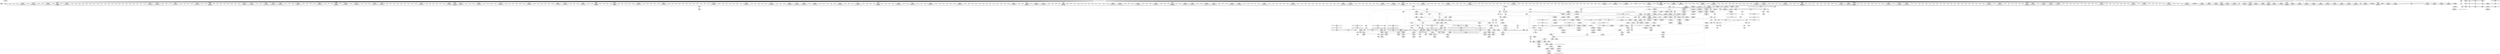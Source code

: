 digraph {
	CE0x5aa9540 [shape=record,shape=Mrecord,label="{CE0x5aa9540|current_sid:tobool1|security/selinux/hooks.c,218}"]
	CE0x5a55380 [shape=record,shape=Mrecord,label="{CE0x5a55380|56:_i8*,_:_CRE_888,889_}"]
	CE0x5a96bc0 [shape=record,shape=Mrecord,label="{CE0x5a96bc0|_ret_i32_%call2,_!dbg_!27733|security/selinux/hooks.c,3555|*SummSink*}"]
	CE0x5aa2f40 [shape=record,shape=Mrecord,label="{CE0x5aa2f40|current_sid:bb}"]
	CE0x5a81750 [shape=record,shape=Mrecord,label="{CE0x5a81750|28:_i32,_:_CRE_108,109_}"]
	CE0x5a56150 [shape=record,shape=Mrecord,label="{CE0x5a56150|56:_i8*,_:_CRE_901,902_}"]
	CE0x5a60d10 [shape=record,shape=Mrecord,label="{CE0x5a60d10|56:_i8*,_:_CRE_584,585_}"]
	CE0x5a9eaa0 [shape=record,shape=Mrecord,label="{CE0x5a9eaa0|_call_void_mcount()_#3}"]
	CE0x5a61ae0 [shape=record,shape=Mrecord,label="{CE0x5a61ae0|56:_i8*,_:_CRE_597,598_}"]
	CE0x5a9d7c0 [shape=record,shape=Mrecord,label="{CE0x5a9d7c0|12:_i32,_:_CME_16,20_|*MultipleSource*|*LoadInst*|security/selinux/hooks.c,3544|security/selinux/hooks.c,3544|security/selinux/hooks.c,3554}"]
	CE0x5a87530 [shape=record,shape=Mrecord,label="{CE0x5a87530|selinux_kernel_create_files_as:tmp4|*LoadInst*|security/selinux/hooks.c,3544|*SummSource*}"]
	CE0x5a3b1b0 [shape=record,shape=Mrecord,label="{CE0x5a3b1b0|selinux_kernel_create_files_as:bb}"]
	CE0x5a869f0 [shape=record,shape=Mrecord,label="{CE0x5a869f0|128:_i8*,_:_CRE_128,136_|*MultipleSource*|Function::selinux_kernel_create_files_as&Arg::new::|security/selinux/hooks.c,3544}"]
	CE0x5a5dd20 [shape=record,shape=Mrecord,label="{CE0x5a5dd20|56:_i8*,_:_CRE_536,540_|*MultipleSource*|Function::selinux_kernel_create_files_as&Arg::inode::|security/selinux/hooks.c,3543}"]
	CE0x5a9abf0 [shape=record,shape=Mrecord,label="{CE0x5a9abf0|current_sid:sid|security/selinux/hooks.c,220|*SummSink*}"]
	CE0x5a46030 [shape=record,shape=Mrecord,label="{CE0x5a46030|56:_i8*,_:_CRE_874,875_}"]
	CE0x5a55c00 [shape=record,shape=Mrecord,label="{CE0x5a55c00|56:_i8*,_:_CRE_896,897_}"]
	CE0x5a4b630 [shape=record,shape=Mrecord,label="{CE0x5a4b630|56:_i8*,_:_CRE_144,145_}"]
	CE0x5a57250 [shape=record,shape=Mrecord,label="{CE0x5a57250|56:_i8*,_:_CRE_917,918_}"]
	CE0x5a820e0 [shape=record,shape=Mrecord,label="{CE0x5a820e0|28:_i32,_:_CRE_117,118_}"]
	CE0x5a8a540 [shape=record,shape=Mrecord,label="{CE0x5a8a540|28:_i32,_:_CRE_58,59_}"]
	CE0x5a7fd80 [shape=record,shape=Mrecord,label="{CE0x5a7fd80|28:_i32,_:_CRE_83,84_}"]
	CE0x5ab5e00 [shape=record,shape=Mrecord,label="{CE0x5ab5e00|current_sid:tmp22|security/selinux/hooks.c,218}"]
	CE0x5a2f400 [shape=record,shape=Mrecord,label="{CE0x5a2f400|56:_i8*,_:_CRE_484,485_}"]
	CE0x5a3b610 [shape=record,shape=Mrecord,label="{CE0x5a3b610|56:_i8*,_:_CRE_264,265_}"]
	CE0x5aaa1e0 [shape=record,shape=Mrecord,label="{CE0x5aaa1e0|get_current:tmp3|*SummSource*}"]
	CE0x5a63660 [shape=record,shape=Mrecord,label="{CE0x5a63660|56:_i8*,_:_CRE_205,206_}"]
	CE0x5aa9bc0 [shape=record,shape=Mrecord,label="{CE0x5aa9bc0|current_sid:tmp9|security/selinux/hooks.c,218|*SummSink*}"]
	CE0x5a4d380 [shape=record,shape=Mrecord,label="{CE0x5a4d380|56:_i8*,_:_CRE_246,247_}"]
	CE0x5a4bee0 [shape=record,shape=Mrecord,label="{CE0x5a4bee0|selinux_kernel_create_files_as:tmp9|security/selinux/hooks.c,3553|*SummSink*}"]
	CE0x5a618c0 [shape=record,shape=Mrecord,label="{CE0x5a618c0|56:_i8*,_:_CRE_595,596_}"]
	CE0x5a63330 [shape=record,shape=Mrecord,label="{CE0x5a63330|56:_i8*,_:_CRE_202,203_}"]
	CE0x5a2d060 [shape=record,shape=Mrecord,label="{CE0x5a2d060|56:_i8*,_:_CRE_376,384_|*MultipleSource*|Function::selinux_kernel_create_files_as&Arg::inode::|security/selinux/hooks.c,3543}"]
	CE0x5a51c70 [shape=record,shape=Mrecord,label="{CE0x5a51c70|56:_i8*,_:_CRE_168,169_}"]
	CE0x5a5a340 [shape=record,shape=Mrecord,label="{CE0x5a5a340|selinux_kernel_create_files_as:tmp3|security/selinux/hooks.c,3543}"]
	CE0x5a494c0 [shape=record,shape=Mrecord,label="{CE0x5a494c0|56:_i8*,_:_CRE_146,147_}"]
	CE0x5a90020 [shape=record,shape=Mrecord,label="{CE0x5a90020|i32_(i32,_i32,_i16,_i32,_%struct.common_audit_data*)*_bitcast_(i32_(i32,_i32,_i16,_i32,_%struct.common_audit_data.495*)*_avc_has_perm_to_i32_(i32,_i32,_i16,_i32,_%struct.common_audit_data*)*)|*Constant*|*SummSource*}"]
	CE0x5a5f770 [shape=record,shape=Mrecord,label="{CE0x5a5f770|28:_i32,_:_CRE_40,44_|*MultipleSource*|*LoadInst*|security/selinux/hooks.c,3543|security/selinux/hooks.c,3543|security/selinux/hooks.c,3548}"]
	CE0x5a81200 [shape=record,shape=Mrecord,label="{CE0x5a81200|28:_i32,_:_CRE_103,104_}"]
	CE0x5a38f90 [shape=record,shape=Mrecord,label="{CE0x5a38f90|56:_i8*,_:_CRE_224,232_|*MultipleSource*|Function::selinux_kernel_create_files_as&Arg::inode::|security/selinux/hooks.c,3543}"]
	CE0x5a2dd80 [shape=record,shape=Mrecord,label="{CE0x5a2dd80|56:_i8*,_:_CRE_432,440_|*MultipleSource*|Function::selinux_kernel_create_files_as&Arg::inode::|security/selinux/hooks.c,3543}"]
	CE0x5a566a0 [shape=record,shape=Mrecord,label="{CE0x5a566a0|56:_i8*,_:_CRE_906,907_}"]
	CE0x5a2f510 [shape=record,shape=Mrecord,label="{CE0x5a2f510|56:_i8*,_:_CRE_485,486_}"]
	CE0x5a87170 [shape=record,shape=Mrecord,label="{CE0x5a87170|128:_i8*,_:_CRE_160,168_|*MultipleSource*|Function::selinux_kernel_create_files_as&Arg::new::|security/selinux/hooks.c,3544}"]
	CE0x5a95620 [shape=record,shape=Mrecord,label="{CE0x5a95620|current_sid:tmp18|security/selinux/hooks.c,218}"]
	CE0x5a8a940 [shape=record,shape=Mrecord,label="{CE0x5a8a940|28:_i32,_:_CRE_62,63_}"]
	CE0x5a2a790 [shape=record,shape=Mrecord,label="{CE0x5a2a790|selinux_kernel_create_files_as:inode|Function::selinux_kernel_create_files_as&Arg::inode::|*SummSource*}"]
	CE0x5aaf010 [shape=record,shape=Mrecord,label="{CE0x5aaf010|current_sid:tmp15|security/selinux/hooks.c,218}"]
	CE0x6fee1a0 [shape=record,shape=Mrecord,label="{CE0x6fee1a0|56:_i8*,_:_CRE_137,138_}"]
	CE0x5a82eb0 [shape=record,shape=Mrecord,label="{CE0x5a82eb0|28:_i32,_:_CRE_168,184_|*MultipleSource*|*LoadInst*|security/selinux/hooks.c,3543|security/selinux/hooks.c,3543|security/selinux/hooks.c,3548}"]
	CE0x5a5c3d0 [shape=record,shape=Mrecord,label="{CE0x5a5c3d0|128:_i8*,_:_CRE_48,52_|*MultipleSource*|Function::selinux_kernel_create_files_as&Arg::new::|security/selinux/hooks.c,3544}"]
	CE0x5ab5040 [shape=record,shape=Mrecord,label="{CE0x5ab5040|current_sid:tmp21|security/selinux/hooks.c,218}"]
	CE0x5a60e20 [shape=record,shape=Mrecord,label="{CE0x5a60e20|56:_i8*,_:_CRE_585,586_}"]
	CE0x5a541f0 [shape=record,shape=Mrecord,label="{CE0x5a541f0|56:_i8*,_:_CRE_300,301_}"]
	CE0x5aac460 [shape=record,shape=Mrecord,label="{CE0x5aac460|current_sid:tmp10|security/selinux/hooks.c,218}"]
	CE0x5a9e890 [shape=record,shape=Mrecord,label="{CE0x5a9e890|current_sid:tmp3|*SummSource*}"]
	CE0x5ab52f0 [shape=record,shape=Mrecord,label="{CE0x5ab52f0|i32_22|*Constant*}"]
	CE0x5a81530 [shape=record,shape=Mrecord,label="{CE0x5a81530|28:_i32,_:_CRE_106,107_}"]
	CE0x5a54850 [shape=record,shape=Mrecord,label="{CE0x5a54850|56:_i8*,_:_CRE_306,307_}"]
	CE0x5a5e9f0 [shape=record,shape=Mrecord,label="{CE0x5a5e9f0|28:_i32,_:_CRE_17,18_}"]
	CE0x5a4af20 [shape=record,shape=Mrecord,label="{CE0x5a4af20|56:_i8*,_:_CRE_147,148_}"]
	CE0x5a89f60 [shape=record,shape=Mrecord,label="{CE0x5a89f60|28:_i32,_:_CRE_51,52_}"]
	CE0x5a8e3d0 [shape=record,shape=Mrecord,label="{CE0x5a8e3d0|i32_2|*Constant*}"]
	CE0x5a46580 [shape=record,shape=Mrecord,label="{CE0x5a46580|56:_i8*,_:_CRE_879,880_}"]
	CE0x5a8b340 [shape=record,shape=Mrecord,label="{CE0x5a8b340|28:_i32,_:_CRE_72,73_}"]
	CE0x5a85250 [shape=record,shape=Mrecord,label="{CE0x5a85250|GLOBAL:__llvm_gcov_ctr277|Global_var:__llvm_gcov_ctr277|*SummSource*}"]
	CE0x5a56bf0 [shape=record,shape=Mrecord,label="{CE0x5a56bf0|56:_i8*,_:_CRE_911,912_}"]
	CE0x5aa1270 [shape=record,shape=Mrecord,label="{CE0x5aa1270|current_sid:tmp6|security/selinux/hooks.c,218}"]
	CE0x5a3a9c0 [shape=record,shape=Mrecord,label="{CE0x5a3a9c0|i64_1|*Constant*}"]
	CE0x5a61d00 [shape=record,shape=Mrecord,label="{CE0x5a61d00|56:_i8*,_:_CRE_599,600_}"]
	CE0x5a619d0 [shape=record,shape=Mrecord,label="{CE0x5a619d0|56:_i8*,_:_CRE_596,597_}"]
	CE0x5a31fd0 [shape=record,shape=Mrecord,label="{CE0x5a31fd0|current_sid:tobool|security/selinux/hooks.c,218}"]
	CE0x5aa1910 [shape=record,shape=Mrecord,label="{CE0x5aa1910|current_sid:tmp8|security/selinux/hooks.c,218}"]
	CE0x5a2cca0 [shape=record,shape=Mrecord,label="{CE0x5a2cca0|56:_i8*,_:_CRE_352,360_|*MultipleSource*|Function::selinux_kernel_create_files_as&Arg::inode::|security/selinux/hooks.c,3543}"]
	CE0x5a42a10 [shape=record,shape=Mrecord,label="{CE0x5a42a10|56:_i8*,_:_CRE_672,680_|*MultipleSource*|Function::selinux_kernel_create_files_as&Arg::inode::|security/selinux/hooks.c,3543}"]
	CE0x5a4d5a0 [shape=record,shape=Mrecord,label="{CE0x5a4d5a0|56:_i8*,_:_CRE_248,249_}"]
	CE0x5a80680 [shape=record,shape=Mrecord,label="{CE0x5a80680|28:_i32,_:_CRE_92,93_}"]
	CE0x6f401b0 [shape=record,shape=Mrecord,label="{CE0x6f401b0|selinux_kernel_create_files_as:if.then|*SummSink*}"]
	CE0x5a8c5d0 [shape=record,shape=Mrecord,label="{CE0x5a8c5d0|selinux_kernel_create_files_as:new|Function::selinux_kernel_create_files_as&Arg::new::}"]
	CE0x5a9dc30 [shape=record,shape=Mrecord,label="{CE0x5a9dc30|i64*_getelementptr_inbounds_(_5_x_i64_,_5_x_i64_*___llvm_gcov_ctr277,_i64_0,_i64_4)|*Constant*|*SummSource*}"]
	CE0x5aa1c90 [shape=record,shape=Mrecord,label="{CE0x5aa1c90|0:_i8,_:_GCMR_current_sid.__warned_internal_global_i8_0,_section_.data.unlikely_,_align_1:_elem_0:default:}"]
	CE0x5a968e0 [shape=record,shape=Mrecord,label="{CE0x5a968e0|selinux_kernel_create_files_as:tmp13|security/selinux/hooks.c,3554|*SummSink*}"]
	CE0x5a579c0 [shape=record,shape=Mrecord,label="{CE0x5a579c0|56:_i8*,_:_CRE_924,925_}"]
	CE0x5ab0ca0 [shape=record,shape=Mrecord,label="{CE0x5ab0ca0|get_current:bb|*SummSource*}"]
	CE0x5a9b220 [shape=record,shape=Mrecord,label="{CE0x5a9b220|get_current:bb}"]
	CE0x5a2ce80 [shape=record,shape=Mrecord,label="{CE0x5a2ce80|56:_i8*,_:_CRE_360,376_|*MultipleSource*|Function::selinux_kernel_create_files_as&Arg::inode::|security/selinux/hooks.c,3543}"]
	CE0x5a55050 [shape=record,shape=Mrecord,label="{CE0x5a55050|56:_i8*,_:_CRE_885,886_}"]
	CE0x5a8b540 [shape=record,shape=Mrecord,label="{CE0x5a8b540|28:_i32,_:_CRE_74,75_}"]
	CE0x5a53ca0 [shape=record,shape=Mrecord,label="{CE0x5a53ca0|56:_i8*,_:_CRE_295,296_}"]
	"CONST[source:0(mediator),value:2(dynamic)][purpose:{object}]"
	CE0x5a9d0e0 [shape=record,shape=Mrecord,label="{CE0x5a9d0e0|12:_i32,_:_CME_8,12_|*MultipleSource*|*LoadInst*|security/selinux/hooks.c,3544|security/selinux/hooks.c,3544|security/selinux/hooks.c,3554}"]
	CE0x5ab2220 [shape=record,shape=Mrecord,label="{CE0x5ab2220|i64*_getelementptr_inbounds_(_11_x_i64_,_11_x_i64_*___llvm_gcov_ctr125,_i64_0,_i64_10)|*Constant*|*SummSource*}"]
	CE0x5a2fa60 [shape=record,shape=Mrecord,label="{CE0x5a2fa60|56:_i8*,_:_CRE_496,500_|*MultipleSource*|Function::selinux_kernel_create_files_as&Arg::inode::|security/selinux/hooks.c,3543}"]
	CE0x5a41e20 [shape=record,shape=Mrecord,label="{CE0x5a41e20|56:_i8*,_:_CRE_623,624_}"]
	CE0x5a39eb0 [shape=record,shape=Mrecord,label="{CE0x5a39eb0|56:_i8*,_:_CRE_152,153_}"]
	CE0x5a62030 [shape=record,shape=Mrecord,label="{CE0x5a62030|56:_i8*,_:_CRE_602,603_}"]
	CE0x5a82cb0 [shape=record,shape=Mrecord,label="{CE0x5a82cb0|28:_i32,_:_CRE_160,168_|*MultipleSource*|*LoadInst*|security/selinux/hooks.c,3543|security/selinux/hooks.c,3543|security/selinux/hooks.c,3548}"]
	CE0x5a7d010 [shape=record,shape=Mrecord,label="{CE0x5a7d010|GLOBAL:lockdep_rcu_suspicious|*Constant*|*SummSource*}"]
	CE0x5a80f80 [shape=record,shape=Mrecord,label="{CE0x5a80f80|28:_i32,_:_CRE_101,102_}"]
	CE0x5a8a030 [shape=record,shape=Mrecord,label="{CE0x5a8a030|28:_i32,_:_CRE_52,53_}"]
	CE0x5a31450 [shape=record,shape=Mrecord,label="{CE0x5a31450|get_current:tmp2|*SummSource*}"]
	CE0x5a908a0 [shape=record,shape=Mrecord,label="{CE0x5a908a0|avc_has_perm:entry|*SummSink*}"]
	CE0x6e0dd20 [shape=record,shape=Mrecord,label="{CE0x6e0dd20|i32_0|*Constant*|*SummSource*}"]
	CE0x5a38ca0 [shape=record,shape=Mrecord,label="{CE0x5a38ca0|56:_i8*,_:_CRE_212,216_|*MultipleSource*|Function::selinux_kernel_create_files_as&Arg::inode::|security/selinux/hooks.c,3543}"]
	CE0x5a341c0 [shape=record,shape=Mrecord,label="{CE0x5a341c0|i1_true|*Constant*|*SummSource*}"]
	CE0x5a43eb0 [shape=record,shape=Mrecord,label="{CE0x5a43eb0|56:_i8*,_:_CRE_760,768_|*MultipleSource*|Function::selinux_kernel_create_files_as&Arg::inode::|security/selinux/hooks.c,3543}"]
	CE0x5a556b0 [shape=record,shape=Mrecord,label="{CE0x5a556b0|56:_i8*,_:_CRE_891,892_}"]
	CE0x5a80b80 [shape=record,shape=Mrecord,label="{CE0x5a80b80|28:_i32,_:_CRE_97,98_}"]
	CE0x5a525b0 [shape=record,shape=Mrecord,label="{CE0x5a525b0|56:_i8*,_:_CRE_40,48_|*MultipleSource*|Function::selinux_kernel_create_files_as&Arg::inode::|security/selinux/hooks.c,3543}"]
	CE0x5a44270 [shape=record,shape=Mrecord,label="{CE0x5a44270|56:_i8*,_:_CRE_776,792_|*MultipleSource*|Function::selinux_kernel_create_files_as&Arg::inode::|security/selinux/hooks.c,3543}"]
	CE0x5a8e9e0 [shape=record,shape=Mrecord,label="{CE0x5a8e9e0|i32_2|*Constant*|*SummSink*}"]
	CE0x5a5f8e0 [shape=record,shape=Mrecord,label="{CE0x5a5f8e0|56:_i8*,_:_CRE_565,566_}"]
	CE0x5a62690 [shape=record,shape=Mrecord,label="{CE0x5a62690|56:_i8*,_:_CRE_608,609_}"]
	CE0x5a418d0 [shape=record,shape=Mrecord,label="{CE0x5a418d0|56:_i8*,_:_CRE_618,619_}"]
	CE0x5a5bcd0 [shape=record,shape=Mrecord,label="{CE0x5a5bcd0|128:_i8*,_:_CRE_32,36_|*MultipleSource*|Function::selinux_kernel_create_files_as&Arg::new::|security/selinux/hooks.c,3544}"]
	CE0x5a3db30 [shape=record,shape=Mrecord,label="{CE0x5a3db30|128:_i8*,_:_CRE_16,20_|*MultipleSource*|Function::selinux_kernel_create_files_as&Arg::new::|security/selinux/hooks.c,3544}"]
	CE0x5a3aed0 [shape=record,shape=Mrecord,label="{CE0x5a3aed0|i64*_getelementptr_inbounds_(_2_x_i64_,_2_x_i64_*___llvm_gcov_ctr98,_i64_0,_i64_1)|*Constant*}"]
	CE0x5aa0500 [shape=record,shape=Mrecord,label="{CE0x5aa0500|current_sid:if.then|*SummSource*}"]
	CE0x5a4dc60 [shape=record,shape=Mrecord,label="{CE0x5a4dc60|56:_i8*,_:_CRE_120,128_|*MultipleSource*|Function::selinux_kernel_create_files_as&Arg::inode::|security/selinux/hooks.c,3543}"]
	CE0x5a522d0 [shape=record,shape=Mrecord,label="{CE0x5a522d0|56:_i8*,_:_CRE_24,32_|*MultipleSource*|Function::selinux_kernel_create_files_as&Arg::inode::|security/selinux/hooks.c,3543}"]
	CE0x5a94660 [shape=record,shape=Mrecord,label="{CE0x5a94660|i32_218|*Constant*|*SummSink*}"]
	CE0x5a81fd0 [shape=record,shape=Mrecord,label="{CE0x5a81fd0|28:_i32,_:_CRE_116,117_}"]
	CE0x5a57cf0 [shape=record,shape=Mrecord,label="{CE0x5a57cf0|56:_i8*,_:_CRE_927,928_}"]
	CE0x5aa7e60 [shape=record,shape=Mrecord,label="{CE0x5aa7e60|%struct.task_struct*_(%struct.task_struct**)*_asm_movq_%gs:$_1:P_,$0_,_r,im,_dirflag_,_fpsr_,_flags_|*SummSink*}"]
	CE0x5aa5a40 [shape=record,shape=Mrecord,label="{CE0x5aa5a40|current_sid:tmp14|security/selinux/hooks.c,218|*SummSource*}"]
	CE0x5a80780 [shape=record,shape=Mrecord,label="{CE0x5a80780|28:_i32,_:_CRE_93,94_}"]
	CE0x5ab48c0 [shape=record,shape=Mrecord,label="{CE0x5ab48c0|i32_78|*Constant*}"]
	CE0x5a4cd30 [shape=record,shape=Mrecord,label="{CE0x5a4cd30|56:_i8*,_:_CRE_278,279_}"]
	CE0x5a58f80 [shape=record,shape=Mrecord,label="{CE0x5a58f80|56:_i8*,_:_CRE_977,978_}"]
	CE0x5a43910 [shape=record,shape=Mrecord,label="{CE0x5a43910|56:_i8*,_:_CRE_736,740_|*MultipleSource*|Function::selinux_kernel_create_files_as&Arg::inode::|security/selinux/hooks.c,3543}"]
	CE0x5a45e10 [shape=record,shape=Mrecord,label="{CE0x5a45e10|56:_i8*,_:_CRE_872,873_}"]
	CE0x5a9c680 [shape=record,shape=Mrecord,label="{CE0x5a9c680|_ret_i32_%call2,_!dbg_!27733|security/selinux/hooks.c,3555}"]
	CE0x5a55160 [shape=record,shape=Mrecord,label="{CE0x5a55160|56:_i8*,_:_CRE_886,887_}"]
	CE0x5a8a840 [shape=record,shape=Mrecord,label="{CE0x5a8a840|28:_i32,_:_CRE_61,62_}"]
	CE0x5a55e20 [shape=record,shape=Mrecord,label="{CE0x5a55e20|56:_i8*,_:_CRE_898,899_}"]
	CE0x5a9d620 [shape=record,shape=Mrecord,label="{CE0x5a9d620|12:_i32,_:_CME_12,16_|*MultipleSource*|*LoadInst*|security/selinux/hooks.c,3544|security/selinux/hooks.c,3544|security/selinux/hooks.c,3554}"]
	CE0x5a8be70 [shape=record,shape=Mrecord,label="{CE0x5a8be70|i32_3|*Constant*}"]
	CE0x5a80580 [shape=record,shape=Mrecord,label="{CE0x5a80580|28:_i32,_:_CRE_91,92_}"]
	CE0x5a569d0 [shape=record,shape=Mrecord,label="{CE0x5a569d0|56:_i8*,_:_CRE_909,910_}"]
	CE0x5a52440 [shape=record,shape=Mrecord,label="{CE0x5a52440|56:_i8*,_:_CRE_32,40_|*MultipleSource*|Function::selinux_kernel_create_files_as&Arg::inode::|security/selinux/hooks.c,3543}"]
	CE0x5a61370 [shape=record,shape=Mrecord,label="{CE0x5a61370|56:_i8*,_:_CRE_590,591_}"]
	CE0x5a61f20 [shape=record,shape=Mrecord,label="{CE0x5a61f20|56:_i8*,_:_CRE_601,602_}"]
	CE0x5a5c790 [shape=record,shape=Mrecord,label="{CE0x5a5c790|128:_i8*,_:_CRE_56,64_|*MultipleSource*|Function::selinux_kernel_create_files_as&Arg::new::|security/selinux/hooks.c,3544}"]
	CE0x5a58680 [shape=record,shape=Mrecord,label="{CE0x5a58680|56:_i8*,_:_CRE_976,977_}"]
	CE0x5a88de0 [shape=record,shape=Mrecord,label="{CE0x5a88de0|current_sid:entry}"]
	CE0x5ab0f00 [shape=record,shape=Mrecord,label="{CE0x5ab0f00|i64*_getelementptr_inbounds_(_2_x_i64_,_2_x_i64_*___llvm_gcov_ctr98,_i64_0,_i64_0)|*Constant*}"]
	CE0x5aa32c0 [shape=record,shape=Mrecord,label="{CE0x5aa32c0|current_sid:land.lhs.true}"]
	CE0x5aa5870 [shape=record,shape=Mrecord,label="{CE0x5aa5870|current_sid:tmp14|security/selinux/hooks.c,218}"]
	CE0x5a53a80 [shape=record,shape=Mrecord,label="{CE0x5a53a80|56:_i8*,_:_CRE_293,294_}"]
	CE0x5a505d0 [shape=record,shape=Mrecord,label="{CE0x5a505d0|56:_i8*,_:_CRE_259,260_}"]
	CE0x5a8ad40 [shape=record,shape=Mrecord,label="{CE0x5a8ad40|28:_i32,_:_CRE_66,67_}"]
	CE0x5a95ac0 [shape=record,shape=Mrecord,label="{CE0x5a95ac0|current_sid:tmp19|security/selinux/hooks.c,218}"]
	CE0x5a88af0 [shape=record,shape=Mrecord,label="{CE0x5a88af0|GLOBAL:current_sid|*Constant*|*SummSource*}"]
	CE0x5a4e6c0 [shape=record,shape=Mrecord,label="{CE0x5a4e6c0|selinux_kernel_create_files_as:if.then}"]
	CE0x5a4c5c0 [shape=record,shape=Mrecord,label="{CE0x5a4c5c0|56:_i8*,_:_CRE_271,272_}"]
	CE0x5a61e10 [shape=record,shape=Mrecord,label="{CE0x5a61e10|56:_i8*,_:_CRE_600,601_}"]
	CE0x5a81640 [shape=record,shape=Mrecord,label="{CE0x5a81640|28:_i32,_:_CRE_107,108_}"]
	CE0x5a517c0 [shape=record,shape=Mrecord,label="{CE0x5a517c0|56:_i8*,_:_CRE_244,245_}"]
	CE0x5a7cdb0 [shape=record,shape=Mrecord,label="{CE0x5a7cdb0|i8*_getelementptr_inbounds_(_25_x_i8_,_25_x_i8_*_.str3,_i32_0,_i32_0)|*Constant*|*SummSink*}"]
	CE0x5a86bd0 [shape=record,shape=Mrecord,label="{CE0x5a86bd0|128:_i8*,_:_CRE_136,144_|*MultipleSource*|Function::selinux_kernel_create_files_as&Arg::new::|security/selinux/hooks.c,3544}"]
	CE0x5a8e640 [shape=record,shape=Mrecord,label="{CE0x5a8e640|avc_has_perm:tclass|Function::avc_has_perm&Arg::tclass::|*SummSink*}"]
	CE0x5a8cde0 [shape=record,shape=Mrecord,label="{CE0x5a8cde0|i32_22|*Constant*|*SummSource*}"]
	CE0x5a84390 [shape=record,shape=Mrecord,label="{CE0x5a84390|i64_2|*Constant*|*SummSource*}"]
	CE0x5ab01b0 [shape=record,shape=Mrecord,label="{CE0x5ab01b0|get_current:tmp4|./arch/x86/include/asm/current.h,14|*SummSource*}"]
	CE0x5a95e10 [shape=record,shape=Mrecord,label="{CE0x5a95e10|i64*_getelementptr_inbounds_(_11_x_i64_,_11_x_i64_*___llvm_gcov_ctr125,_i64_0,_i64_10)|*Constant*}"]
	CE0x5a38890 [shape=record,shape=Mrecord,label="{CE0x5a38890|selinux_kernel_create_files_as:tmp|*SummSource*}"]
	CE0x5a50ad0 [shape=record,shape=Mrecord,label="{CE0x5a50ad0|56:_i8*,_:_CRE_156,157_}"]
	CE0x5a5eac0 [shape=record,shape=Mrecord,label="{CE0x5a5eac0|28:_i32,_:_CRE_18,19_}"]
	CE0x5a3a950 [shape=record,shape=Mrecord,label="{CE0x5a3a950|selinux_kernel_create_files_as:entry}"]
	CE0x5a4a2b0 [shape=record,shape=Mrecord,label="{CE0x5a4a2b0|56:_i8*,_:_CRE_72,76_|*MultipleSource*|Function::selinux_kernel_create_files_as&Arg::inode::|security/selinux/hooks.c,3543}"]
	CE0x5a87cc0 [shape=record,shape=Mrecord,label="{CE0x5a87cc0|selinux_kernel_create_files_as:tmp11|security/selinux/hooks.c,3554|*SummSource*}"]
	CE0x5a58da0 [shape=record,shape=Mrecord,label="{CE0x5a58da0|56:_i8*,_:_CRE_968,976_|*MultipleSource*|Function::selinux_kernel_create_files_as&Arg::inode::|security/selinux/hooks.c,3543}"]
	CE0x5a7cb60 [shape=record,shape=Mrecord,label="{CE0x5a7cb60|i8*_getelementptr_inbounds_(_25_x_i8_,_25_x_i8_*_.str3,_i32_0,_i32_0)|*Constant*}"]
	CE0x5a3a7f0 [shape=record,shape=Mrecord,label="{CE0x5a3a7f0|_call_void_mcount()_#3|*SummSink*}"]
	CE0x5aa9ac0 [shape=record,shape=Mrecord,label="{CE0x5aa9ac0|current_sid:tmp9|security/selinux/hooks.c,218|*SummSource*}"]
	CE0x5a9a570 [shape=record,shape=Mrecord,label="{CE0x5a9a570|selinux_kernel_create_files_as:tmp14|security/selinux/hooks.c,3555|*SummSource*}"]
	CE0x5a5f800 [shape=record,shape=Mrecord,label="{CE0x5a5f800|56:_i8*,_:_CRE_564,565_}"]
	CE0x5a53db0 [shape=record,shape=Mrecord,label="{CE0x5a53db0|56:_i8*,_:_CRE_296,297_}"]
	CE0x5a4c060 [shape=record,shape=Mrecord,label="{CE0x5a4c060|selinux_kernel_create_files_as:tmp10|security/selinux/hooks.c,3553}"]
	CE0x5ab5550 [shape=record,shape=Mrecord,label="{CE0x5ab5550|current_sid:security|security/selinux/hooks.c,218}"]
	CE0x5a8edf0 [shape=record,shape=Mrecord,label="{CE0x5a8edf0|avc_has_perm:requested|Function::avc_has_perm&Arg::requested::|*SummSource*}"]
	CE0x5a2f2f0 [shape=record,shape=Mrecord,label="{CE0x5a2f2f0|56:_i8*,_:_CRE_483,484_}"]
	CE0x5a3a8c0 [shape=record,shape=Mrecord,label="{CE0x5a3a8c0|selinux_kernel_create_files_as:if.end|*SummSource*}"]
	CE0x5a80380 [shape=record,shape=Mrecord,label="{CE0x5a80380|28:_i32,_:_CRE_89,90_}"]
	CE0x5a49680 [shape=record,shape=Mrecord,label="{CE0x5a49680|56:_i8*,_:_CRE_136,137_}"]
	CE0x5a5e850 [shape=record,shape=Mrecord,label="{CE0x5a5e850|28:_i32,_:_CRE_15,16_}"]
	CE0x5a8db30 [shape=record,shape=Mrecord,label="{CE0x5a8db30|avc_has_perm:tsid|Function::avc_has_perm&Arg::tsid::|*SummSource*}"]
	CE0x5a81420 [shape=record,shape=Mrecord,label="{CE0x5a81420|28:_i32,_:_CRE_105,106_}"]
	CE0x5a2d420 [shape=record,shape=Mrecord,label="{CE0x5a2d420|56:_i8*,_:_CRE_392,400_|*MultipleSource*|Function::selinux_kernel_create_files_as&Arg::inode::|security/selinux/hooks.c,3543}"]
	CE0x5a502a0 [shape=record,shape=Mrecord,label="{CE0x5a502a0|56:_i8*,_:_CRE_256,257_}"]
	CE0x5a2cac0 [shape=record,shape=Mrecord,label="{CE0x5a2cac0|56:_i8*,_:_CRE_344,352_|*MultipleSource*|Function::selinux_kernel_create_files_as&Arg::inode::|security/selinux/hooks.c,3543}"]
	CE0x5a29c90 [shape=record,shape=Mrecord,label="{CE0x5a29c90|56:_i8*,_:_CRE_563,564_}"]
	CE0x5aa4e60 [shape=record,shape=Mrecord,label="{CE0x5aa4e60|current_sid:tmp1|*SummSink*}"]
	CE0x5a90180 [shape=record,shape=Mrecord,label="{CE0x5a90180|i32_(i32,_i32,_i16,_i32,_%struct.common_audit_data*)*_bitcast_(i32_(i32,_i32,_i16,_i32,_%struct.common_audit_data.495*)*_avc_has_perm_to_i32_(i32,_i32,_i16,_i32,_%struct.common_audit_data*)*)|*Constant*|*SummSink*}"]
	CE0x5a96720 [shape=record,shape=Mrecord,label="{CE0x5a96720|selinux_kernel_create_files_as:tmp13|security/selinux/hooks.c,3554|*SummSource*}"]
	CE0x5a9c2b0 [shape=record,shape=Mrecord,label="{CE0x5a9c2b0|selinux_kernel_create_files_as:tmp15|security/selinux/hooks.c,3555|*SummSink*}"]
	CE0x5a82630 [shape=record,shape=Mrecord,label="{CE0x5a82630|28:_i32,_:_CRE_136,144_|*MultipleSource*|*LoadInst*|security/selinux/hooks.c,3543|security/selinux/hooks.c,3543|security/selinux/hooks.c,3548}"]
	CE0x5a3c6c0 [shape=record,shape=Mrecord,label="{CE0x5a3c6c0|56:_i8*,_:_CRE_175,176_}"]
	CE0x5ab3730 [shape=record,shape=Mrecord,label="{CE0x5ab3730|get_current:entry|*SummSink*}"]
	CE0x5a2efc0 [shape=record,shape=Mrecord,label="{CE0x5a2efc0|56:_i8*,_:_CRE_480,481_}"]
	CE0x5a97080 [shape=record,shape=Mrecord,label="{CE0x5a97080|current_sid:do.end|*SummSource*}"]
	CE0x5a4ce40 [shape=record,shape=Mrecord,label="{CE0x5a4ce40|56:_i8*,_:_CRE_279,280_}"]
	CE0x5a906b0 [shape=record,shape=Mrecord,label="{CE0x5a906b0|avc_has_perm:entry|*SummSource*}"]
	CE0x5a7fa80 [shape=record,shape=Mrecord,label="{CE0x5a7fa80|28:_i32,_:_CRE_80,81_}"]
	CE0x5a4bb20 [shape=record,shape=Mrecord,label="{CE0x5a4bb20|56:_i8*,_:_CRE_112,120_|*MultipleSource*|Function::selinux_kernel_create_files_as&Arg::inode::|security/selinux/hooks.c,3543}"]
	CE0x5a60c00 [shape=record,shape=Mrecord,label="{CE0x5a60c00|56:_i8*,_:_CRE_583,584_}"]
	CE0x5a7fe80 [shape=record,shape=Mrecord,label="{CE0x5a7fe80|28:_i32,_:_CRE_84,85_}"]
	CE0x5a592d0 [shape=record,shape=Mrecord,label="{CE0x5a592d0|56:_i8*,_:_CRE_980,981_}"]
	CE0x5a4ca00 [shape=record,shape=Mrecord,label="{CE0x5a4ca00|56:_i8*,_:_CRE_275,276_}"]
	CE0x5a57e00 [shape=record,shape=Mrecord,label="{CE0x5a57e00|56:_i8*,_:_CRE_928,929_}"]
	CE0x5ab2340 [shape=record,shape=Mrecord,label="{CE0x5ab2340|current_sid:tmp19|security/selinux/hooks.c,218|*SummSink*}"]
	CE0x5a83c30 [shape=record,shape=Mrecord,label="{CE0x5a83c30|selinux_kernel_create_files_as:cmp|security/selinux/hooks.c,3553|*SummSink*}"]
	CE0x5a2fc00 [shape=record,shape=Mrecord,label="{CE0x5a2fc00|56:_i8*,_:_CRE_500,504_|*MultipleSource*|Function::selinux_kernel_create_files_as&Arg::inode::|security/selinux/hooks.c,3543}"]
	CE0x5a4b210 [shape=record,shape=Mrecord,label="{CE0x5a4b210|56:_i8*,_:_CRE_150,151_}"]
	CE0x5a56260 [shape=record,shape=Mrecord,label="{CE0x5a56260|56:_i8*,_:_CRE_902,903_}"]
	CE0x5a5fb00 [shape=record,shape=Mrecord,label="{CE0x5a5fb00|56:_i8*,_:_CRE_567,568_}"]
	CE0x5a606b0 [shape=record,shape=Mrecord,label="{CE0x5a606b0|56:_i8*,_:_CRE_578,579_}"]
	CE0x5a30a40 [shape=record,shape=Mrecord,label="{CE0x5a30a40|current_sid:tmp16|security/selinux/hooks.c,218|*SummSink*}"]
	CE0x5a2c4b0 [shape=record,shape=Mrecord,label="{CE0x5a2c4b0|56:_i8*,_:_CRE_312,320_|*MultipleSource*|Function::selinux_kernel_create_files_as&Arg::inode::|security/selinux/hooks.c,3543}"]
	CE0x5a47b40 [shape=record,shape=Mrecord,label="{CE0x5a47b40|56:_i8*,_:_CRE_199,200_}"]
	CE0x5a8bf90 [shape=record,shape=Mrecord,label="{CE0x5a8bf90|i32_3|*Constant*|*SummSource*}"]
	CE0x5a58460 [shape=record,shape=Mrecord,label="{CE0x5a58460|56:_i8*,_:_CRE_934,935_}"]
	CE0x5a5cd30 [shape=record,shape=Mrecord,label="{CE0x5a5cd30|128:_i8*,_:_CRE_80,88_|*MultipleSource*|Function::selinux_kernel_create_files_as&Arg::new::|security/selinux/hooks.c,3544}"]
	CE0x5ab4b30 [shape=record,shape=Mrecord,label="{CE0x5ab4b30|COLLAPSED:_GCMRE_current_task_external_global_%struct.task_struct*:_elem_0::|security/selinux/hooks.c,218}"]
	CE0x5a41490 [shape=record,shape=Mrecord,label="{CE0x5a41490|56:_i8*,_:_CRE_614,615_}"]
	CE0x5a85a90 [shape=record,shape=Mrecord,label="{CE0x5a85a90|selinux_kernel_create_files_as:tmp8|security/selinux/hooks.c,3553|*SummSink*}"]
	CE0x5a59750 [shape=record,shape=Mrecord,label="{CE0x5a59750|56:_i8*,_:_CRE_983,984_}"]
	CE0x5a81db0 [shape=record,shape=Mrecord,label="{CE0x5a81db0|28:_i32,_:_CRE_114,115_}"]
	CE0x5a46250 [shape=record,shape=Mrecord,label="{CE0x5a46250|56:_i8*,_:_CRE_876,877_}"]
	CE0x5aa4c40 [shape=record,shape=Mrecord,label="{CE0x5aa4c40|i64*_getelementptr_inbounds_(_11_x_i64_,_11_x_i64_*___llvm_gcov_ctr125,_i64_0,_i64_1)|*Constant*}"]
	CE0x5a84680 [shape=record,shape=Mrecord,label="{CE0x5a84680|i64_0|*Constant*}"]
	CE0x5a38970 [shape=record,shape=Mrecord,label="{CE0x5a38970|i64_1|*Constant*}"]
	CE0x5a54a70 [shape=record,shape=Mrecord,label="{CE0x5a54a70|56:_i8*,_:_CRE_308,309_}"]
	CE0x5a8f1f0 [shape=record,shape=Mrecord,label="{CE0x5a8f1f0|avc_has_perm:auditdata|Function::avc_has_perm&Arg::auditdata::|*SummSink*}"]
	CE0x5a51650 [shape=record,shape=Mrecord,label="{CE0x5a51650|56:_i8*,_:_CRE_242,243_}"]
	CE0x5a46690 [shape=record,shape=Mrecord,label="{CE0x5a46690|56:_i8*,_:_CRE_880,881_}"]
	CE0x5a2e6e0 [shape=record,shape=Mrecord,label="{CE0x5a2e6e0|56:_i8*,_:_CRE_473,474_}"]
	CE0x5a2dba0 [shape=record,shape=Mrecord,label="{CE0x5a2dba0|56:_i8*,_:_CRE_424,432_|*MultipleSource*|Function::selinux_kernel_create_files_as&Arg::inode::|security/selinux/hooks.c,3543}"]
	CE0x5a5cf10 [shape=record,shape=Mrecord,label="{CE0x5a5cf10|128:_i8*,_:_CRE_88,89_|*MultipleSource*|Function::selinux_kernel_create_files_as&Arg::new::|security/selinux/hooks.c,3544}"]
	CE0x5aa2650 [shape=record,shape=Mrecord,label="{CE0x5aa2650|current_sid:call|security/selinux/hooks.c,218|*SummSource*}"]
	CE0x5a55490 [shape=record,shape=Mrecord,label="{CE0x5a55490|56:_i8*,_:_CRE_889,890_}"]
	CE0x5a46140 [shape=record,shape=Mrecord,label="{CE0x5a46140|56:_i8*,_:_CRE_875,876_}"]
	CE0x5a5bb00 [shape=record,shape=Mrecord,label="{CE0x5a5bb00|128:_i8*,_:_CRE_28,32_|*MultipleSource*|Function::selinux_kernel_create_files_as&Arg::new::|security/selinux/hooks.c,3544}"]
	CE0x5a5fd20 [shape=record,shape=Mrecord,label="{CE0x5a5fd20|56:_i8*,_:_CRE_569,570_}"]
	CE0x5a4d2a0 [shape=record,shape=Mrecord,label="{CE0x5a4d2a0|56:_i8*,_:_CRE_245,246_}"]
	CE0x5ab49a0 [shape=record,shape=Mrecord,label="{CE0x5ab49a0|i32_78|*Constant*|*SummSource*}"]
	CE0x5a9ba70 [shape=record,shape=Mrecord,label="{CE0x5a9ba70|_ret_%struct.task_struct*_%tmp4,_!dbg_!27714|./arch/x86/include/asm/current.h,14}"]
	CE0x5a41d10 [shape=record,shape=Mrecord,label="{CE0x5a41d10|56:_i8*,_:_CRE_622,623_}"]
	CE0x5aa8110 [shape=record,shape=Mrecord,label="{CE0x5aa8110|current_sid:tmp11|security/selinux/hooks.c,218|*SummSource*}"]
	CE0x5a3b3f0 [shape=record,shape=Mrecord,label="{CE0x5a3b3f0|56:_i8*,_:_CRE_262,263_}"]
	CE0x5a349e0 [shape=record,shape=Mrecord,label="{CE0x5a349e0|current_sid:if.end}"]
	CE0x5a51d80 [shape=record,shape=Mrecord,label="{CE0x5a51d80|56:_i8*,_:_CRE_169,170_}"]
	CE0x5a617b0 [shape=record,shape=Mrecord,label="{CE0x5a617b0|56:_i8*,_:_CRE_594,595_}"]
	CE0x5a33ff0 [shape=record,shape=Mrecord,label="{CE0x5a33ff0|i1_true|*Constant*}"]
	CE0x5a504c0 [shape=record,shape=Mrecord,label="{CE0x5a504c0|56:_i8*,_:_CRE_258,259_}"]
	CE0x5a985f0 [shape=record,shape=Mrecord,label="{CE0x5a985f0|i64_3|*Constant*|*SummSink*}"]
	CE0x5a29960 [shape=record,shape=Mrecord,label="{CE0x5a29960|56:_i8*,_:_CRE_560,561_}"]
	CE0x5a94d60 [shape=record,shape=Mrecord,label="{CE0x5a94d60|i64*_getelementptr_inbounds_(_11_x_i64_,_11_x_i64_*___llvm_gcov_ctr125,_i64_0,_i64_9)|*Constant*|*SummSource*}"]
	CE0x5a237f0 [shape=record,shape=Mrecord,label="{CE0x5a237f0|current_sid:bb|*SummSink*}"]
	CE0x5a5ebc0 [shape=record,shape=Mrecord,label="{CE0x5a5ebc0|28:_i32,_:_CRE_19,20_}"]
	CE0x5aa65b0 [shape=record,shape=Mrecord,label="{CE0x5aa65b0|current_sid:tmp15|security/selinux/hooks.c,218|*SummSource*}"]
	CE0x5a58130 [shape=record,shape=Mrecord,label="{CE0x5a58130|56:_i8*,_:_CRE_931,932_}"]
	CE0x5aa13e0 [shape=record,shape=Mrecord,label="{CE0x5aa13e0|current_sid:tmp6|security/selinux/hooks.c,218|*SummSource*}"]
	CE0x5a5e2c0 [shape=record,shape=Mrecord,label="{CE0x5a5e2c0|56:_i8*,_:_CRE_553,554_}"]
	CE0x5a5aa50 [shape=record,shape=Mrecord,label="{CE0x5a5aa50|selinux_kernel_create_files_as:sid1|security/selinux/hooks.c,3548|*SummSource*}"]
	CE0x5a3c130 [shape=record,shape=Mrecord,label="{CE0x5a3c130|i64*_getelementptr_inbounds_(_5_x_i64_,_5_x_i64_*___llvm_gcov_ctr277,_i64_0,_i64_3)|*Constant*|*SummSource*}"]
	CE0x5aa5f40 [shape=record,shape=Mrecord,label="{CE0x5aa5f40|current_sid:call|security/selinux/hooks.c,218}"]
	CE0x5a56d00 [shape=record,shape=Mrecord,label="{CE0x5a56d00|56:_i8*,_:_CRE_912,913_}"]
	CE0x5aa71c0 [shape=record,shape=Mrecord,label="{CE0x5aa71c0|current_sid:tmp6|security/selinux/hooks.c,218|*SummSink*}"]
	CE0x5a99b20 [shape=record,shape=Mrecord,label="{CE0x5a99b20|_call_void_mcount()_#3|*SummSource*}"]
	CE0x5a29b80 [shape=record,shape=Mrecord,label="{CE0x5a29b80|56:_i8*,_:_CRE_562,563_}"]
	CE0x5a96d20 [shape=record,shape=Mrecord,label="{CE0x5a96d20|current_sid:do.body|*SummSource*}"]
	CE0x5a9c890 [shape=record,shape=Mrecord,label="{CE0x5a9c890|selinux_kernel_create_files_as:create_sid|security/selinux/hooks.c,3554|*SummSource*}"]
	CE0x5a2f730 [shape=record,shape=Mrecord,label="{CE0x5a2f730|56:_i8*,_:_CRE_487,488_}"]
	CE0x5a608d0 [shape=record,shape=Mrecord,label="{CE0x5a608d0|56:_i8*,_:_CRE_580,581_}"]
	CE0x5a8f370 [shape=record,shape=Mrecord,label="{CE0x5a8f370|_ret_i32_%retval.0,_!dbg_!27728|security/selinux/avc.c,775}"]
	CE0x5a95390 [shape=record,shape=Mrecord,label="{CE0x5a95390|current_sid:tmp17|security/selinux/hooks.c,218|*SummSink*}"]
	CE0x5a493b0 [shape=record,shape=Mrecord,label="{CE0x5a493b0|56:_i8*,_:_CRE_145,146_}"]
	CE0x5a50dd0 [shape=record,shape=Mrecord,label="{CE0x5a50dd0|56:_i8*,_:_CRE_159,160_}"]
	CE0x5a3c450 [shape=record,shape=Mrecord,label="{CE0x5a3c450|i64*_getelementptr_inbounds_(_5_x_i64_,_5_x_i64_*___llvm_gcov_ctr277,_i64_0,_i64_3)|*Constant*|*SummSink*}"]
	CE0x5a81860 [shape=record,shape=Mrecord,label="{CE0x5a81860|28:_i32,_:_CRE_109,110_}"]
	CE0x5a39850 [shape=record,shape=Mrecord,label="{CE0x5a39850|56:_i8*,_:_CRE_193,194_}"]
	CE0x5aaebf0 [shape=record,shape=Mrecord,label="{CE0x5aaebf0|i64*_getelementptr_inbounds_(_11_x_i64_,_11_x_i64_*___llvm_gcov_ctr125,_i64_0,_i64_8)|*Constant*}"]
	CE0x5a9c9f0 [shape=record,shape=Mrecord,label="{CE0x5a9c9f0|selinux_kernel_create_files_as:create_sid|security/selinux/hooks.c,3554|*SummSink*}"]
	CE0x5a58240 [shape=record,shape=Mrecord,label="{CE0x5a58240|56:_i8*,_:_CRE_932,933_}"]
	CE0x5a8df70 [shape=record,shape=Mrecord,label="{CE0x5a8df70|i16_48|*Constant*|*SummSource*}"]
	CE0x6fee340 [shape=record,shape=Mrecord,label="{CE0x6fee340|56:_i8*,_:_CRE_138,139_}"]
	CE0x5ae0cc0 [shape=record,shape=Mrecord,label="{CE0x5ae0cc0|%struct.task_struct*_(%struct.task_struct**)*_asm_movq_%gs:$_1:P_,$0_,_r,im,_dirflag_,_fpsr_,_flags_}"]
	CE0x5a51290 [shape=record,shape=Mrecord,label="{CE0x5a51290|56:_i8*,_:_CRE_232,236_|*MultipleSource*|Function::selinux_kernel_create_files_as&Arg::inode::|security/selinux/hooks.c,3543}"]
	CE0x5a60f30 [shape=record,shape=Mrecord,label="{CE0x5a60f30|56:_i8*,_:_CRE_586,587_}"]
	CE0x5a2e140 [shape=record,shape=Mrecord,label="{CE0x5a2e140|56:_i8*,_:_CRE_448,456_|*MultipleSource*|Function::selinux_kernel_create_files_as&Arg::inode::|security/selinux/hooks.c,3543}"]
	CE0x5a628b0 [shape=record,shape=Mrecord,label="{CE0x5a628b0|56:_i8*,_:_CRE_610,611_}"]
	CE0x5a88c80 [shape=record,shape=Mrecord,label="{CE0x5a88c80|GLOBAL:current_sid|*Constant*|*SummSink*}"]
	CE0x5a2c760 [shape=record,shape=Mrecord,label="{CE0x5a2c760|56:_i8*,_:_CRE_328,336_|*MultipleSource*|Function::selinux_kernel_create_files_as&Arg::inode::|security/selinux/hooks.c,3543}"]
	CE0x5aa83a0 [shape=record,shape=Mrecord,label="{CE0x5aa83a0|current_sid:tmp12|security/selinux/hooks.c,218}"]
	CE0x5a81970 [shape=record,shape=Mrecord,label="{CE0x5a81970|28:_i32,_:_CRE_110,111_}"]
	CE0x5a40ec0 [shape=record,shape=Mrecord,label="{CE0x5a40ec0|56:_i8*,_:_CRE_164,165_}"]
	CE0x5a8e5a0 [shape=record,shape=Mrecord,label="{CE0x5a8e5a0|avc_has_perm:tclass|Function::avc_has_perm&Arg::tclass::|*SummSource*}"]
	CE0x5a3be10 [shape=record,shape=Mrecord,label="{CE0x5a3be10|i64*_getelementptr_inbounds_(_5_x_i64_,_5_x_i64_*___llvm_gcov_ctr277,_i64_0,_i64_3)|*Constant*}"]
	CE0x5a30cf0 [shape=record,shape=Mrecord,label="{CE0x5a30cf0|i8_1|*Constant*|*SummSource*}"]
	CE0x5a49850 [shape=record,shape=Mrecord,label="{CE0x5a49850|i64*_getelementptr_inbounds_(_5_x_i64_,_5_x_i64_*___llvm_gcov_ctr277,_i64_0,_i64_0)|*Constant*}"]
	CE0x6e0de30 [shape=record,shape=Mrecord,label="{CE0x6e0de30|selinux_kernel_create_files_as:inode|Function::selinux_kernel_create_files_as&Arg::inode::}"]
	CE0x5aa07b0 [shape=record,shape=Mrecord,label="{CE0x5aa07b0|i64*_getelementptr_inbounds_(_11_x_i64_,_11_x_i64_*___llvm_gcov_ctr125,_i64_0,_i64_0)|*Constant*|*SummSource*}"]
	CE0x5a39960 [shape=record,shape=Mrecord,label="{CE0x5a39960|56:_i8*,_:_CRE_194,195_}"]
	CE0x5a30990 [shape=record,shape=Mrecord,label="{CE0x5a30990|COLLAPSED:_GCMRE___llvm_gcov_ctr98_internal_global_2_x_i64_zeroinitializer:_elem_0:default:}"]
	CE0x5a34b20 [shape=record,shape=Mrecord,label="{CE0x5a34b20|56:_i8*,_:_CRE_4,8_|*MultipleSource*|Function::selinux_kernel_create_files_as&Arg::inode::|security/selinux/hooks.c,3543}"]
	CE0x5a99f90 [shape=record,shape=Mrecord,label="{CE0x5a99f90|current_sid:land.lhs.true2|*SummSource*}"]
	CE0x5a8f030 [shape=record,shape=Mrecord,label="{CE0x5a8f030|%struct.common_audit_data*_null|*Constant*|*SummSource*}"]
	CE0x5a3a0d0 [shape=record,shape=Mrecord,label="{CE0x5a3a0d0|56:_i8*,_:_CRE_154,155_}"]
	CE0x5a30370 [shape=record,shape=Mrecord,label="{CE0x5a30370|current_sid:tobool1|security/selinux/hooks.c,218|*SummSource*}"]
	CE0x5a5f0c0 [shape=record,shape=Mrecord,label="{CE0x5a5f0c0|28:_i32,_:_CRE_24,28_|*MultipleSource*|*LoadInst*|security/selinux/hooks.c,3543|security/selinux/hooks.c,3543|security/selinux/hooks.c,3548}"]
	CE0x5a467a0 [shape=record,shape=Mrecord,label="{CE0x5a467a0|56:_i8*,_:_CRE_881,882_}"]
	CE0x5a8d820 [shape=record,shape=Mrecord,label="{CE0x5a8d820|avc_has_perm:ssid|Function::avc_has_perm&Arg::ssid::|*SummSource*}"]
	CE0x5ab2eb0 [shape=record,shape=Mrecord,label="{CE0x5ab2eb0|current_sid:call4|security/selinux/hooks.c,218|*SummSink*}"]
	CE0x5aaec60 [shape=record,shape=Mrecord,label="{CE0x5aaec60|i64*_getelementptr_inbounds_(_11_x_i64_,_11_x_i64_*___llvm_gcov_ctr125,_i64_0,_i64_8)|*Constant*|*SummSource*}"]
	CE0x5a8a440 [shape=record,shape=Mrecord,label="{CE0x5a8a440|28:_i32,_:_CRE_57,58_}"]
	CE0x5a99780 [shape=record,shape=Mrecord,label="{CE0x5a99780|GLOBAL:__llvm_gcov_ctr125|Global_var:__llvm_gcov_ctr125}"]
	CE0x5a2d600 [shape=record,shape=Mrecord,label="{CE0x5a2d600|56:_i8*,_:_CRE_400,408_|*MultipleSource*|Function::selinux_kernel_create_files_as&Arg::inode::|security/selinux/hooks.c,3543}"]
	CE0x5ab4cd0 [shape=record,shape=Mrecord,label="{CE0x5ab4cd0|current_sid:cred|security/selinux/hooks.c,218|*SummSink*}"]
	CE0x5aac4d0 [shape=record,shape=Mrecord,label="{CE0x5aac4d0|i64_4|*Constant*}"]
	CE0x5a34470 [shape=record,shape=Mrecord,label="{CE0x5a34470|i64*_getelementptr_inbounds_(_11_x_i64_,_11_x_i64_*___llvm_gcov_ctr125,_i64_0,_i64_8)|*Constant*|*SummSink*}"]
	CE0x5a38e40 [shape=record,shape=Mrecord,label="{CE0x5a38e40|56:_i8*,_:_CRE_216,224_|*MultipleSource*|Function::selinux_kernel_create_files_as&Arg::inode::|security/selinux/hooks.c,3543}"]
	CE0x5a568c0 [shape=record,shape=Mrecord,label="{CE0x5a568c0|56:_i8*,_:_CRE_908,909_}"]
	CE0x5aab690 [shape=record,shape=Mrecord,label="{CE0x5aab690|i64_5|*Constant*|*SummSink*}"]
	CE0x5ab53e0 [shape=record,shape=Mrecord,label="{CE0x5ab53e0|current_sid:tmp21|security/selinux/hooks.c,218|*SummSink*}"]
	CE0x5a9b350 [shape=record,shape=Mrecord,label="{CE0x5a9b350|i64*_getelementptr_inbounds_(_2_x_i64_,_2_x_i64_*___llvm_gcov_ctr98,_i64_0,_i64_0)|*Constant*|*SummSink*}"]
	CE0x5a56480 [shape=record,shape=Mrecord,label="{CE0x5a56480|56:_i8*,_:_CRE_904,905_}"]
	CE0x5a5e4a0 [shape=record,shape=Mrecord,label="{CE0x5a5e4a0|56:_i8*,_:_CRE_554,555_}"]
	"CONST[source:2(external),value:2(dynamic)][purpose:{subject}][SrcIdx:1]"
	CE0x5aa68d0 [shape=record,shape=Mrecord,label="{CE0x5aa68d0|current_sid:tmp16|security/selinux/hooks.c,218}"]
	CE0x5a62580 [shape=record,shape=Mrecord,label="{CE0x5a62580|56:_i8*,_:_CRE_607,608_}"]
	CE0x5a5d780 [shape=record,shape=Mrecord,label="{CE0x5a5d780|56:_i8*,_:_CRE_512,520_|*MultipleSource*|Function::selinux_kernel_create_files_as&Arg::inode::|security/selinux/hooks.c,3543}"]
	CE0x5a60160 [shape=record,shape=Mrecord,label="{CE0x5a60160|56:_i8*,_:_CRE_573,574_}"]
	CE0x5a2fd50 [shape=record,shape=Mrecord,label="{CE0x5a2fd50|56:_i8*,_:_CRE_504,508_|*MultipleSource*|Function::selinux_kernel_create_files_as&Arg::inode::|security/selinux/hooks.c,3543}"]
	CE0x5a52fe0 [shape=record,shape=Mrecord,label="{CE0x5a52fe0|56:_i8*,_:_CRE_283,284_}"]
	CE0x5a4d6b0 [shape=record,shape=Mrecord,label="{CE0x5a4d6b0|56:_i8*,_:_CRE_249,250_}"]
	CE0x5a45710 [shape=record,shape=Mrecord,label="{CE0x5a45710|56:_i8*,_:_CRE_866,867_}"]
	CE0x5a7fc80 [shape=record,shape=Mrecord,label="{CE0x5a7fc80|28:_i32,_:_CRE_82,83_}"]
	CE0x5a56590 [shape=record,shape=Mrecord,label="{CE0x5a56590|56:_i8*,_:_CRE_905,906_}"]
	CE0x5a8b640 [shape=record,shape=Mrecord,label="{CE0x5a8b640|28:_i32,_:_CRE_75,76_}"]
	CE0x5a31760 [shape=record,shape=Mrecord,label="{CE0x5a31760|i32_0|*Constant*}"]
	CE0x5a836b0 [shape=record,shape=Mrecord,label="{CE0x5a836b0|selinux_kernel_create_files_as:tmp6|security/selinux/hooks.c,3548}"]
	CE0x5a89150 [shape=record,shape=Mrecord,label="{CE0x5a89150|selinux_kernel_create_files_as:call|security/selinux/hooks.c,3545}"]
	CE0x5a884a0 [shape=record,shape=Mrecord,label="{CE0x5a884a0|_ret_i32_%tmp24,_!dbg_!27742|security/selinux/hooks.c,220|*SummSource*}"]
	CE0x5a40ca0 [shape=record,shape=Mrecord,label="{CE0x5a40ca0|56:_i8*,_:_CRE_162,163_}"]
	CE0x5a53ec0 [shape=record,shape=Mrecord,label="{CE0x5a53ec0|56:_i8*,_:_CRE_297,298_}"]
	CE0x5a5be70 [shape=record,shape=Mrecord,label="{CE0x5a5be70|128:_i8*,_:_CRE_36,40_|*MultipleSource*|Function::selinux_kernel_create_files_as&Arg::new::|security/selinux/hooks.c,3544}"]
	CE0x5a88540 [shape=record,shape=Mrecord,label="{CE0x5a88540|_ret_i32_%tmp24,_!dbg_!27742|security/selinux/hooks.c,220|*SummSink*}"]
	CE0x5a51b60 [shape=record,shape=Mrecord,label="{CE0x5a51b60|56:_i8*,_:_CRE_167,168_}"]
	CE0x5a2eeb0 [shape=record,shape=Mrecord,label="{CE0x5a2eeb0|56:_i8*,_:_CRE_479,480_}"]
	CE0x5a43af0 [shape=record,shape=Mrecord,label="{CE0x5a43af0|56:_i8*,_:_CRE_744,752_|*MultipleSource*|Function::selinux_kernel_create_files_as&Arg::inode::|security/selinux/hooks.c,3543}"]
	CE0x5a87710 [shape=record,shape=Mrecord,label="{CE0x5a87710|selinux_kernel_create_files_as:tmp4|*LoadInst*|security/selinux/hooks.c,3544|*SummSink*}"]
	CE0x5a2df60 [shape=record,shape=Mrecord,label="{CE0x5a2df60|56:_i8*,_:_CRE_440,448_|*MultipleSource*|Function::selinux_kernel_create_files_as&Arg::inode::|security/selinux/hooks.c,3543}"]
	CE0x5a59640 [shape=record,shape=Mrecord,label="{CE0x5a59640|56:_i8*,_:_CRE_982,983_}"]
	CE0x5a60050 [shape=record,shape=Mrecord,label="{CE0x5a60050|56:_i8*,_:_CRE_572,573_}"]
	CE0x5a7d100 [shape=record,shape=Mrecord,label="{CE0x5a7d100|selinux_kernel_create_files_as:tmp12|security/selinux/hooks.c,3554|*SummSink*}"]
	CE0x5aa1160 [shape=record,shape=Mrecord,label="{CE0x5aa1160|current_sid:tmp5|security/selinux/hooks.c,218|*SummSink*}"]
	CE0x5a8b440 [shape=record,shape=Mrecord,label="{CE0x5a8b440|28:_i32,_:_CRE_73,74_}"]
	CE0x5a59530 [shape=record,shape=Mrecord,label="{CE0x5a59530|56:_i8*,_:_CRE_981,982_}"]
	CE0x5a5d5a0 [shape=record,shape=Mrecord,label="{CE0x5a5d5a0|56:_i8*,_:_CRE_508,512_|*MultipleSource*|Function::selinux_kernel_create_files_as&Arg::inode::|security/selinux/hooks.c,3543}"]
	CE0x5a3c7d0 [shape=record,shape=Mrecord,label="{CE0x5a3c7d0|56:_i8*,_:_CRE_176,177_}"]
	CE0x5a469c0 [shape=record,shape=Mrecord,label="{CE0x5a469c0|56:_i8*,_:_CRE_883,884_}"]
	CE0x79a8960 [shape=record,shape=Mrecord,label="{CE0x79a8960|selinux_kernel_create_files_as:tmp1|*SummSource*}"]
	CE0x5a821f0 [shape=record,shape=Mrecord,label="{CE0x5a821f0|28:_i32,_:_CRE_118,119_}"]
	CE0x5a5f580 [shape=record,shape=Mrecord,label="{CE0x5a5f580|28:_i32,_:_CRE_34,35_|*MultipleSource*|*LoadInst*|security/selinux/hooks.c,3543|security/selinux/hooks.c,3543|security/selinux/hooks.c,3548}"]
	CE0x5a40db0 [shape=record,shape=Mrecord,label="{CE0x5a40db0|56:_i8*,_:_CRE_163,164_}"]
	CE0x5aac6b0 [shape=record,shape=Mrecord,label="{CE0x5aac6b0|current_sid:tmp9|security/selinux/hooks.c,218}"]
	CE0x5a8e900 [shape=record,shape=Mrecord,label="{CE0x5a8e900|i32_2|*Constant*|*SummSource*}"]
	CE0x5a58570 [shape=record,shape=Mrecord,label="{CE0x5a58570|56:_i8*,_:_CRE_935,936_}"]
	CE0x5a60380 [shape=record,shape=Mrecord,label="{CE0x5a60380|56:_i8*,_:_CRE_575,576_}"]
	CE0x5a39de0 [shape=record,shape=Mrecord,label="{CE0x5a39de0|56:_i8*,_:_CRE_151,152_}"]
	CE0x5a9c190 [shape=record,shape=Mrecord,label="{CE0x5a9c190|selinux_kernel_create_files_as:tmp15|security/selinux/hooks.c,3555|*SummSource*}"]
	CE0x5aa0390 [shape=record,shape=Mrecord,label="{CE0x5aa0390|_call_void_mcount()_#3}"]
	CE0x5a41160 [shape=record,shape=Mrecord,label="{CE0x5a41160|56:_i8*,_:_CRE_611,612_}"]
	CE0x5a986d0 [shape=record,shape=Mrecord,label="{CE0x5a986d0|i64_0|*Constant*}"]
	CE0x5a22a20 [shape=record,shape=Mrecord,label="{CE0x5a22a20|i64_3|*Constant*|*SummSource*}"]
	CE0x5a2eaa0 [shape=record,shape=Mrecord,label="{CE0x5a2eaa0|56:_i8*,_:_CRE_475,476_}"]
	CE0x5ab6540 [shape=record,shape=Mrecord,label="{CE0x5ab6540|current_sid:tmp23|security/selinux/hooks.c,218|*SummSink*}"]
	CE0x5a35db0 [shape=record,shape=Mrecord,label="{CE0x5a35db0|i32_218|*Constant*}"]
	CE0x5aa9640 [shape=record,shape=Mrecord,label="{CE0x5aa9640|current_sid:tmp8|security/selinux/hooks.c,218|*SummSink*}"]
	CE0x5a59f80 [shape=record,shape=Mrecord,label="{CE0x5a59f80|selinux_kernel_create_files_as:tmp2|*LoadInst*|security/selinux/hooks.c,3543|*SummSource*}"]
	CE0x5ab6a70 [shape=record,shape=Mrecord,label="{CE0x5ab6a70|i32_1|*Constant*|*SummSink*}"]
	CE0x5a9a460 [shape=record,shape=Mrecord,label="{CE0x5a9a460|selinux_kernel_create_files_as:tmp14|security/selinux/hooks.c,3555}"]
	CE0x5a98760 [shape=record,shape=Mrecord,label="{CE0x5a98760|i64_2|*Constant*}"]
	CE0x5a85410 [shape=record,shape=Mrecord,label="{CE0x5a85410|GLOBAL:__llvm_gcov_ctr277|Global_var:__llvm_gcov_ctr277|*SummSink*}"]
	CE0x5a4d060 [shape=record,shape=Mrecord,label="{CE0x5a4d060|56:_i8*,_:_CRE_281,282_}"]
	CE0x5a8f930 [shape=record,shape=Mrecord,label="{CE0x5a8f930|_ret_i32_%retval.0,_!dbg_!27728|security/selinux/avc.c,775|*SummSink*}"]
	CE0x5a891c0 [shape=record,shape=Mrecord,label="{CE0x5a891c0|selinux_kernel_create_files_as:call|security/selinux/hooks.c,3545|*SummSource*}"]
	CE0x5a8d8c0 [shape=record,shape=Mrecord,label="{CE0x5a8d8c0|avc_has_perm:ssid|Function::avc_has_perm&Arg::ssid::|*SummSink*}"]
	CE0x5aad070 [shape=record,shape=Mrecord,label="{CE0x5aad070|i8*_getelementptr_inbounds_(_25_x_i8_,_25_x_i8_*_.str3,_i32_0,_i32_0)|*Constant*|*SummSource*}"]
	CE0x5a415a0 [shape=record,shape=Mrecord,label="{CE0x5a415a0|56:_i8*,_:_CRE_615,616_}"]
	CE0x5ab26d0 [shape=record,shape=Mrecord,label="{CE0x5ab26d0|current_sid:tmp20|security/selinux/hooks.c,218|*SummSink*}"]
	CE0x5a57140 [shape=record,shape=Mrecord,label="{CE0x5a57140|56:_i8*,_:_CRE_916,917_}"]
	CE0x5a49340 [shape=record,shape=Mrecord,label="{CE0x5a49340|56:_i8*,_:_CRE_2,4_|*MultipleSource*|Function::selinux_kernel_create_files_as&Arg::inode::|security/selinux/hooks.c,3543}"]
	CE0x5a5e0e0 [shape=record,shape=Mrecord,label="{CE0x5a5e0e0|56:_i8*,_:_CRE_544,552_|*MultipleSource*|Function::selinux_kernel_create_files_as&Arg::inode::|security/selinux/hooks.c,3543}"]
	CE0x5ab3280 [shape=record,shape=Mrecord,label="{CE0x5ab3280|GLOBAL:get_current|*Constant*|*SummSource*}"]
	CE0x5a82520 [shape=record,shape=Mrecord,label="{CE0x5a82520|28:_i32,_:_CRE_128,136_|*MultipleSource*|*LoadInst*|security/selinux/hooks.c,3543|security/selinux/hooks.c,3543|security/selinux/hooks.c,3548}"]
	CE0x5aa3000 [shape=record,shape=Mrecord,label="{CE0x5aa3000|current_sid:do.end}"]
	CE0x5a8d600 [shape=record,shape=Mrecord,label="{CE0x5a8d600|avc_has_perm:ssid|Function::avc_has_perm&Arg::ssid::}"]
	CE0x5a8aa40 [shape=record,shape=Mrecord,label="{CE0x5a8aa40|28:_i32,_:_CRE_63,64_}"]
	CE0x5a878f0 [shape=record,shape=Mrecord,label="{CE0x5a878f0|selinux_kernel_create_files_as:tmp5|security/selinux/hooks.c,3544}"]
	CE0x5ab51c0 [shape=record,shape=Mrecord,label="{CE0x5ab51c0|current_sid:tmp21|security/selinux/hooks.c,218|*SummSource*}"]
	CE0x5a89a30 [shape=record,shape=Mrecord,label="{CE0x5a89a30|28:_i32,_:_CRE_48,49_}"]
	CE0x5a856e0 [shape=record,shape=Mrecord,label="{CE0x5a856e0|selinux_kernel_create_files_as:tmp9|security/selinux/hooks.c,3553}"]
	CE0x5a94790 [shape=record,shape=Mrecord,label="{CE0x5a94790|i8*_getelementptr_inbounds_(_45_x_i8_,_45_x_i8_*_.str12,_i32_0,_i32_0)|*Constant*}"]
	CE0x5ab66d0 [shape=record,shape=Mrecord,label="{CE0x5ab66d0|i32_1|*Constant*}"]
	CE0x5a29740 [shape=record,shape=Mrecord,label="{CE0x5a29740|56:_i8*,_:_CRE_558,559_}"]
	CE0x5a4cb10 [shape=record,shape=Mrecord,label="{CE0x5a4cb10|56:_i8*,_:_CRE_276,277_}"]
	CE0x5ab3640 [shape=record,shape=Mrecord,label="{CE0x5ab3640|get_current:entry|*SummSource*}"]
	CE0x5a53200 [shape=record,shape=Mrecord,label="{CE0x5a53200|56:_i8*,_:_CRE_285,286_}"]
	CE0x5a54630 [shape=record,shape=Mrecord,label="{CE0x5a54630|56:_i8*,_:_CRE_304,305_}"]
	CE0x5a61040 [shape=record,shape=Mrecord,label="{CE0x5a61040|56:_i8*,_:_CRE_587,588_}"]
	"CONST[source:1(input),value:2(dynamic)][purpose:{subject}][SrcIdx:2]"
	CE0x5a87fc0 [shape=record,shape=Mrecord,label="{CE0x5a87fc0|selinux_kernel_create_files_as:tmp12|security/selinux/hooks.c,3554}"]
	CE0x5a407c0 [shape=record,shape=Mrecord,label="{CE0x5a407c0|current_sid:tmp1|*SummSource*}"]
	CE0x5a54da0 [shape=record,shape=Mrecord,label="{CE0x5a54da0|56:_i8*,_:_CRE_311,312_}"]
	CE0x5a42fb0 [shape=record,shape=Mrecord,label="{CE0x5a42fb0|56:_i8*,_:_CRE_688,692_|*MultipleSource*|Function::selinux_kernel_create_files_as&Arg::inode::|security/selinux/hooks.c,3543}"]
	CE0x5a530f0 [shape=record,shape=Mrecord,label="{CE0x5a530f0|56:_i8*,_:_CRE_284,285_}"]
	CE0x5a44bd0 [shape=record,shape=Mrecord,label="{CE0x5a44bd0|56:_i8*,_:_CRE_824,832_|*MultipleSource*|Function::selinux_kernel_create_files_as&Arg::inode::|security/selinux/hooks.c,3543}"]
	CE0x5a86f90 [shape=record,shape=Mrecord,label="{CE0x5a86f90|128:_i8*,_:_CRE_152,160_|*MultipleSource*|Function::selinux_kernel_create_files_as&Arg::new::|security/selinux/hooks.c,3544}"]
	CE0x5a2e320 [shape=record,shape=Mrecord,label="{CE0x5a2e320|56:_i8*,_:_CRE_456,464_|*MultipleSource*|Function::selinux_kernel_create_files_as&Arg::inode::|security/selinux/hooks.c,3543}"]
	CE0x5a419e0 [shape=record,shape=Mrecord,label="{CE0x5a419e0|56:_i8*,_:_CRE_619,620_}"]
	CE0x5a94ef0 [shape=record,shape=Mrecord,label="{CE0x5a94ef0|i64*_getelementptr_inbounds_(_11_x_i64_,_11_x_i64_*___llvm_gcov_ctr125,_i64_0,_i64_9)|*Constant*|*SummSink*}"]
	CE0x5a3a1e0 [shape=record,shape=Mrecord,label="{CE0x5a3a1e0|56:_i8*,_:_CRE_155,156_}"]
	CE0x5a389e0 [shape=record,shape=Mrecord,label="{CE0x5a389e0|56:_i8*,_:_CRE_207,208_}"]
	CE0x5aa5500 [shape=record,shape=Mrecord,label="{CE0x5aa5500|current_sid:tmp13|security/selinux/hooks.c,218}"]
	CE0x5a8e530 [shape=record,shape=Mrecord,label="{CE0x5a8e530|avc_has_perm:tclass|Function::avc_has_perm&Arg::tclass::}"]
	CE0x5a3d750 [shape=record,shape=Mrecord,label="{CE0x5a3d750|128:_i8*,_:_CRE_4,8_|*MultipleSource*|Function::selinux_kernel_create_files_as&Arg::new::|security/selinux/hooks.c,3544}"]
	CE0x5a89e10 [shape=record,shape=Mrecord,label="{CE0x5a89e10|28:_i32,_:_CRE_50,51_}"]
	CE0x70e82b0 [shape=record,shape=Mrecord,label="{CE0x70e82b0|i64_1|*Constant*|*SummSource*}"]
	CE0x5a5a5a0 [shape=record,shape=Mrecord,label="{CE0x5a5a5a0|selinux_kernel_create_files_as:security|security/selinux/hooks.c,3544|*SummSource*}"]
	CE0x5a8ecb0 [shape=record,shape=Mrecord,label="{CE0x5a8ecb0|%struct.common_audit_data*_null|*Constant*}"]
	CE0x5a4aff0 [shape=record,shape=Mrecord,label="{CE0x5a4aff0|56:_i8*,_:_CRE_148,149_}"]
	CE0x5a368d0 [shape=record,shape=Mrecord,label="{CE0x5a368d0|56:_i8*,_:_CRE_56,64_|*MultipleSource*|Function::selinux_kernel_create_files_as&Arg::inode::|security/selinux/hooks.c,3543}"]
	CE0x5a4b420 [shape=record,shape=Mrecord,label="{CE0x5a4b420|56:_i8*,_:_CRE_141,142_}"]
	CE0x5a5eec0 [shape=record,shape=Mrecord,label="{CE0x5a5eec0|28:_i32,_:_CRE_22,23_}"]
	CE0x5a53b90 [shape=record,shape=Mrecord,label="{CE0x5a53b90|56:_i8*,_:_CRE_294,295_}"]
	CE0x5ab2530 [shape=record,shape=Mrecord,label="{CE0x5ab2530|current_sid:tmp20|security/selinux/hooks.c,218|*SummSource*}"]
	CE0x5a8eb50 [shape=record,shape=Mrecord,label="{CE0x5a8eb50|avc_has_perm:requested|Function::avc_has_perm&Arg::requested::|*SummSink*}"]
	CE0x5a3a5a0 [shape=record,shape=Mrecord,label="{CE0x5a3a5a0|i64*_getelementptr_inbounds_(_2_x_i64_,_2_x_i64_*___llvm_gcov_ctr98,_i64_0,_i64_1)|*Constant*|*SummSource*}"]
	CE0x5a85df0 [shape=record,shape=Mrecord,label="{CE0x5a85df0|selinux_kernel_create_files_as:tmp9|security/selinux/hooks.c,3553|*SummSource*}"]
	CE0x5aa7350 [shape=record,shape=Mrecord,label="{CE0x5aa7350|current_sid:tmp7|security/selinux/hooks.c,218}"]
	CE0x5a3d320 [shape=record,shape=Mrecord,label="{CE0x5a3d320|56:_i8*,_:_CRE_188,189_}"]
	CE0x5a468b0 [shape=record,shape=Mrecord,label="{CE0x5a468b0|56:_i8*,_:_CRE_882,883_}"]
	CE0x5a4e480 [shape=record,shape=Mrecord,label="{CE0x5a4e480|56:_i8*,_:_CRE_183,184_}"]
	CE0x5a5b000 [shape=record,shape=Mrecord,label="{CE0x5a5b000|28:_i32,_:_CRE_9,10_}"]
	CE0x5a607c0 [shape=record,shape=Mrecord,label="{CE0x5a607c0|56:_i8*,_:_CRE_579,580_}"]
	CE0x5a87350 [shape=record,shape=Mrecord,label="{CE0x5a87350|128:_i8*,_:_CRE_168,176_|*MultipleSource*|Function::selinux_kernel_create_files_as&Arg::new::|security/selinux/hooks.c,3544}"]
	CE0x5a348f0 [shape=record,shape=Mrecord,label="{CE0x5a348f0|current_sid:land.lhs.true|*SummSink*}"]
	CE0x5a8f6f0 [shape=record,shape=Mrecord,label="{CE0x5a8f6f0|avc_has_perm:auditdata|Function::avc_has_perm&Arg::auditdata::|*SummSource*}"]
	CE0x5a24210 [shape=record,shape=Mrecord,label="{CE0x5a24210|i64*_getelementptr_inbounds_(_11_x_i64_,_11_x_i64_*___llvm_gcov_ctr125,_i64_0,_i64_6)|*Constant*|*SummSource*}"]
	CE0x5a29850 [shape=record,shape=Mrecord,label="{CE0x5a29850|56:_i8*,_:_CRE_559,560_}"]
	CE0x5a4ff70 [shape=record,shape=Mrecord,label="{CE0x5a4ff70|56:_i8*,_:_CRE_253,254_}"]
	CE0x5a8af40 [shape=record,shape=Mrecord,label="{CE0x5a8af40|28:_i32,_:_CRE_68,69_}"]
	CE0x5a57f10 [shape=record,shape=Mrecord,label="{CE0x5a57f10|56:_i8*,_:_CRE_929,930_}"]
	CE0x5a9cfe0 [shape=record,shape=Mrecord,label="{CE0x5a9cfe0|12:_i32,_:_CME_4,8_|*MultipleSource*|*LoadInst*|security/selinux/hooks.c,3544|security/selinux/hooks.c,3544|security/selinux/hooks.c,3554}"]
	CE0x5a62360 [shape=record,shape=Mrecord,label="{CE0x5a62360|56:_i8*,_:_CRE_605,606_}"]
	CE0x5a304f0 [shape=record,shape=Mrecord,label="{CE0x5a304f0|current_sid:tobool1|security/selinux/hooks.c,218|*SummSink*}"]
	CE0x5a59860 [shape=record,shape=Mrecord,label="{CE0x5a59860|selinux_kernel_create_files_as:tmp2|*LoadInst*|security/selinux/hooks.c,3543}"]
	CE0x5a4cc20 [shape=record,shape=Mrecord,label="{CE0x5a4cc20|56:_i8*,_:_CRE_277,278_}"]
	CE0x5a9df10 [shape=record,shape=Mrecord,label="{CE0x5a9df10|current_sid:land.lhs.true2}"]
	CE0x5a24010 [shape=record,shape=Mrecord,label="{CE0x5a24010|i64*_getelementptr_inbounds_(_11_x_i64_,_11_x_i64_*___llvm_gcov_ctr125,_i64_0,_i64_6)|*Constant*}"]
	CE0x5ae0dc0 [shape=record,shape=Mrecord,label="{CE0x5ae0dc0|%struct.task_struct*_(%struct.task_struct**)*_asm_movq_%gs:$_1:P_,$0_,_r,im,_dirflag_,_fpsr_,_flags_|*SummSource*}"]
	CE0x5a5b4b0 [shape=record,shape=Mrecord,label="{CE0x5a5b4b0|28:_i32,_:_CRE_10,11_}"]
	CE0x5a5a980 [shape=record,shape=Mrecord,label="{CE0x5a5a980|selinux_kernel_create_files_as:sid1|security/selinux/hooks.c,3548}"]
	CE0x5a8d980 [shape=record,shape=Mrecord,label="{CE0x5a8d980|avc_has_perm:tsid|Function::avc_has_perm&Arg::tsid::}"]
	CE0x5aacc90 [shape=record,shape=Mrecord,label="{CE0x5aacc90|_call_void_lockdep_rcu_suspicious(i8*_getelementptr_inbounds_(_25_x_i8_,_25_x_i8_*_.str3,_i32_0,_i32_0),_i32_218,_i8*_getelementptr_inbounds_(_45_x_i8_,_45_x_i8_*_.str12,_i32_0,_i32_0))_#10,_!dbg_!27727|security/selinux/hooks.c,218|*SummSource*}"]
	CE0x5a3ba50 [shape=record,shape=Mrecord,label="{CE0x5a3ba50|56:_i8*,_:_CRE_268,269_}"]
	CE0x5a44db0 [shape=record,shape=Mrecord,label="{CE0x5a44db0|56:_i8*,_:_CRE_832,840_|*MultipleSource*|Function::selinux_kernel_create_files_as&Arg::inode::|security/selinux/hooks.c,3543}"]
	CE0x5a60490 [shape=record,shape=Mrecord,label="{CE0x5a60490|56:_i8*,_:_CRE_576,577_}"]
	CE0x5aaa0e0 [shape=record,shape=Mrecord,label="{CE0x5aaa0e0|get_current:tmp3}"]
	CE0x5aa6af0 [shape=record,shape=Mrecord,label="{CE0x5aa6af0|current_sid:tmp16|security/selinux/hooks.c,218|*SummSource*}"]
	CE0x5ab4930 [shape=record,shape=Mrecord,label="{CE0x5ab4930|i32_78|*Constant*|*SummSink*}"]
	CE0x5a99cc0 [shape=record,shape=Mrecord,label="{CE0x5a99cc0|get_current:tmp4|./arch/x86/include/asm/current.h,14}"]
	CE0x5a5d960 [shape=record,shape=Mrecord,label="{CE0x5a5d960|56:_i8*,_:_CRE_520,528_|*MultipleSource*|Function::selinux_kernel_create_files_as&Arg::inode::|security/selinux/hooks.c,3543}"]
	CE0x5a335e0 [shape=record,shape=Mrecord,label="{CE0x5a335e0|56:_i8*,_:_CRE_174,175_}"]
	CE0x5a8cf80 [shape=record,shape=Mrecord,label="{CE0x5a8cf80|selinux_kernel_create_files_as:security|security/selinux/hooks.c,3544|*SummSink*}"]
	CE0x5ab3400 [shape=record,shape=Mrecord,label="{CE0x5ab3400|GLOBAL:get_current|*Constant*|*SummSink*}"]
	CE0x5a61480 [shape=record,shape=Mrecord,label="{CE0x5a61480|56:_i8*,_:_CRE_591,592_}"]
	CE0x5aa8510 [shape=record,shape=Mrecord,label="{CE0x5aa8510|current_sid:tmp12|security/selinux/hooks.c,218|*SummSource*}"]
	CE0x5a39a70 [shape=record,shape=Mrecord,label="{CE0x5a39a70|56:_i8*,_:_CRE_195,196_}"]
	CE0x5a885e0 [shape=record,shape=Mrecord,label="{CE0x5a885e0|selinux_kernel_create_files_as:sid1|security/selinux/hooks.c,3548|*SummSink*}"]
	CE0x5a53750 [shape=record,shape=Mrecord,label="{CE0x5a53750|56:_i8*,_:_CRE_290,291_}"]
	CE0x5a5edc0 [shape=record,shape=Mrecord,label="{CE0x5a5edc0|28:_i32,_:_CRE_21,22_}"]
	CE0x5a2c3a0 [shape=record,shape=Mrecord,label="{CE0x5a2c3a0|56:_i8*,_:_CRE_472,473_}"]
	CE0x5ab23b0 [shape=record,shape=Mrecord,label="{CE0x5ab23b0|current_sid:tmp20|security/selinux/hooks.c,218}"]
	CE0x5a830b0 [shape=record,shape=Mrecord,label="{CE0x5a830b0|28:_i32,_:_CRE_184,192_|*MultipleSource*|*LoadInst*|security/selinux/hooks.c,3543|security/selinux/hooks.c,3543|security/selinux/hooks.c,3548}"]
	CE0x5a7d540 [shape=record,shape=Mrecord,label="{CE0x5a7d540|selinux_kernel_create_files_as:sid3|security/selinux/hooks.c,3554|*SummSource*}"]
	CE0x5a498c0 [shape=record,shape=Mrecord,label="{CE0x5a498c0|i64*_getelementptr_inbounds_(_5_x_i64_,_5_x_i64_*___llvm_gcov_ctr277,_i64_0,_i64_0)|*Constant*|*SummSource*}"]
	CE0x5a58a40 [shape=record,shape=Mrecord,label="{CE0x5a58a40|56:_i8*,_:_CRE_952,960_|*MultipleSource*|Function::selinux_kernel_create_files_as&Arg::inode::|security/selinux/hooks.c,3543}"]
	CE0x5a81310 [shape=record,shape=Mrecord,label="{CE0x5a81310|28:_i32,_:_CRE_104,105_}"]
	CE0x5a44810 [shape=record,shape=Mrecord,label="{CE0x5a44810|56:_i8*,_:_CRE_808,816_|*MultipleSource*|Function::selinux_kernel_create_files_as&Arg::inode::|security/selinux/hooks.c,3543}"]
	CE0x5a8f0a0 [shape=record,shape=Mrecord,label="{CE0x5a8f0a0|%struct.common_audit_data*_null|*Constant*|*SummSink*}"]
	CE0x5a43cd0 [shape=record,shape=Mrecord,label="{CE0x5a43cd0|56:_i8*,_:_CRE_752,756_|*MultipleSource*|Function::selinux_kernel_create_files_as&Arg::inode::|security/selinux/hooks.c,3543}"]
	CE0x5a8c4d0 [shape=record,shape=Mrecord,label="{CE0x5a8c4d0|selinux_kernel_create_files_as:tmp3|security/selinux/hooks.c,3543|*SummSink*}"]
	CE0x5a44450 [shape=record,shape=Mrecord,label="{CE0x5a44450|56:_i8*,_:_CRE_792,800_|*MultipleSource*|Function::selinux_kernel_create_files_as&Arg::inode::|security/selinux/hooks.c,3543}"]
	CE0x5aa2e30 [shape=record,shape=Mrecord,label="{CE0x5aa2e30|current_sid:if.end|*SummSink*}"]
	CE0x5aa46a0 [shape=record,shape=Mrecord,label="{CE0x5aa46a0|GLOBAL:current_sid.__warned|Global_var:current_sid.__warned|*SummSink*}"]
	CE0x5a9f230 [shape=record,shape=Mrecord,label="{CE0x5a9f230|current_sid:tmp7|security/selinux/hooks.c,218|*SummSink*}"]
	CE0x5a98a90 [shape=record,shape=Mrecord,label="{CE0x5a98a90|GLOBAL:current_task|Global_var:current_task|*SummSource*}"]
	CE0x5a53fd0 [shape=record,shape=Mrecord,label="{CE0x5a53fd0|56:_i8*,_:_CRE_298,299_}"]
	CE0x5a57030 [shape=record,shape=Mrecord,label="{CE0x5a57030|56:_i8*,_:_CRE_915,916_}"]
	CE0x5ab2fe0 [shape=record,shape=Mrecord,label="{CE0x5ab2fe0|GLOBAL:get_current|*Constant*}"]
	CE0x5a49c10 [shape=record,shape=Mrecord,label="{CE0x5a49c10|i32_0|*Constant*}"]
	CE0x5aab560 [shape=record,shape=Mrecord,label="{CE0x5aab560|i64_5|*Constant*|*SummSource*}"]
	CE0x5a61260 [shape=record,shape=Mrecord,label="{CE0x5a61260|56:_i8*,_:_CRE_589,590_}"]
	CE0x5a4fe60 [shape=record,shape=Mrecord,label="{CE0x5a4fe60|56:_i8*,_:_CRE_252,253_}"]
	CE0x5a2f620 [shape=record,shape=Mrecord,label="{CE0x5a2f620|56:_i8*,_:_CRE_486,487_}"]
	CE0x5a9e330 [shape=record,shape=Mrecord,label="{CE0x5a9e330|current_sid:tmp5|security/selinux/hooks.c,218}"]
	CE0x5a3adc0 [shape=record,shape=Mrecord,label="{CE0x5a3adc0|selinux_kernel_create_files_as:entry|*SummSink*}"]
	CE0x5a3c8e0 [shape=record,shape=Mrecord,label="{CE0x5a3c8e0|56:_i8*,_:_CRE_177,178_}"]
	CE0x5a810f0 [shape=record,shape=Mrecord,label="{CE0x5a810f0|28:_i32,_:_CRE_102,103_}"]
	CE0x5a8ce50 [shape=record,shape=Mrecord,label="{CE0x5a8ce50|i32_22|*Constant*|*SummSink*}"]
	CE0x5a897d0 [shape=record,shape=Mrecord,label="{CE0x5a897d0|i32_3|*Constant*|*SummSink*}"]
	CE0x5a4fd90 [shape=record,shape=Mrecord,label="{CE0x5a4fd90|56:_i8*,_:_CRE_251,252_}"]
	CE0x5a559e0 [shape=record,shape=Mrecord,label="{CE0x5a559e0|56:_i8*,_:_CRE_894,895_}"]
	CE0x5a80280 [shape=record,shape=Mrecord,label="{CE0x5a80280|28:_i32,_:_CRE_88,89_}"]
	CE0x5a2d240 [shape=record,shape=Mrecord,label="{CE0x5a2d240|56:_i8*,_:_CRE_384,388_|*MultipleSource*|Function::selinux_kernel_create_files_as&Arg::inode::|security/selinux/hooks.c,3543}"]
	CE0x5a8a370 [shape=record,shape=Mrecord,label="{CE0x5a8a370|28:_i32,_:_CRE_56,57_}"]
	CE0x5a3b720 [shape=record,shape=Mrecord,label="{CE0x5a3b720|56:_i8*,_:_CRE_265,266_}"]
	CE0x5a39fc0 [shape=record,shape=Mrecord,label="{CE0x5a39fc0|56:_i8*,_:_CRE_153,154_}"]
	CE0x5a616a0 [shape=record,shape=Mrecord,label="{CE0x5a616a0|56:_i8*,_:_CRE_593,594_}"]
	CE0x5a5e610 [shape=record,shape=Mrecord,label="{CE0x5a5e610|56:_i8*,_:_CRE_556,557_}"]
	CE0x5a5c5b0 [shape=record,shape=Mrecord,label="{CE0x5a5c5b0|128:_i8*,_:_CRE_52,56_|*MultipleSource*|Function::selinux_kernel_create_files_as&Arg::new::|security/selinux/hooks.c,3544}"]
	CE0x5a86630 [shape=record,shape=Mrecord,label="{CE0x5a86630|128:_i8*,_:_CRE_112,120_|*MultipleSource*|Function::selinux_kernel_create_files_as&Arg::new::|security/selinux/hooks.c,3544}"]
	CE0x5ab5760 [shape=record,shape=Mrecord,label="{CE0x5ab5760|current_sid:security|security/selinux/hooks.c,218|*SummSource*}"]
	CE0x6e0ddc0 [shape=record,shape=Mrecord,label="{CE0x6e0ddc0|selinux_kernel_create_files_as:inode|Function::selinux_kernel_create_files_as&Arg::inode::|*SummSink*}"]
	CE0x5aa8270 [shape=record,shape=Mrecord,label="{CE0x5aa8270|current_sid:tmp11|security/selinux/hooks.c,218|*SummSink*}"]
	CE0x5a8a740 [shape=record,shape=Mrecord,label="{CE0x5a8a740|28:_i32,_:_CRE_60,61_}"]
	CE0x5a80a80 [shape=record,shape=Mrecord,label="{CE0x5a80a80|28:_i32,_:_CRE_96,97_}"]
	CE0x5a8ed20 [shape=record,shape=Mrecord,label="{CE0x5a8ed20|avc_has_perm:requested|Function::avc_has_perm&Arg::requested::}"]
	CE0x5a4b9b0 [shape=record,shape=Mrecord,label="{CE0x5a4b9b0|56:_i8*,_:_CRE_104,112_|*MultipleSource*|Function::selinux_kernel_create_files_as&Arg::inode::|security/selinux/hooks.c,3543}"]
	CE0x5a8f8c0 [shape=record,shape=Mrecord,label="{CE0x5a8f8c0|_ret_i32_%retval.0,_!dbg_!27728|security/selinux/avc.c,775|*SummSource*}"]
	CE0x5aa1870 [shape=record,shape=Mrecord,label="{CE0x5aa1870|get_current:tmp}"]
	CE0x5a96290 [shape=record,shape=Mrecord,label="{CE0x5a96290|selinux_kernel_create_files_as:tmp13|security/selinux/hooks.c,3554}"]
	CE0x5a9e990 [shape=record,shape=Mrecord,label="{CE0x5a9e990|current_sid:tmp3|*SummSink*}"]
	CE0x5a83ab0 [shape=record,shape=Mrecord,label="{CE0x5a83ab0|selinux_kernel_create_files_as:tmp6|security/selinux/hooks.c,3548|*SummSink*}"]
	CE0x5a5ff40 [shape=record,shape=Mrecord,label="{CE0x5a5ff40|56:_i8*,_:_CRE_571,572_}"]
	CE0x5a36760 [shape=record,shape=Mrecord,label="{CE0x5a36760|56:_i8*,_:_CRE_48,56_|*MultipleSource*|Function::selinux_kernel_create_files_as&Arg::inode::|security/selinux/hooks.c,3543}"]
	CE0x5a8a2a0 [shape=record,shape=Mrecord,label="{CE0x5a8a2a0|28:_i32,_:_CRE_55,56_}"]
	CE0x5a4e590 [shape=record,shape=Mrecord,label="{CE0x5a4e590|56:_i8*,_:_CRE_184,185_}"]
	CE0x5a2ae30 [shape=record,shape=Mrecord,label="{CE0x5a2ae30|selinux_kernel_create_files_as:if.then|*SummSource*}"]
	CE0x5a30b20 [shape=record,shape=Mrecord,label="{CE0x5a30b20|i8_1|*Constant*}"]
	CE0x5a89c20 [shape=record,shape=Mrecord,label="{CE0x5a89c20|28:_i32,_:_CRE_49,50_}"]
	CE0x5a8b140 [shape=record,shape=Mrecord,label="{CE0x5a8b140|28:_i32,_:_CRE_70,71_}"]
	CE0x5a3b830 [shape=record,shape=Mrecord,label="{CE0x5a3b830|56:_i8*,_:_CRE_266,267_}"]
	CE0x5a85090 [shape=record,shape=Mrecord,label="{CE0x5a85090|GLOBAL:__llvm_gcov_ctr277|Global_var:__llvm_gcov_ctr277}"]
	CE0x5aa3070 [shape=record,shape=Mrecord,label="{CE0x5aa3070|current_sid:land.lhs.true2|*SummSink*}"]
	CE0x5a393f0 [shape=record,shape=Mrecord,label="{CE0x5a393f0|i32_10|*Constant*|*SummSink*}"]
	CE0x5a35ab0 [shape=record,shape=Mrecord,label="{CE0x5a35ab0|56:_i8*,_:_CRE_88,96_|*MultipleSource*|Function::selinux_kernel_create_files_as&Arg::inode::|security/selinux/hooks.c,3543}"]
	CE0x5a555a0 [shape=record,shape=Mrecord,label="{CE0x5a555a0|56:_i8*,_:_CRE_890,891_}"]
	CE0x5a5b160 [shape=record,shape=Mrecord,label="{CE0x5a5b160|selinux_kernel_create_files_as:call2|security/selinux/hooks.c,3548}"]
	CE0x5a5fc10 [shape=record,shape=Mrecord,label="{CE0x5a5fc10|56:_i8*,_:_CRE_568,569_}"]
	CE0x5a5a4d0 [shape=record,shape=Mrecord,label="{CE0x5a5a4d0|selinux_kernel_create_files_as:security|security/selinux/hooks.c,3544}"]
	CE0x5a29630 [shape=record,shape=Mrecord,label="{CE0x5a29630|56:_i8*,_:_CRE_557,558_}"]
	CE0x5a94850 [shape=record,shape=Mrecord,label="{CE0x5a94850|i8*_getelementptr_inbounds_(_45_x_i8_,_45_x_i8_*_.str12,_i32_0,_i32_0)|*Constant*|*SummSource*}"]
	CE0x5a42bf0 [shape=record,shape=Mrecord,label="{CE0x5a42bf0|56:_i8*,_:_CRE_680,684_|*MultipleSource*|Function::selinux_kernel_create_files_as&Arg::inode::|security/selinux/hooks.c,3543}"]
	CE0x5a4d7c0 [shape=record,shape=Mrecord,label="{CE0x5a4d7c0|56:_i8*,_:_CRE_250,251_}"]
	CE0x5a46470 [shape=record,shape=Mrecord,label="{CE0x5a46470|56:_i8*,_:_CRE_878,879_}"]
	CE0x5a987d0 [shape=record,shape=Mrecord,label="{CE0x5a987d0|current_sid:tmp4|security/selinux/hooks.c,218}"]
	CE0x5a50bb0 [shape=record,shape=Mrecord,label="{CE0x5a50bb0|56:_i8*,_:_CRE_157,158_}"]
	CE0x5a8cc70 [shape=record,shape=Mrecord,label="{CE0x5a8cc70|i32_22|*Constant*}"]
	CE0x5a58b90 [shape=record,shape=Mrecord,label="{CE0x5a58b90|56:_i8*,_:_CRE_960,968_|*MultipleSource*|Function::selinux_kernel_create_files_as&Arg::inode::|security/selinux/hooks.c,3543}"]
	CE0x5ab4ac0 [shape=record,shape=Mrecord,label="{CE0x5ab4ac0|current_sid:cred|security/selinux/hooks.c,218}"]
	CE0x5a47920 [shape=record,shape=Mrecord,label="{CE0x5a47920|56:_i8*,_:_CRE_197,198_}"]
	CE0x5a58790 [shape=record,shape=Mrecord,label="{CE0x5a58790|56:_i8*,_:_CRE_936,944_|*MultipleSource*|Function::selinux_kernel_create_files_as&Arg::inode::|security/selinux/hooks.c,3543}"]
	CE0x5a4c8f0 [shape=record,shape=Mrecord,label="{CE0x5a4c8f0|56:_i8*,_:_CRE_274,275_}"]
	CE0x5a63440 [shape=record,shape=Mrecord,label="{CE0x5a63440|56:_i8*,_:_CRE_203,204_}"]
	CE0x5a43370 [shape=record,shape=Mrecord,label="{CE0x5a43370|56:_i8*,_:_CRE_704,712_|*MultipleSource*|Function::selinux_kernel_create_files_as&Arg::inode::|security/selinux/hooks.c,3543}"]
	CE0x5aa93f0 [shape=record,shape=Mrecord,label="{CE0x5aa93f0|current_sid:tmp8|security/selinux/hooks.c,218|*SummSource*}"]
	CE0x5aa7a00 [shape=record,shape=Mrecord,label="{CE0x5aa7a00|i64*_getelementptr_inbounds_(_11_x_i64_,_11_x_i64_*___llvm_gcov_ctr125,_i64_0,_i64_1)|*Constant*|*SummSink*}"]
	CE0x5ab6cb0 [shape=record,shape=Mrecord,label="{CE0x5ab6cb0|current_sid:sid|security/selinux/hooks.c,220}"]
	CE0x5ab0dd0 [shape=record,shape=Mrecord,label="{CE0x5ab0dd0|get_current:bb|*SummSink*}"]
	CE0x5a63220 [shape=record,shape=Mrecord,label="{CE0x5a63220|56:_i8*,_:_CRE_201,202_}"]
	CE0x5a5add0 [shape=record,shape=Mrecord,label="{CE0x5a5add0|28:_i32,_:_CRE_0,8_|*MultipleSource*|*LoadInst*|security/selinux/hooks.c,3543|security/selinux/hooks.c,3543|security/selinux/hooks.c,3548}"]
	CE0x5a5c1f0 [shape=record,shape=Mrecord,label="{CE0x5a5c1f0|128:_i8*,_:_CRE_44,48_|*MultipleSource*|Function::selinux_kernel_create_files_as&Arg::new::|security/selinux/hooks.c,3544}"]
	CE0x5a5a160 [shape=record,shape=Mrecord,label="{CE0x5a5a160|selinux_kernel_create_files_as:tmp2|*LoadInst*|security/selinux/hooks.c,3543|*SummSink*}"]
	CE0x5a39550 [shape=record,shape=Mrecord,label="{CE0x5a39550|56:_i8*,_:_CRE_190,191_}"]
	CE0x5a94f60 [shape=record,shape=Mrecord,label="{CE0x5a94f60|current_sid:tmp17|security/selinux/hooks.c,218}"]
	CE0x5a85620 [shape=record,shape=Mrecord,label="{CE0x5a85620|i64_0|*Constant*|*SummSink*}"]
	CE0x5a406e0 [shape=record,shape=Mrecord,label="{CE0x5a406e0|i64_1|*Constant*}"]
	CE0x5a42040 [shape=record,shape=Mrecord,label="{CE0x5a42040|56:_i8*,_:_CRE_624,628_|*MultipleSource*|Function::selinux_kernel_create_files_as&Arg::inode::|security/selinux/hooks.c,3543}"]
	CE0x5aac540 [shape=record,shape=Mrecord,label="{CE0x5aac540|i64_4|*Constant*|*SummSource*}"]
	CE0x5a84840 [shape=record,shape=Mrecord,label="{CE0x5a84840|selinux_kernel_create_files_as:tmp7|security/selinux/hooks.c,3553}"]
	CE0x5a9e070 [shape=record,shape=Mrecord,label="{CE0x5a9e070|current_sid:tmp4|security/selinux/hooks.c,218|*SummSink*}"]
	CE0x5a3b500 [shape=record,shape=Mrecord,label="{CE0x5a3b500|56:_i8*,_:_CRE_263,264_}"]
	CE0x5a35fd0 [shape=record,shape=Mrecord,label="{CE0x5a35fd0|i32_218|*Constant*|*SummSource*}"]
	CE0x5a53420 [shape=record,shape=Mrecord,label="{CE0x5a53420|56:_i8*,_:_CRE_287,288_}"]
	CE0x5a2eda0 [shape=record,shape=Mrecord,label="{CE0x5a2eda0|56:_i8*,_:_CRE_478,479_}"]
	CE0x5a45880 [shape=record,shape=Mrecord,label="{CE0x5a45880|56:_i8*,_:_CRE_868,869_}"]
	CE0x5a9f0b0 [shape=record,shape=Mrecord,label="{CE0x5a9f0b0|current_sid:tmp7|security/selinux/hooks.c,218|*SummSource*}"]
	CE0x5a2f0d0 [shape=record,shape=Mrecord,label="{CE0x5a2f0d0|56:_i8*,_:_CRE_481,482_}"]
	CE0x5a82300 [shape=record,shape=Mrecord,label="{CE0x5a82300|28:_i32,_:_CRE_119,120_}"]
	CE0x5a81ec0 [shape=record,shape=Mrecord,label="{CE0x5a81ec0|28:_i32,_:_CRE_115,116_}"]
	CE0x5aabd90 [shape=record,shape=Mrecord,label="{CE0x5aabd90|COLLAPSED:_GCMRE___llvm_gcov_ctr125_internal_global_11_x_i64_zeroinitializer:_elem_0:default:}"]
	CE0x5a57690 [shape=record,shape=Mrecord,label="{CE0x5a57690|56:_i8*,_:_CRE_921,922_}"]
	CE0x5a5cb50 [shape=record,shape=Mrecord,label="{CE0x5a5cb50|128:_i8*,_:_CRE_72,80_|*MultipleSource*|Function::selinux_kernel_create_files_as&Arg::new::|security/selinux/hooks.c,3544}"]
	CE0x5a50cc0 [shape=record,shape=Mrecord,label="{CE0x5a50cc0|56:_i8*,_:_CRE_158,159_}"]
	CE0x5a8c640 [shape=record,shape=Mrecord,label="{CE0x5a8c640|selinux_kernel_create_files_as:new|Function::selinux_kernel_create_files_as&Arg::new::|*SummSource*}"]
	CE0x5a57470 [shape=record,shape=Mrecord,label="{CE0x5a57470|56:_i8*,_:_CRE_919,920_}"]
	CE0x5a46ad0 [shape=record,shape=Mrecord,label="{CE0x5a46ad0|56:_i8*,_:_CRE_884,885_}"]
	CE0x5ab2d30 [shape=record,shape=Mrecord,label="{CE0x5ab2d30|current_sid:call4|security/selinux/hooks.c,218|*SummSource*}"]
	CE0x5a81a80 [shape=record,shape=Mrecord,label="{CE0x5a81a80|28:_i32,_:_CRE_111,112_}"]
	CE0x5ab0af0 [shape=record,shape=Mrecord,label="{CE0x5ab0af0|current_sid:tmp24|security/selinux/hooks.c,220|*SummSink*}"]
	CE0x5a5efc0 [shape=record,shape=Mrecord,label="{CE0x5a5efc0|28:_i32,_:_CRE_23,24_}"]
	CE0x5a86270 [shape=record,shape=Mrecord,label="{CE0x5a86270|128:_i8*,_:_CRE_96,104_|*MultipleSource*|Function::selinux_kernel_create_files_as&Arg::new::|security/selinux/hooks.c,3544}"]
	CE0x5a80980 [shape=record,shape=Mrecord,label="{CE0x5a80980|28:_i32,_:_CRE_95,96_}"]
	CE0x5aa2d60 [shape=record,shape=Mrecord,label="{CE0x5aa2d60|current_sid:if.end|*SummSource*}"]
	CE0x5a55270 [shape=record,shape=Mrecord,label="{CE0x5a55270|56:_i8*,_:_CRE_887,888_}"]
	CE0x5ab63c0 [shape=record,shape=Mrecord,label="{CE0x5ab63c0|current_sid:tmp23|security/selinux/hooks.c,218|*SummSource*}"]
	CE0x5a229b0 [shape=record,shape=Mrecord,label="{CE0x5a229b0|i64_3|*Constant*}"]
	CE0x5a54b80 [shape=record,shape=Mrecord,label="{CE0x5a54b80|56:_i8*,_:_CRE_309,310_}"]
	CE0x5a3dca0 [shape=record,shape=Mrecord,label="{CE0x5a3dca0|128:_i8*,_:_CRE_20,24_|*MultipleSource*|Function::selinux_kernel_create_files_as&Arg::new::|security/selinux/hooks.c,3544}"]
	CE0x5a55f30 [shape=record,shape=Mrecord,label="{CE0x5a55f30|56:_i8*,_:_CRE_899,900_}"]
	CE0x5a2e8c0 [shape=record,shape=Mrecord,label="{CE0x5a2e8c0|56:_i8*,_:_CRE_474,475_}"]
	CE0x5a60270 [shape=record,shape=Mrecord,label="{CE0x5a60270|56:_i8*,_:_CRE_574,575_}"]
	CE0x5a29a70 [shape=record,shape=Mrecord,label="{CE0x5a29a70|56:_i8*,_:_CRE_561,562_}"]
	CE0x5a855b0 [shape=record,shape=Mrecord,label="{CE0x5a855b0|i64_0|*Constant*|*SummSource*}"]
	CE0x5a7d4d0 [shape=record,shape=Mrecord,label="{CE0x5a7d4d0|selinux_kernel_create_files_as:sid3|security/selinux/hooks.c,3554}"]
	CE0x5a4e150 [shape=record,shape=Mrecord,label="{CE0x5a4e150|56:_i8*,_:_CRE_180,181_}"]
	CE0x7766ab0 [shape=record,shape=Mrecord,label="{CE0x7766ab0|i32_10|*Constant*|*SummSource*}"]
	CE0x5a2a830 [shape=record,shape=Mrecord,label="{CE0x5a2a830|selinux_kernel_create_files_as:i_security|security/selinux/hooks.c,3543}"]
	CE0x5a35940 [shape=record,shape=Mrecord,label="{CE0x5a35940|56:_i8*,_:_CRE_80,88_|*MultipleSource*|Function::selinux_kernel_create_files_as&Arg::inode::|security/selinux/hooks.c,3543}"]
	CE0x5a2c8b0 [shape=record,shape=Mrecord,label="{CE0x5a2c8b0|56:_i8*,_:_CRE_336,344_|*MultipleSource*|Function::selinux_kernel_create_files_as&Arg::inode::|security/selinux/hooks.c,3543}"]
	CE0x5a5c970 [shape=record,shape=Mrecord,label="{CE0x5a5c970|128:_i8*,_:_CRE_64,72_|*MultipleSource*|Function::selinux_kernel_create_files_as&Arg::new::|security/selinux/hooks.c,3544}"]
	CE0x5a46360 [shape=record,shape=Mrecord,label="{CE0x5a46360|56:_i8*,_:_CRE_877,878_}"]
	CE0x5a3a6b0 [shape=record,shape=Mrecord,label="{CE0x5a3a6b0|_call_void_mcount()_#3|*SummSource*}"]
	CE0x5a2a910 [shape=record,shape=Mrecord,label="{CE0x5a2a910|selinux_kernel_create_files_as:i_security|security/selinux/hooks.c,3543|*SummSource*}"]
	CE0x5a458f0 [shape=record,shape=Mrecord,label="{CE0x5a458f0|56:_i8*,_:_CRE_867,868_}"]
	CE0x5a8dc60 [shape=record,shape=Mrecord,label="{CE0x5a8dc60|avc_has_perm:tsid|Function::avc_has_perm&Arg::tsid::|*SummSink*}"]
	CE0x5aa7f40 [shape=record,shape=Mrecord,label="{CE0x5aa7f40|GLOBAL:current_task|Global_var:current_task}"]
	CE0x5a7d6a0 [shape=record,shape=Mrecord,label="{CE0x5a7d6a0|selinux_kernel_create_files_as:sid3|security/selinux/hooks.c,3554|*SummSink*}"]
	CE0x5a5b930 [shape=record,shape=Mrecord,label="{CE0x5a5b930|128:_i8*,_:_CRE_24,28_|*MultipleSource*|Function::selinux_kernel_create_files_as&Arg::new::|security/selinux/hooks.c,3544}"]
	CE0x5a3b940 [shape=record,shape=Mrecord,label="{CE0x5a3b940|56:_i8*,_:_CRE_267,268_}"]
	CE0x5a2e500 [shape=record,shape=Mrecord,label="{CE0x5a2e500|56:_i8*,_:_CRE_464,472_|*MultipleSource*|Function::selinux_kernel_create_files_as&Arg::inode::|security/selinux/hooks.c,3543}"]
	CE0x5a476e0 [shape=record,shape=Mrecord,label="{CE0x5a476e0|selinux_kernel_create_files_as:tmp|*SummSink*}"]
	CE0x5a53310 [shape=record,shape=Mrecord,label="{CE0x5a53310|56:_i8*,_:_CRE_286,287_}"]
	CE0x5a4cf50 [shape=record,shape=Mrecord,label="{CE0x5a4cf50|56:_i8*,_:_CRE_280,281_}"]
	CE0x5aa3f00 [shape=record,shape=Mrecord,label="{CE0x5aa3f00|current_sid:tmp3}"]
	CE0x5a506e0 [shape=record,shape=Mrecord,label="{CE0x5a506e0|56:_i8*,_:_CRE_260,261_}"]
	CE0x5a62250 [shape=record,shape=Mrecord,label="{CE0x5a62250|56:_i8*,_:_CRE_604,605_}"]
	CE0x5a59d70 [shape=record,shape=Mrecord,label="{CE0x5a59d70|56:_i8*,_:_CRE_1000,1008_|*MultipleSource*|Function::selinux_kernel_create_files_as&Arg::inode::|security/selinux/hooks.c,3543}"]
	CE0x5a5b680 [shape=record,shape=Mrecord,label="{CE0x5a5b680|28:_i32,_:_CRE_12,13_}"]
	CE0x5a54300 [shape=record,shape=Mrecord,label="{CE0x5a54300|56:_i8*,_:_CRE_301,302_}"]
	CE0x5a834b0 [shape=record,shape=Mrecord,label="{CE0x5a834b0|28:_i32,_:_CRE_200,208_|*MultipleSource*|*LoadInst*|security/selinux/hooks.c,3543|security/selinux/hooks.c,3543|security/selinux/hooks.c,3548}"]
	"CONST[source:0(mediator),value:2(dynamic)][purpose:{subject}]"
	CE0x5a47810 [shape=record,shape=Mrecord,label="{CE0x5a47810|56:_i8*,_:_CRE_196,197_}"]
	CE0x5a5ecc0 [shape=record,shape=Mrecord,label="{CE0x5a5ecc0|28:_i32,_:_CRE_20,21_}"]
	CE0x5aaada0 [shape=record,shape=Mrecord,label="{CE0x5aaada0|current_sid:tmp|*SummSink*}"]
	CE0x5a57360 [shape=record,shape=Mrecord,label="{CE0x5a57360|56:_i8*,_:_CRE_918,919_}"]
	CE0x5a86450 [shape=record,shape=Mrecord,label="{CE0x5a86450|128:_i8*,_:_CRE_104,112_|*MultipleSource*|Function::selinux_kernel_create_files_as&Arg::new::|security/selinux/hooks.c,3544}"]
	CE0x5a8c920 [shape=record,shape=Mrecord,label="{CE0x5a8c920|selinux_kernel_create_files_as:new|Function::selinux_kernel_create_files_as&Arg::new::|*SummSink*}"]
	CE0x5a50190 [shape=record,shape=Mrecord,label="{CE0x5a50190|56:_i8*,_:_CRE_255,256_}"]
	CE0x5a80480 [shape=record,shape=Mrecord,label="{CE0x5a80480|28:_i32,_:_CRE_90,91_}"]
	CE0x5aa05c0 [shape=record,shape=Mrecord,label="{CE0x5aa05c0|current_sid:if.then|*SummSink*}"]
	CE0x5a53530 [shape=record,shape=Mrecord,label="{CE0x5a53530|56:_i8*,_:_CRE_288,289_}"]
	CE0x5a41270 [shape=record,shape=Mrecord,label="{CE0x5a41270|56:_i8*,_:_CRE_612,613_}"]
	CE0x5a84dd0 [shape=record,shape=Mrecord,label="{CE0x5a84dd0|selinux_kernel_create_files_as:tmp7|security/selinux/hooks.c,3553|*SummSink*}"]
	CE0x5a9b850 [shape=record,shape=Mrecord,label="{CE0x5a9b850|_ret_%struct.task_struct*_%tmp4,_!dbg_!27714|./arch/x86/include/asm/current.h,14|*SummSource*}"]
	CE0x5a52ec0 [shape=record,shape=Mrecord,label="{CE0x5a52ec0|56:_i8*,_:_CRE_282,283_}"]
	CE0x5a2c5c0 [shape=record,shape=Mrecord,label="{CE0x5a2c5c0|56:_i8*,_:_CRE_320,328_|*MultipleSource*|Function::selinux_kernel_create_files_as&Arg::inode::|security/selinux/hooks.c,3543}"]
	CE0x5a43550 [shape=record,shape=Mrecord,label="{CE0x5a43550|56:_i8*,_:_CRE_712,728_|*MultipleSource*|Function::selinux_kernel_create_files_as&Arg::inode::|security/selinux/hooks.c,3543}"]
	CE0x5a4c7e0 [shape=record,shape=Mrecord,label="{CE0x5a4c7e0|56:_i8*,_:_CRE_273,274_}"]
	CE0x5ab5950 [shape=record,shape=Mrecord,label="{CE0x5ab5950|COLLAPSED:_CMRE:_elem_0::|security/selinux/hooks.c,218}"]
	CE0x5a22de0 [shape=record,shape=Mrecord,label="{CE0x5a22de0|i64*_getelementptr_inbounds_(_2_x_i64_,_2_x_i64_*___llvm_gcov_ctr98,_i64_0,_i64_1)|*Constant*|*SummSink*}"]
	CE0x5a40750 [shape=record,shape=Mrecord,label="{CE0x5a40750|current_sid:tmp1}"]
	CE0x5a3d210 [shape=record,shape=Mrecord,label="{CE0x5a3d210|56:_i8*,_:_CRE_187,188_}"]
	CE0x5a59970 [shape=record,shape=Mrecord,label="{CE0x5a59970|56:_i8*,_:_CRE_984,988_|*MultipleSource*|Function::selinux_kernel_create_files_as&Arg::inode::|security/selinux/hooks.c,3543}"]
	CE0x5a23010 [shape=record,shape=Mrecord,label="{CE0x5a23010|current_sid:tmp10|security/selinux/hooks.c,218|*SummSink*}"]
	CE0x5a44090 [shape=record,shape=Mrecord,label="{CE0x5a44090|56:_i8*,_:_CRE_768,776_|*MultipleSource*|Function::selinux_kernel_create_files_as&Arg::inode::|security/selinux/hooks.c,3543}"]
	CE0x5a83f70 [shape=record,shape=Mrecord,label="{CE0x5a83f70|selinux_kernel_create_files_as:cmp|security/selinux/hooks.c,3553|*SummSource*}"]
	CE0x5a998b0 [shape=record,shape=Mrecord,label="{CE0x5a998b0|GLOBAL:__llvm_gcov_ctr125|Global_var:__llvm_gcov_ctr125|*SummSink*}"]
	CE0x5aabe00 [shape=record,shape=Mrecord,label="{CE0x5aabe00|current_sid:tmp|*SummSource*}"]
	CE0x5a88230 [shape=record,shape=Mrecord,label="{CE0x5a88230|current_sid:entry|*SummSource*}"]
	CE0x5a42440 [shape=record,shape=Mrecord,label="{CE0x5a42440|56:_i8*,_:_CRE_648,656_|*MultipleSource*|Function::selinux_kernel_create_files_as&Arg::inode::|security/selinux/hooks.c,3543}"]
	CE0x5a85850 [shape=record,shape=Mrecord,label="{CE0x5a85850|selinux_kernel_create_files_as:tmp8|security/selinux/hooks.c,3553}"]
	CE0x5a80180 [shape=record,shape=Mrecord,label="{CE0x5a80180|28:_i32,_:_CRE_87,88_}"]
	CE0x5ab61a0 [shape=record,shape=Mrecord,label="{CE0x5ab61a0|current_sid:tmp22|security/selinux/hooks.c,218|*SummSink*}"]
	CE0x79a8a00 [shape=record,shape=Mrecord,label="{CE0x79a8a00|selinux_kernel_create_files_as:tmp1|*SummSink*}"]
	CE0x5ab3590 [shape=record,shape=Mrecord,label="{CE0x5ab3590|get_current:entry}"]
	CE0x5a314c0 [shape=record,shape=Mrecord,label="{CE0x5a314c0|get_current:tmp2|*SummSink*}"]
	CE0x5a4c4b0 [shape=record,shape=Mrecord,label="{CE0x5a4c4b0|56:_i8*,_:_CRE_270,271_}"]
	CE0x5a8b740 [shape=record,shape=Mrecord,label="{CE0x5a8b740|28:_i32,_:_CRE_76,77_}"]
	CE0x5a896d0 [shape=record,shape=Mrecord,label="{CE0x5a896d0|GLOBAL:current_sid|*Constant*}"]
	CE0x5a4de30 [shape=record,shape=Mrecord,label="{CE0x5a4de30|56:_i8*,_:_CRE_128,136_|*MultipleSource*|Function::selinux_kernel_create_files_as&Arg::inode::|security/selinux/hooks.c,3543}"]
	CE0x5a2f840 [shape=record,shape=Mrecord,label="{CE0x5a2f840|56:_i8*,_:_CRE_552,553_}"]
	CE0x5a4c410 [shape=record,shape=Mrecord,label="{CE0x5a4c410|selinux_kernel_create_files_as:tmp10|security/selinux/hooks.c,3553|*SummSink*}"]
	CE0x5ab5b40 [shape=record,shape=Mrecord,label="{CE0x5ab5b40|current_sid:security|security/selinux/hooks.c,218|*SummSink*}"]
	CE0x5a40b90 [shape=record,shape=Mrecord,label="{CE0x5a40b90|56:_i8*,_:_CRE_161,162_}"]
	CE0x5a5b5b0 [shape=record,shape=Mrecord,label="{CE0x5a5b5b0|28:_i32,_:_CRE_11,12_}"]
	CE0x5a62140 [shape=record,shape=Mrecord,label="{CE0x5a62140|56:_i8*,_:_CRE_603,604_}"]
	CE0x5a45350 [shape=record,shape=Mrecord,label="{CE0x5a45350|56:_i8*,_:_CRE_856,864_|*MultipleSource*|Function::selinux_kernel_create_files_as&Arg::inode::|security/selinux/hooks.c,3543}"]
	CE0x5a45ae0 [shape=record,shape=Mrecord,label="{CE0x5a45ae0|56:_i8*,_:_CRE_869,870_}"]
	CE0x5a4b4c0 [shape=record,shape=Mrecord,label="{CE0x5a4b4c0|56:_i8*,_:_CRE_142,143_}"]
	CE0x5a54c90 [shape=record,shape=Mrecord,label="{CE0x5a54c90|56:_i8*,_:_CRE_310,311_}"]
	CE0x5a832b0 [shape=record,shape=Mrecord,label="{CE0x5a832b0|28:_i32,_:_CRE_192,196_|*MultipleSource*|*LoadInst*|security/selinux/hooks.c,3543|security/selinux/hooks.c,3543|security/selinux/hooks.c,3548}"]
	CE0x5a88340 [shape=record,shape=Mrecord,label="{CE0x5a88340|_ret_i32_%tmp24,_!dbg_!27742|security/selinux/hooks.c,220}"]
	CE0x5a54740 [shape=record,shape=Mrecord,label="{CE0x5a54740|56:_i8*,_:_CRE_305,306_}"]
	CE0x5a5db40 [shape=record,shape=Mrecord,label="{CE0x5a5db40|56:_i8*,_:_CRE_528,536_|*MultipleSource*|Function::selinux_kernel_create_files_as&Arg::inode::|security/selinux/hooks.c,3543}"]
	CE0x5a81ca0 [shape=record,shape=Mrecord,label="{CE0x5a81ca0|28:_i32,_:_CRE_113,114_}"]
	CE0x5a8ddd0 [shape=record,shape=Mrecord,label="{CE0x5a8ddd0|i16_48|*Constant*}"]
	CE0x5a9a8f0 [shape=record,shape=Mrecord,label="{CE0x5a9a8f0|selinux_kernel_create_files_as:tmp15|security/selinux/hooks.c,3555}"]
	CE0x5aa3c70 [shape=record,shape=Mrecord,label="{CE0x5aa3c70|current_sid:tmp2|*SummSource*}"]
	CE0x5a45170 [shape=record,shape=Mrecord,label="{CE0x5a45170|56:_i8*,_:_CRE_848,856_|*MultipleSource*|Function::selinux_kernel_create_files_as&Arg::inode::|security/selinux/hooks.c,3543}"]
	CE0x5a9d260 [shape=record,shape=Mrecord,label="{CE0x5a9d260|i64*_getelementptr_inbounds_(_5_x_i64_,_5_x_i64_*___llvm_gcov_ctr277,_i64_0,_i64_4)|*Constant*|*SummSink*}"]
	CE0x5a8c460 [shape=record,shape=Mrecord,label="{CE0x5a8c460|selinux_kernel_create_files_as:tmp3|security/selinux/hooks.c,3543|*SummSource*}"]
	CE0x5a89540 [shape=record,shape=Mrecord,label="{CE0x5a89540|selinux_kernel_create_files_as:call|security/selinux/hooks.c,3545|*SummSink*}"]
	CE0x5a859b0 [shape=record,shape=Mrecord,label="{CE0x5a859b0|selinux_kernel_create_files_as:tmp8|security/selinux/hooks.c,3553|*SummSource*}"]
	CE0x5a4d490 [shape=record,shape=Mrecord,label="{CE0x5a4d490|56:_i8*,_:_CRE_247,248_}"]
	CE0x5a3cff0 [shape=record,shape=Mrecord,label="{CE0x5a3cff0|56:_i8*,_:_CRE_185,186_}"]
	CE0x6fee4e0 [shape=record,shape=Mrecord,label="{CE0x6fee4e0|56:_i8*,_:_CRE_139,140_}"]
	CE0x5a3a390 [shape=record,shape=Mrecord,label="{CE0x5a3a390|i64*_getelementptr_inbounds_(_5_x_i64_,_5_x_i64_*___llvm_gcov_ctr277,_i64_0,_i64_0)|*Constant*|*SummSink*}"]
	CE0x5ab68f0 [shape=record,shape=Mrecord,label="{CE0x5ab68f0|i32_1|*Constant*|*SummSource*}"]
	CE0x5a9cb70 [shape=record,shape=Mrecord,label="{CE0x5a9cb70|12:_i32,_:_CME_0,4_|*MultipleSource*|*LoadInst*|security/selinux/hooks.c,3544|security/selinux/hooks.c,3544|security/selinux/hooks.c,3554}"]
	CE0x5a2af90 [shape=record,shape=Mrecord,label="{CE0x5a2af90|selinux_kernel_create_files_as:bb|*SummSink*}"]
	CE0x5aacc20 [shape=record,shape=Mrecord,label="{CE0x5aacc20|_call_void_lockdep_rcu_suspicious(i8*_getelementptr_inbounds_(_25_x_i8_,_25_x_i8_*_.str3,_i32_0,_i32_0),_i32_218,_i8*_getelementptr_inbounds_(_45_x_i8_,_45_x_i8_*_.str12,_i32_0,_i32_0))_#10,_!dbg_!27727|security/selinux/hooks.c,218}"]
	CE0x5a94b90 [shape=record,shape=Mrecord,label="{CE0x5a94b90|i64*_getelementptr_inbounds_(_11_x_i64_,_11_x_i64_*___llvm_gcov_ctr125,_i64_0,_i64_9)|*Constant*}"]
	CE0x5a882d0 [shape=record,shape=Mrecord,label="{CE0x5a882d0|current_sid:entry|*SummSink*}"]
	CE0x5ae0c20 [shape=record,shape=Mrecord,label="{CE0x5ae0c20|get_current:tmp4|./arch/x86/include/asm/current.h,14|*SummSink*}"]
	CE0x5a43730 [shape=record,shape=Mrecord,label="{CE0x5a43730|56:_i8*,_:_CRE_728,736_|*MultipleSource*|Function::selinux_kernel_create_files_as&Arg::inode::|security/selinux/hooks.c,3543}"]
	CE0x5a59c20 [shape=record,shape=Mrecord,label="{CE0x5a59c20|56:_i8*,_:_CRE_992,1000_|*MultipleSource*|Function::selinux_kernel_create_files_as&Arg::inode::|security/selinux/hooks.c,3543}"]
	CE0x5a90af0 [shape=record,shape=Mrecord,label="{CE0x5a90af0|selinux_kernel_create_files_as:cmp|security/selinux/hooks.c,3553}"]
	CE0x5a8ae40 [shape=record,shape=Mrecord,label="{CE0x5a8ae40|28:_i32,_:_CRE_67,68_}"]
	CE0x5a87d30 [shape=record,shape=Mrecord,label="{CE0x5a87d30|selinux_kernel_create_files_as:tmp11|security/selinux/hooks.c,3554|*SummSink*}"]
	CE0x5aa7c10 [shape=record,shape=Mrecord,label="{CE0x5aa7c10|current_sid:tmp2}"]
	CE0x5aa5e30 [shape=record,shape=Mrecord,label="{CE0x5aa5e30|_call_void_mcount()_#3|*SummSink*}"]
	CE0x5a33ec0 [shape=record,shape=Mrecord,label="{CE0x5a33ec0|current_sid:tmp14|security/selinux/hooks.c,218|*SummSink*}"]
	CE0x5a7f980 [shape=record,shape=Mrecord,label="{CE0x5a7f980|28:_i32,_:_CRE_79,80_}"]
	CE0x5a95990 [shape=record,shape=Mrecord,label="{CE0x5a95990|current_sid:tmp18|security/selinux/hooks.c,218|*SummSink*}"]
	CE0x5a63770 [shape=record,shape=Mrecord,label="{CE0x5a63770|56:_i8*,_:_CRE_206,207_}"]
	CE0x5a31650 [shape=record,shape=Mrecord,label="{CE0x5a31650|current_sid:call|security/selinux/hooks.c,218|*SummSink*}"]
	CE0x5a567b0 [shape=record,shape=Mrecord,label="{CE0x5a567b0|56:_i8*,_:_CRE_907,908_}"]
	CE0x5a5f9f0 [shape=record,shape=Mrecord,label="{CE0x5a5f9f0|56:_i8*,_:_CRE_566,567_}"]
	CE0x5aa4520 [shape=record,shape=Mrecord,label="{CE0x5aa4520|GLOBAL:current_sid.__warned|Global_var:current_sid.__warned|*SummSource*}"]
	CE0x5a41af0 [shape=record,shape=Mrecord,label="{CE0x5a41af0|56:_i8*,_:_CRE_620,621_}"]
	CE0x5a3c9f0 [shape=record,shape=Mrecord,label="{CE0x5a3c9f0|56:_i8*,_:_CRE_178,179_}"]
	CE0x5aa3130 [shape=record,shape=Mrecord,label="{CE0x5aa3130|current_sid:land.lhs.true|*SummSource*}"]
	CE0x5a54520 [shape=record,shape=Mrecord,label="{CE0x5a54520|56:_i8*,_:_CRE_303,304_}"]
	CE0x5a61bf0 [shape=record,shape=Mrecord,label="{CE0x5a61bf0|56:_i8*,_:_CRE_598,599_}"]
	CE0x5a87c50 [shape=record,shape=Mrecord,label="{CE0x5a87c50|selinux_kernel_create_files_as:tmp11|security/selinux/hooks.c,3554}"]
	CE0x5a98840 [shape=record,shape=Mrecord,label="{CE0x5a98840|current_sid:tmp4|security/selinux/hooks.c,218|*SummSource*}"]
	CE0x5aa10f0 [shape=record,shape=Mrecord,label="{CE0x5aa10f0|current_sid:tmp5|security/selinux/hooks.c,218|*SummSource*}"]
	CE0x5a24530 [shape=record,shape=Mrecord,label="{CE0x5a24530|56:_i8*,_:_CRE_16,24_|*MultipleSource*|Function::selinux_kernel_create_files_as&Arg::inode::|security/selinux/hooks.c,3543}"]
	CE0x5a3d430 [shape=record,shape=Mrecord,label="{CE0x5a3d430|56:_i8*,_:_CRE_189,190_}"]
	CE0x5a5ae40 [shape=record,shape=Mrecord,label="{CE0x5a5ae40|28:_i32,_:_CRE_8,9_}"]
	CE0x5a3ab60 [shape=record,shape=Mrecord,label="{CE0x5a3ab60|selinux_kernel_create_files_as:entry|*SummSource*}"]
	CE0x5a56ae0 [shape=record,shape=Mrecord,label="{CE0x5a56ae0|56:_i8*,_:_CRE_910,911_}"]
	CE0x5a7f780 [shape=record,shape=Mrecord,label="{CE0x5a7f780|28:_i32,_:_CRE_77,78_}"]
	CE0x5a2ea30 [shape=record,shape=Mrecord,label="{CE0x5a2ea30|56:_i8*,_:_CRE_476,477_}"]
	CE0x5a3ad30 [shape=record,shape=Mrecord,label="{CE0x5a3ad30|selinux_kernel_create_files_as:if.end|*SummSink*}"]
	CE0x5aa9e60 [shape=record,shape=Mrecord,label="{CE0x5aa9e60|current_sid:tmp10|security/selinux/hooks.c,218|*SummSource*}"]
	CE0x5a8b240 [shape=record,shape=Mrecord,label="{CE0x5a8b240|28:_i32,_:_CRE_71,72_}"]
	CE0x5a2d7e0 [shape=record,shape=Mrecord,label="{CE0x5a2d7e0|56:_i8*,_:_CRE_408,416_|*MultipleSource*|Function::selinux_kernel_create_files_as&Arg::inode::|security/selinux/hooks.c,3543}"]
	CE0x5a82410 [shape=record,shape=Mrecord,label="{CE0x5a82410|28:_i32,_:_CRE_120,128_|*MultipleSource*|*LoadInst*|security/selinux/hooks.c,3543|security/selinux/hooks.c,3543|security/selinux/hooks.c,3548}"]
	CE0x5a34340 [shape=record,shape=Mrecord,label="{CE0x5a34340|i1_true|*Constant*|*SummSink*}"]
	CE0x5a4a420 [shape=record,shape=Mrecord,label="{CE0x5a4a420|56:_i8*,_:_CRE_76,80_|*MultipleSource*|Function::selinux_kernel_create_files_as&Arg::inode::|security/selinux/hooks.c,3543}"]
	CE0x5a51970 [shape=record,shape=Mrecord,label="{CE0x5a51970|56:_i8*,_:_CRE_165,166_}"]
	CE0x5a8fe20 [shape=record,shape=Mrecord,label="{CE0x5a8fe20|i32_(i32,_i32,_i16,_i32,_%struct.common_audit_data*)*_bitcast_(i32_(i32,_i32,_i16,_i32,_%struct.common_audit_data.495*)*_avc_has_perm_to_i32_(i32,_i32,_i16,_i32,_%struct.common_audit_data*)*)|*Constant*}"]
	CE0x5a558d0 [shape=record,shape=Mrecord,label="{CE0x5a558d0|56:_i8*,_:_CRE_893,894_}"]
	CE0x5a4c6d0 [shape=record,shape=Mrecord,label="{CE0x5a4c6d0|56:_i8*,_:_CRE_272,273_}"]
	CE0x5a42650 [shape=record,shape=Mrecord,label="{CE0x5a42650|56:_i8*,_:_CRE_656,664_|*MultipleSource*|Function::selinux_kernel_create_files_as&Arg::inode::|security/selinux/hooks.c,3543}"]
	CE0x5a627a0 [shape=record,shape=Mrecord,label="{CE0x5a627a0|56:_i8*,_:_CRE_609,610_}"]
	CE0x5a3d9e0 [shape=record,shape=Mrecord,label="{CE0x5a3d9e0|128:_i8*,_:_CRE_8,16_|*MultipleSource*|Function::selinux_kernel_create_files_as&Arg::new::|security/selinux/hooks.c,3544}"]
	CE0x5aab320 [shape=record,shape=Mrecord,label="{CE0x5aab320|i64_5|*Constant*}"]
	CE0x5a8fd30 [shape=record,shape=Mrecord,label="{CE0x5a8fd30|selinux_kernel_create_files_as:call2|security/selinux/hooks.c,3548|*SummSink*}"]
	CE0x5a8fb60 [shape=record,shape=Mrecord,label="{CE0x5a8fb60|selinux_kernel_create_files_as:call2|security/selinux/hooks.c,3548|*SummSource*}"]
	CE0x5ab5f30 [shape=record,shape=Mrecord,label="{CE0x5ab5f30|current_sid:tmp22|security/selinux/hooks.c,218|*SummSource*}"]
	CE0x5aa7d00 [shape=record,shape=Mrecord,label="{CE0x5aa7d00|get_current:tmp|*SummSource*}"]
	CE0x5a47c50 [shape=record,shape=Mrecord,label="{CE0x5a47c50|56:_i8*,_:_CRE_200,201_}"]
	CE0x5a578b0 [shape=record,shape=Mrecord,label="{CE0x5a578b0|56:_i8*,_:_CRE_923,924_}"]
	CE0x5a9af90 [shape=record,shape=Mrecord,label="{CE0x5a9af90|0:_i32,_4:_i32,_8:_i32,_12:_i32,_:_CMRE_4,8_|*MultipleSource*|security/selinux/hooks.c,218|security/selinux/hooks.c,218|security/selinux/hooks.c,220}"]
	CE0x5a86810 [shape=record,shape=Mrecord,label="{CE0x5a86810|128:_i8*,_:_CRE_120,128_|*MultipleSource*|Function::selinux_kernel_create_files_as&Arg::new::|security/selinux/hooks.c,3544}"]
	CE0x5a84320 [shape=record,shape=Mrecord,label="{CE0x5a84320|i64_2|*Constant*}"]
	CE0x5a59160 [shape=record,shape=Mrecord,label="{CE0x5a59160|56:_i8*,_:_CRE_978,979_}"]
	CE0x5a838b0 [shape=record,shape=Mrecord,label="{CE0x5a838b0|selinux_kernel_create_files_as:tmp6|security/selinux/hooks.c,3548|*SummSource*}"]
	CE0x5a9c6f0 [shape=record,shape=Mrecord,label="{CE0x5a9c6f0|_ret_i32_%call2,_!dbg_!27733|security/selinux/hooks.c,3555|*SummSource*}"]
	CE0x5a44630 [shape=record,shape=Mrecord,label="{CE0x5a44630|56:_i8*,_:_CRE_800,804_|*MultipleSource*|Function::selinux_kernel_create_files_as&Arg::inode::|security/selinux/hooks.c,3543}"]
	CE0x5a8a640 [shape=record,shape=Mrecord,label="{CE0x5a8a640|28:_i32,_:_CRE_59,60_}"]
	CE0x5a334d0 [shape=record,shape=Mrecord,label="{CE0x5a334d0|56:_i8*,_:_CRE_173,174_}"]
	"CONST[source:0(mediator),value:0(static)][purpose:{operation}]"
	CE0x5326080 [shape=record,shape=Mrecord,label="{CE0x5326080|_call_void_mcount()_#3}"]
	CE0x5a39630 [shape=record,shape=Mrecord,label="{CE0x5a39630|56:_i8*,_:_CRE_191,192_}"]
	CE0x5a5b750 [shape=record,shape=Mrecord,label="{CE0x5a5b750|28:_i32,_:_CRE_13,14_}"]
	CE0x5a5e680 [shape=record,shape=Mrecord,label="{CE0x5a5e680|56:_i8*,_:_CRE_555,556_}"]
	CE0x5ab22d0 [shape=record,shape=Mrecord,label="{CE0x5ab22d0|i64*_getelementptr_inbounds_(_11_x_i64_,_11_x_i64_*___llvm_gcov_ctr125,_i64_0,_i64_10)|*Constant*|*SummSink*}"]
	CE0x5a63550 [shape=record,shape=Mrecord,label="{CE0x5a63550|56:_i8*,_:_CRE_204,205_}"]
	CE0x5a4c250 [shape=record,shape=Mrecord,label="{CE0x5a4c250|selinux_kernel_create_files_as:tmp10|security/selinux/hooks.c,3553|*SummSource*}"]
	CE0x5a2d9c0 [shape=record,shape=Mrecord,label="{CE0x5a2d9c0|56:_i8*,_:_CRE_416,424_|*MultipleSource*|Function::selinux_kernel_create_files_as&Arg::inode::|security/selinux/hooks.c,3543}"]
	CE0x5a9a5e0 [shape=record,shape=Mrecord,label="{CE0x5a9a5e0|selinux_kernel_create_files_as:tmp14|security/selinux/hooks.c,3555|*SummSink*}"]
	CE0x5a53640 [shape=record,shape=Mrecord,label="{CE0x5a53640|56:_i8*,_:_CRE_289,290_}"]
	CE0x5a9f360 [shape=record,shape=Mrecord,label="{CE0x5a9f360|GLOBAL:current_sid.__warned|Global_var:current_sid.__warned}"]
	CE0x5a51a50 [shape=record,shape=Mrecord,label="{CE0x5a51a50|56:_i8*,_:_CRE_166,167_}"]
	CE0x5a9bb10 [shape=record,shape=Mrecord,label="{CE0x5a9bb10|_ret_%struct.task_struct*_%tmp4,_!dbg_!27714|./arch/x86/include/asm/current.h,14|*SummSink*}"]
	CE0x5a60af0 [shape=record,shape=Mrecord,label="{CE0x5a60af0|56:_i8*,_:_CRE_582,583_}"]
	CE0x5a8a100 [shape=record,shape=Mrecord,label="{CE0x5a8a100|28:_i32,_:_CRE_53,54_}"]
	CE0x5a53860 [shape=record,shape=Mrecord,label="{CE0x5a53860|56:_i8*,_:_CRE_291,292_}"]
	CE0x5a57580 [shape=record,shape=Mrecord,label="{CE0x5a57580|56:_i8*,_:_CRE_920,921_}"]
	CE0x5a38b90 [shape=record,shape=Mrecord,label="{CE0x5a38b90|56:_i8*,_:_CRE_208,210_|*MultipleSource*|Function::selinux_kernel_create_files_as&Arg::inode::|security/selinux/hooks.c,3543}"]
	CE0x5a5df00 [shape=record,shape=Mrecord,label="{CE0x5a5df00|56:_i8*,_:_CRE_540,544_|*MultipleSource*|Function::selinux_kernel_create_files_as&Arg::inode::|security/selinux/hooks.c,3543}"]
	CE0x5a3a400 [shape=record,shape=Mrecord,label="{CE0x5a3a400|selinux_kernel_create_files_as:tmp}"]
	CE0x5a503b0 [shape=record,shape=Mrecord,label="{CE0x5a503b0|56:_i8*,_:_CRE_257,258_}"]
	CE0x5a7fb80 [shape=record,shape=Mrecord,label="{CE0x5a7fb80|28:_i32,_:_CRE_81,82_}"]
	CE0x53260f0 [shape=record,shape=Mrecord,label="{CE0x53260f0|selinux_kernel_create_files_as:tmp1}"]
	CE0x5a98c10 [shape=record,shape=Mrecord,label="{CE0x5a98c10|GLOBAL:current_task|Global_var:current_task|*SummSink*}"]
	CE0x5a50080 [shape=record,shape=Mrecord,label="{CE0x5a50080|56:_i8*,_:_CRE_254,255_}"]
	CE0x5a23140 [shape=record,shape=Mrecord,label="{CE0x5a23140|current_sid:tmp11|security/selinux/hooks.c,218}"]
	CE0x5a449f0 [shape=record,shape=Mrecord,label="{CE0x5a449f0|56:_i8*,_:_CRE_816,824_|*MultipleSource*|Function::selinux_kernel_create_files_as&Arg::inode::|security/selinux/hooks.c,3543}"]
	CE0x5a99c20 [shape=record,shape=Mrecord,label="{CE0x5a99c20|_call_void_mcount()_#3|*SummSink*}"]
	CE0x5a557c0 [shape=record,shape=Mrecord,label="{CE0x5a557c0|56:_i8*,_:_CRE_892,893_}"]
	CE0x5a80e80 [shape=record,shape=Mrecord,label="{CE0x5a80e80|28:_i32,_:_CRE_100,101_}"]
	CE0x5aa0690 [shape=record,shape=Mrecord,label="{CE0x5aa0690|i64*_getelementptr_inbounds_(_11_x_i64_,_11_x_i64_*___llvm_gcov_ctr125,_i64_0,_i64_0)|*Constant*}"]
	CE0x5a82ab0 [shape=record,shape=Mrecord,label="{CE0x5a82ab0|28:_i32,_:_CRE_152,160_|*MultipleSource*|*LoadInst*|security/selinux/hooks.c,3543|security/selinux/hooks.c,3543|security/selinux/hooks.c,3548}"]
	CE0x5a2ec90 [shape=record,shape=Mrecord,label="{CE0x5a2ec90|56:_i8*,_:_CRE_477,478_}"]
	CE0x5a61590 [shape=record,shape=Mrecord,label="{CE0x5a61590|56:_i8*,_:_CRE_592,593_}"]
	CE0x5a971b0 [shape=record,shape=Mrecord,label="{CE0x5a971b0|current_sid:do.end|*SummSink*}"]
	CE0x5a80880 [shape=record,shape=Mrecord,label="{CE0x5a80880|28:_i32,_:_CRE_94,95_}"]
	CE0x5a80d80 [shape=record,shape=Mrecord,label="{CE0x5a80d80|28:_i32,_:_CRE_99,100_}"]
	CE0x5ab07d0 [shape=record,shape=Mrecord,label="{CE0x5ab07d0|current_sid:tmp24|security/selinux/hooks.c,220}"]
	CE0x5a5f2c0 [shape=record,shape=Mrecord,label="{CE0x5a5f2c0|28:_i32,_:_CRE_32,34_|*MultipleSource*|*LoadInst*|security/selinux/hooks.c,3543|security/selinux/hooks.c,3543|security/selinux/hooks.c,3548}"]
	CE0x5a238e0 [shape=record,shape=Mrecord,label="{CE0x5a238e0|current_sid:if.then}"]
	CE0x5a49ab0 [shape=record,shape=Mrecord,label="{CE0x5a49ab0|i32_0|*Constant*|*SummSink*}"]
	CE0x5a58350 [shape=record,shape=Mrecord,label="{CE0x5a58350|56:_i8*,_:_CRE_933,934_}"]
	CE0x5a416b0 [shape=record,shape=Mrecord,label="{CE0x5a416b0|56:_i8*,_:_CRE_616,617_}"]
	CE0x5aa6620 [shape=record,shape=Mrecord,label="{CE0x5aa6620|current_sid:tmp15|security/selinux/hooks.c,218|*SummSink*}"]
	CE0x5a3d100 [shape=record,shape=Mrecord,label="{CE0x5a3d100|56:_i8*,_:_CRE_186,187_}"]
	CE0x5a47e80 [shape=record,shape=Mrecord,label="{CE0x5a47e80|selinux_kernel_create_files_as:bb|*SummSource*}"]
	CE0x5aacd00 [shape=record,shape=Mrecord,label="{CE0x5aacd00|_call_void_lockdep_rcu_suspicious(i8*_getelementptr_inbounds_(_25_x_i8_,_25_x_i8_*_.str3,_i32_0,_i32_0),_i32_218,_i8*_getelementptr_inbounds_(_45_x_i8_,_45_x_i8_*_.str12,_i32_0,_i32_0))_#10,_!dbg_!27727|security/selinux/hooks.c,218|*SummSink*}"]
	CE0x5a95f40 [shape=record,shape=Mrecord,label="{CE0x5a95f40|current_sid:tmp19|security/selinux/hooks.c,218|*SummSource*}"]
	CE0x5a56f20 [shape=record,shape=Mrecord,label="{CE0x5a56f20|56:_i8*,_:_CRE_914,915_}"]
	CE0x5a51470 [shape=record,shape=Mrecord,label="{CE0x5a51470|56:_i8*,_:_CRE_241,242_}"]
	CE0x5a422f0 [shape=record,shape=Mrecord,label="{CE0x5a422f0|56:_i8*,_:_CRE_640,648_|*MultipleSource*|Function::selinux_kernel_create_files_as&Arg::inode::|security/selinux/hooks.c,3543}"]
	CE0x5a47a30 [shape=record,shape=Mrecord,label="{CE0x5a47a30|56:_i8*,_:_CRE_198,199_}"]
	CE0x5aa3c00 [shape=record,shape=Mrecord,label="{CE0x5aa3c00|current_sid:tmp2|*SummSink*}"]
	CE0x5a844c0 [shape=record,shape=Mrecord,label="{CE0x5a844c0|i64_2|*Constant*|*SummSink*}"]
	CE0x5a57be0 [shape=record,shape=Mrecord,label="{CE0x5a57be0|56:_i8*,_:_CRE_926,927_}"]
	CE0x5a39740 [shape=record,shape=Mrecord,label="{CE0x5a39740|56:_i8*,_:_CRE_192,193_}"]
	CE0x5a7ff80 [shape=record,shape=Mrecord,label="{CE0x5a7ff80|28:_i32,_:_CRE_85,86_}"]
	CE0x5a609e0 [shape=record,shape=Mrecord,label="{CE0x5a609e0|56:_i8*,_:_CRE_581,582_}"]
	CE0x5a227b0 [shape=record,shape=Mrecord,label="{CE0x5a227b0|current_sid:tobool|security/selinux/hooks.c,218|*SummSource*}"]
	CE0x5a4a140 [shape=record,shape=Mrecord,label="{CE0x5a4a140|56:_i8*,_:_CRE_64,72_|*MultipleSource*|Function::selinux_kernel_create_files_as&Arg::inode::|security/selinux/hooks.c,3543}"]
	CE0x5aa4fe0 [shape=record,shape=Mrecord,label="{CE0x5aa4fe0|i64*_getelementptr_inbounds_(_11_x_i64_,_11_x_i64_*___llvm_gcov_ctr125,_i64_0,_i64_1)|*Constant*|*SummSource*}"]
	CE0x5a80c80 [shape=record,shape=Mrecord,label="{CE0x5a80c80|28:_i32,_:_CRE_98,99_}"]
	CE0x5a61150 [shape=record,shape=Mrecord,label="{CE0x5a61150|56:_i8*,_:_CRE_588,589_}"]
	CE0x5a8ab40 [shape=record,shape=Mrecord,label="{CE0x5a8ab40|28:_i32,_:_CRE_64,65_}"]
	CE0x5a8b040 [shape=record,shape=Mrecord,label="{CE0x5a8b040|28:_i32,_:_CRE_69,70_}"]
	CE0x5a577a0 [shape=record,shape=Mrecord,label="{CE0x5a577a0|56:_i8*,_:_CRE_922,923_}"]
	CE0x5aa0300 [shape=record,shape=Mrecord,label="{CE0x5aa0300|get_current:tmp3|*SummSink*}"]
	CE0x5a3cb00 [shape=record,shape=Mrecord,label="{CE0x5a3cb00|56:_i8*,_:_CRE_179,180_}"]
	CE0x5a948c0 [shape=record,shape=Mrecord,label="{CE0x5a948c0|i8*_getelementptr_inbounds_(_45_x_i8_,_45_x_i8_*_.str12,_i32_0,_i32_0)|*Constant*|*SummSink*}"]
	CE0x5ab0960 [shape=record,shape=Mrecord,label="{CE0x5ab0960|current_sid:tmp24|security/selinux/hooks.c,220|*SummSource*}"]
	CE0x5a54410 [shape=record,shape=Mrecord,label="{CE0x5a54410|56:_i8*,_:_CRE_302,303_}"]
	CE0x5a3aa30 [shape=record,shape=Mrecord,label="{CE0x5a3aa30|get_current:tmp1}"]
	CE0x5a50ee0 [shape=record,shape=Mrecord,label="{CE0x5a50ee0|56:_i8*,_:_CRE_160,161_}"]
	CE0x5a4b560 [shape=record,shape=Mrecord,label="{CE0x5a4b560|56:_i8*,_:_CRE_143,144_}"]
	CE0x5a605a0 [shape=record,shape=Mrecord,label="{CE0x5a605a0|56:_i8*,_:_CRE_577,578_}"]
	CE0x5a4e260 [shape=record,shape=Mrecord,label="{CE0x5a4e260|56:_i8*,_:_CRE_181,182_}"]
	CE0x5a56e10 [shape=record,shape=Mrecord,label="{CE0x5a56e10|56:_i8*,_:_CRE_913,914_}"]
	CE0x5a39cd0 [shape=record,shape=Mrecord,label="{CE0x5a39cd0|get_current:tmp1|*SummSink*}"]
	CE0x5a44f90 [shape=record,shape=Mrecord,label="{CE0x5a44f90|56:_i8*,_:_CRE_840,848_|*MultipleSource*|Function::selinux_kernel_create_files_as&Arg::inode::|security/selinux/hooks.c,3543}"]
	CE0x5aa55e0 [shape=record,shape=Mrecord,label="{CE0x5aa55e0|current_sid:tmp13|security/selinux/hooks.c,218|*SummSink*}"]
	CE0x5a4b100 [shape=record,shape=Mrecord,label="{CE0x5a4b100|56:_i8*,_:_CRE_149,150_}"]
	CE0x5a41f30 [shape=record,shape=Mrecord,label="{CE0x5a41f30|56:_i8*,_:_CRE_864,865_}"]
	CE0x5a45bf0 [shape=record,shape=Mrecord,label="{CE0x5a45bf0|56:_i8*,_:_CRE_870,871_}"]
	CE0x5a332b0 [shape=record,shape=Mrecord,label="{CE0x5a332b0|56:_i8*,_:_CRE_171,172_}"]
	CE0x5a5e920 [shape=record,shape=Mrecord,label="{CE0x5a5e920|28:_i32,_:_CRE_16,17_}"]
	CE0x5aac610 [shape=record,shape=Mrecord,label="{CE0x5aac610|i64_4|*Constant*|*SummSink*}"]
	CE0x5aabd20 [shape=record,shape=Mrecord,label="{CE0x5aabd20|current_sid:tmp}"]
	CE0x7766930 [shape=record,shape=Mrecord,label="{CE0x7766930|i32_10|*Constant*}"]
	CE0x5a58020 [shape=record,shape=Mrecord,label="{CE0x5a58020|56:_i8*,_:_CRE_930,931_}"]
	CE0x5ab2aa0 [shape=record,shape=Mrecord,label="{CE0x5ab2aa0|current_sid:call4|security/selinux/hooks.c,218}"]
	CE0x5a81b90 [shape=record,shape=Mrecord,label="{CE0x5a81b90|28:_i32,_:_CRE_112,113_}"]
	"CONST[source:0(mediator),value:2(dynamic)][purpose:{subject}][SrcIdx:3]"
	CE0x5a8e0a0 [shape=record,shape=Mrecord,label="{CE0x5a8e0a0|i16_48|*Constant*|*SummSink*}"]
	CE0x5a43190 [shape=record,shape=Mrecord,label="{CE0x5a43190|56:_i8*,_:_CRE_696,704_|*MultipleSource*|Function::selinux_kernel_create_files_as&Arg::inode::|security/selinux/hooks.c,3543}"]
	CE0x5a53970 [shape=record,shape=Mrecord,label="{CE0x5a53970|56:_i8*,_:_CRE_292,293_}"]
	CE0x5a226e0 [shape=record,shape=Mrecord,label="{CE0x5a226e0|current_sid:tobool|security/selinux/hooks.c,218|*SummSink*}"]
	CE0x5ab60a0 [shape=record,shape=Mrecord,label="{CE0x5ab60a0|current_sid:tmp23|security/selinux/hooks.c,218}"]
	CE0x5a333c0 [shape=record,shape=Mrecord,label="{CE0x5a333c0|56:_i8*,_:_CRE_172,173_}"]
	CE0x5a8a1d0 [shape=record,shape=Mrecord,label="{CE0x5a8a1d0|28:_i32,_:_CRE_54,55_}"]
	CE0x5a59340 [shape=record,shape=Mrecord,label="{CE0x5a59340|56:_i8*,_:_CRE_979,980_}"]
	CE0x5a3bb60 [shape=record,shape=Mrecord,label="{CE0x5a3bb60|56:_i8*,_:_CRE_269,270_}"]
	CE0x5a8f5e0 [shape=record,shape=Mrecord,label="{CE0x5a8f5e0|avc_has_perm:auditdata|Function::avc_has_perm&Arg::auditdata::}"]
	CE0x5a23e90 [shape=record,shape=Mrecord,label="{CE0x5a23e90|current_sid:tmp12|security/selinux/hooks.c,218|*SummSink*}"]
	CE0x5a35c50 [shape=record,shape=Mrecord,label="{CE0x5a35c50|GLOBAL:lockdep_rcu_suspicious|*Constant*|*SummSink*}"]
	CE0x5a243c0 [shape=record,shape=Mrecord,label="{CE0x5a243c0|56:_i8*,_:_CRE_12,16_|*MultipleSource*|Function::selinux_kernel_create_files_as&Arg::inode::|security/selinux/hooks.c,3543}"]
	CE0x5ab6bd0 [shape=record,shape=Mrecord,label="{CE0x5ab6bd0|current_sid:sid|security/selinux/hooks.c,220|*SummSource*}"]
	CE0x5a38a80 [shape=record,shape=Mrecord,label="{CE0x5a38a80|56:_i8*,_:_CRE_240,241_}"]
	CE0x5a41380 [shape=record,shape=Mrecord,label="{CE0x5a41380|56:_i8*,_:_CRE_613,614_}"]
	CE0x5a50fa0 [shape=record,shape=Mrecord,label="{CE0x5a50fa0|selinux_kernel_create_files_as:if.end}"]
	CE0x5ae0390 [shape=record,shape=Mrecord,label="{CE0x5ae0390|get_current:tmp2}"]
	CE0x5a55d10 [shape=record,shape=Mrecord,label="{CE0x5a55d10|56:_i8*,_:_CRE_897,898_}"]
	CE0x5a999e0 [shape=record,shape=Mrecord,label="{CE0x5a999e0|GLOBAL:__llvm_gcov_ctr125|Global_var:__llvm_gcov_ctr125|*SummSource*}"]
	CE0x5a588a0 [shape=record,shape=Mrecord,label="{CE0x5a588a0|56:_i8*,_:_CRE_944,952_|*MultipleSource*|Function::selinux_kernel_create_files_as&Arg::inode::|security/selinux/hooks.c,3543}"]
	CE0x5a88fe0 [shape=record,shape=Mrecord,label="{CE0x5a88fe0|selinux_kernel_create_files_as:tmp5|security/selinux/hooks.c,3544|*SummSource*}"]
	CE0x5a30fa0 [shape=record,shape=Mrecord,label="{CE0x5a30fa0|GLOBAL:lockdep_rcu_suspicious|*Constant*}"]
	CE0x5aabc80 [shape=record,shape=Mrecord,label="{CE0x5aabc80|i64*_getelementptr_inbounds_(_11_x_i64_,_11_x_i64_*___llvm_gcov_ctr125,_i64_0,_i64_0)|*Constant*|*SummSink*}"]
	CE0x5aade30 [shape=record,shape=Mrecord,label="{CE0x5aade30|i64*_getelementptr_inbounds_(_11_x_i64_,_11_x_i64_*___llvm_gcov_ctr125,_i64_0,_i64_6)|*Constant*|*SummSink*}"]
	CE0x5a34c70 [shape=record,shape=Mrecord,label="{CE0x5a34c70|56:_i8*,_:_CRE_8,12_|*MultipleSource*|Function::selinux_kernel_create_files_as&Arg::inode::|security/selinux/hooks.c,3543}"]
	CE0x5a59a80 [shape=record,shape=Mrecord,label="{CE0x5a59a80|56:_i8*,_:_CRE_988,992_|*MultipleSource*|Function::selinux_kernel_create_files_as&Arg::inode::|security/selinux/hooks.c,3543}"]
	CE0x5a3ae30 [shape=record,shape=Mrecord,label="{CE0x5a3ae30|get_current:tmp1|*SummSource*}"]
	CE0x5a56040 [shape=record,shape=Mrecord,label="{CE0x5a56040|56:_i8*,_:_CRE_900,901_}"]
	CE0x5a9da80 [shape=record,shape=Mrecord,label="{CE0x5a9da80|i64*_getelementptr_inbounds_(_5_x_i64_,_5_x_i64_*___llvm_gcov_ctr277,_i64_0,_i64_4)|*Constant*}"]
	CE0x5a2f950 [shape=record,shape=Mrecord,label="{CE0x5a2f950|56:_i8*,_:_CRE_488,496_|*MultipleSource*|Function::selinux_kernel_create_files_as&Arg::inode::|security/selinux/hooks.c,3543}"]
	CE0x5a3a470 [shape=record,shape=Mrecord,label="{CE0x5a3a470|COLLAPSED:_GCMRE___llvm_gcov_ctr277_internal_global_5_x_i64_zeroinitializer:_elem_0:default:}"]
	CE0x5a49610 [shape=record,shape=Mrecord,label="{CE0x5a49610|selinux_kernel_create_files_as:i_security|security/selinux/hooks.c,3543|*SummSink*}"]
	CE0x70e8320 [shape=record,shape=Mrecord,label="{CE0x70e8320|i64_1|*Constant*|*SummSink*}"]
	CE0x5a90300 [shape=record,shape=Mrecord,label="{CE0x5a90300|avc_has_perm:entry}"]
	CE0x5ab4c30 [shape=record,shape=Mrecord,label="{CE0x5ab4c30|current_sid:cred|security/selinux/hooks.c,218|*SummSource*}"]
	CE0x5a540e0 [shape=record,shape=Mrecord,label="{CE0x5a540e0|56:_i8*,_:_CRE_299,300_}"]
	CE0x5a331a0 [shape=record,shape=Mrecord,label="{CE0x5a331a0|56:_i8*,_:_CRE_170,171_}"]
	CE0x5a2f1e0 [shape=record,shape=Mrecord,label="{CE0x5a2f1e0|56:_i8*,_:_CRE_482,483_}"]
	CE0x5a3d5f0 [shape=record,shape=Mrecord,label="{CE0x5a3d5f0|128:_i8*,_:_CRE_0,4_|*MultipleSource*|Function::selinux_kernel_create_files_as&Arg::new::|security/selinux/hooks.c,3544}"]
	CE0x5a5f1c0 [shape=record,shape=Mrecord,label="{CE0x5a5f1c0|28:_i32,_:_CRE_28,32_|*MultipleSource*|*LoadInst*|security/selinux/hooks.c,3543|security/selinux/hooks.c,3543|security/selinux/hooks.c,3548}"]
	CE0x5a95810 [shape=record,shape=Mrecord,label="{CE0x5a95810|current_sid:tmp18|security/selinux/hooks.c,218|*SummSource*}"]
	CE0x5a89050 [shape=record,shape=Mrecord,label="{CE0x5a89050|selinux_kernel_create_files_as:tmp5|security/selinux/hooks.c,3544|*SummSink*}"]
	CE0x5a30e70 [shape=record,shape=Mrecord,label="{CE0x5a30e70|i8_1|*Constant*|*SummSink*}"]
	CE0x5a45530 [shape=record,shape=Mrecord,label="{CE0x5a45530|56:_i8*,_:_CRE_865,866_}"]
	CE0x5a8ac40 [shape=record,shape=Mrecord,label="{CE0x5a8ac40|28:_i32,_:_CRE_65,66_}"]
	CE0x5a97b80 [shape=record,shape=Mrecord,label="{CE0x5a97b80|current_sid:do.body}"]
	CE0x5a496f0 [shape=record,shape=Mrecord,label="{CE0x5a496f0|56:_i8*,_:_CRE_0,2_|*MultipleSource*|Function::selinux_kernel_create_files_as&Arg::inode::|security/selinux/hooks.c,3543}"]
	CE0x5a7f880 [shape=record,shape=Mrecord,label="{CE0x5a7f880|28:_i32,_:_CRE_78,79_}"]
	CE0x5aa7880 [shape=record,shape=Mrecord,label="{CE0x5aa7880|i64*_getelementptr_inbounds_(_2_x_i64_,_2_x_i64_*___llvm_gcov_ctr98,_i64_0,_i64_0)|*Constant*|*SummSource*}"]
	CE0x5a57ad0 [shape=record,shape=Mrecord,label="{CE0x5a57ad0|56:_i8*,_:_CRE_925,926_}"]
	CE0x5a5fe30 [shape=record,shape=Mrecord,label="{CE0x5a5fe30|56:_i8*,_:_CRE_570,571_}"]
	CE0x5a42150 [shape=record,shape=Mrecord,label="{CE0x5a42150|56:_i8*,_:_CRE_632,640_|*MultipleSource*|Function::selinux_kernel_create_files_as&Arg::inode::|security/selinux/hooks.c,3543}"]
	CE0x5a95320 [shape=record,shape=Mrecord,label="{CE0x5a95320|current_sid:tmp17|security/selinux/hooks.c,218|*SummSource*}"]
	CE0x5a54960 [shape=record,shape=Mrecord,label="{CE0x5a54960|56:_i8*,_:_CRE_307,308_}"]
	CE0x5a55af0 [shape=record,shape=Mrecord,label="{CE0x5a55af0|56:_i8*,_:_CRE_895,896_}"]
	CE0x5a62470 [shape=record,shape=Mrecord,label="{CE0x5a62470|56:_i8*,_:_CRE_606,607_}"]
	CE0x5aa5570 [shape=record,shape=Mrecord,label="{CE0x5aa5570|current_sid:tmp13|security/selinux/hooks.c,218|*SummSource*}"]
	CE0x5a9d8d0 [shape=record,shape=Mrecord,label="{CE0x5a9d8d0|12:_i32,_:_CME_20,24_|*MultipleSource*|*LoadInst*|security/selinux/hooks.c,3544|security/selinux/hooks.c,3544|security/selinux/hooks.c,3554}"]
	CE0x5a23720 [shape=record,shape=Mrecord,label="{CE0x5a23720|current_sid:bb|*SummSource*}"]
	CE0x5a308b0 [shape=record,shape=Mrecord,label="{CE0x5a308b0|get_current:tmp|*SummSink*}"]
	CE0x5aa5b20 [shape=record,shape=Mrecord,label="{CE0x5aa5b20|current_sid:do.body|*SummSink*}"]
	CE0x5a880c0 [shape=record,shape=Mrecord,label="{CE0x5a880c0|selinux_kernel_create_files_as:tmp12|security/selinux/hooks.c,3554|*SummSource*}"]
	CE0x5a4e370 [shape=record,shape=Mrecord,label="{CE0x5a4e370|56:_i8*,_:_CRE_182,183_}"]
	CE0x5a848b0 [shape=record,shape=Mrecord,label="{CE0x5a848b0|selinux_kernel_create_files_as:tmp7|security/selinux/hooks.c,3553|*SummSource*}"]
	CE0x5a82880 [shape=record,shape=Mrecord,label="{CE0x5a82880|28:_i32,_:_CRE_144,152_|*MultipleSource*|*LoadInst*|security/selinux/hooks.c,3543|security/selinux/hooks.c,3543|security/selinux/hooks.c,3548}"]
	CE0x6fee470 [shape=record,shape=Mrecord,label="{CE0x6fee470|56:_i8*,_:_CRE_140,141_}"]
	CE0x5a5c010 [shape=record,shape=Mrecord,label="{CE0x5a5c010|128:_i8*,_:_CRE_40,44_|*MultipleSource*|Function::selinux_kernel_create_files_as&Arg::new::|security/selinux/hooks.c,3544}"]
	CE0x5a3b2e0 [shape=record,shape=Mrecord,label="{CE0x5a3b2e0|56:_i8*,_:_CRE_261,262_}"]
	CE0x5a3d580 [shape=record,shape=Mrecord,label="{CE0x5a3d580|selinux_kernel_create_files_as:tmp4|*LoadInst*|security/selinux/hooks.c,3544}"]
	CE0x5aa5d90 [shape=record,shape=Mrecord,label="{CE0x5aa5d90|_call_void_mcount()_#3|*SummSource*}"]
	"CONST[source:1(input),value:2(dynamic)][purpose:{object}][SrcIdx:0]"
	CE0x5a417c0 [shape=record,shape=Mrecord,label="{CE0x5a417c0|56:_i8*,_:_CRE_617,618_}"]
	CE0x5a41c00 [shape=record,shape=Mrecord,label="{CE0x5a41c00|56:_i8*,_:_CRE_621,622_}"]
	CE0x5a42830 [shape=record,shape=Mrecord,label="{CE0x5a42830|56:_i8*,_:_CRE_664,672_|*MultipleSource*|Function::selinux_kernel_create_files_as&Arg::inode::|security/selinux/hooks.c,3543}"]
	CE0x5a5b820 [shape=record,shape=Mrecord,label="{CE0x5a5b820|28:_i32,_:_CRE_14,15_}"]
	CE0x5a80080 [shape=record,shape=Mrecord,label="{CE0x5a80080|28:_i32,_:_CRE_86,87_}"]
	CE0x5a42dd0 [shape=record,shape=Mrecord,label="{CE0x5a42dd0|56:_i8*,_:_CRE_684,688_|*MultipleSource*|Function::selinux_kernel_create_files_as&Arg::inode::|security/selinux/hooks.c,3543}"]
	CE0x5a45d00 [shape=record,shape=Mrecord,label="{CE0x5a45d00|56:_i8*,_:_CRE_871,872_}"]
	CE0x5a96a60 [shape=record,shape=Mrecord,label="{CE0x5a96a60|selinux_kernel_create_files_as:create_sid|security/selinux/hooks.c,3554}"]
	CE0x5a45f20 [shape=record,shape=Mrecord,label="{CE0x5a45f20|56:_i8*,_:_CRE_873,874_}"]
	CE0x5a51830 [shape=record,shape=Mrecord,label="{CE0x5a51830|56:_i8*,_:_CRE_243,244_}"]
	CE0x5a86db0 [shape=record,shape=Mrecord,label="{CE0x5a86db0|128:_i8*,_:_CRE_144,152_|*MultipleSource*|Function::selinux_kernel_create_files_as&Arg::new::|security/selinux/hooks.c,3544}"]
	CE0x5a4b840 [shape=record,shape=Mrecord,label="{CE0x5a4b840|56:_i8*,_:_CRE_96,104_|*MultipleSource*|Function::selinux_kernel_create_files_as&Arg::inode::|security/selinux/hooks.c,3543}"]
	CE0x5a56370 [shape=record,shape=Mrecord,label="{CE0x5a56370|56:_i8*,_:_CRE_903,904_}"]
	"CONST[source:1(input),value:2(dynamic)][purpose:{object}][SrcIdx:0]" -> CE0x5a81db0
	CE0x5ab4b30 -> CE0x5ab5e00
	CE0x6e0dd20 -> CE0x5a49c10
	"CONST[source:1(input),value:2(dynamic)][purpose:{object}][SrcIdx:0]" -> CE0x5a389e0
	"CONST[source:1(input),value:2(dynamic)][purpose:{object}][SrcIdx:0]" -> CE0x5a5f770
	"CONST[source:1(input),value:2(dynamic)][purpose:{object}][SrcIdx:0]" -> CE0x5a53b90
	"CONST[source:1(input),value:2(dynamic)][purpose:{subject}][SrcIdx:2]" -> CE0x5a9d0e0
	"CONST[source:1(input),value:2(dynamic)][purpose:{object}][SrcIdx:0]" -> CE0x5a39960
	CE0x5a406e0 -> CE0x5a95620
	CE0x5aa8110 -> CE0x5a23140
	CE0x5ab07d0 -> CE0x5ab0af0
	"CONST[source:1(input),value:2(dynamic)][purpose:{object}][SrcIdx:0]" -> CE0x5a45e10
	CE0x5a3b1b0 -> CE0x5a4e6c0
	"CONST[source:1(input),value:2(dynamic)][purpose:{object}][SrcIdx:0]" -> CE0x5a57470
	"CONST[source:1(input),value:2(dynamic)][purpose:{object}][SrcIdx:0]" -> CE0x5a5fb00
	CE0x5ab2aa0 -> CE0x5ab4ac0
	"CONST[source:1(input),value:2(dynamic)][purpose:{object}][SrcIdx:0]" -> CE0x5a3d100
	"CONST[source:1(input),value:2(dynamic)][purpose:{object}][SrcIdx:0]" -> CE0x5a42040
	CE0x5a3be10 -> CE0x5a3a470
	CE0x5a4e6c0 -> CE0x5a7d4d0
	"CONST[source:1(input),value:2(dynamic)][purpose:{object}][SrcIdx:0]" -> CE0x5a41490
	CE0x5a9df10 -> CE0x5aa3070
	CE0x5a84680 -> CE0x5a85620
	CE0x5aaf010 -> CE0x5aa6620
	CE0x53260f0 -> CE0x5a3a470
	"CONST[source:1(input),value:2(dynamic)][purpose:{object}][SrcIdx:0]" -> CE0x5a7fb80
	"CONST[source:1(input),value:2(dynamic)][purpose:{object}][SrcIdx:0]" -> CE0x5a51650
	"CONST[source:1(input),value:2(dynamic)][purpose:{object}][SrcIdx:0]" -> CE0x5a42fb0
	CE0x5aa2f40 -> CE0x5aa3f00
	"CONST[source:1(input),value:2(dynamic)][purpose:{object}][SrcIdx:0]" -> CE0x5a525b0
	"CONST[source:1(input),value:2(dynamic)][purpose:{object}][SrcIdx:0]" -> CE0x5a56590
	"CONST[source:1(input),value:2(dynamic)][purpose:{object}][SrcIdx:0]" -> CE0x5a8a100
	"CONST[source:1(input),value:2(dynamic)][purpose:{object}][SrcIdx:0]" -> CE0x5a578b0
	CE0x5aa3000 -> CE0x5ab4ac0
	"CONST[source:1(input),value:2(dynamic)][purpose:{object}][SrcIdx:0]" -> CE0x5a2d600
	"CONST[source:1(input),value:2(dynamic)][purpose:{object}][SrcIdx:0]" -> CE0x5a60380
	"CONST[source:1(input),value:2(dynamic)][purpose:{object}][SrcIdx:0]" -> CE0x5a60f30
	"CONST[source:1(input),value:2(dynamic)][purpose:{object}][SrcIdx:0]" -> CE0x5a8a740
	"CONST[source:1(input),value:2(dynamic)][purpose:{object}][SrcIdx:0]" -> CE0x5a8b040
	CE0x5a9b850 -> CE0x5a9ba70
	"CONST[source:1(input),value:2(dynamic)][purpose:{object}][SrcIdx:0]" -> CE0x5a60d10
	"CONST[source:1(input),value:2(dynamic)][purpose:{object}][SrcIdx:0]" -> CE0x5a5fc10
	"CONST[source:1(input),value:2(dynamic)][purpose:{object}][SrcIdx:0]" -> CE0x6fee1a0
	"CONST[source:1(input),value:2(dynamic)][purpose:{object}][SrcIdx:0]" -> CE0x5a5b4b0
	CE0x5a40750 -> CE0x5aabd90
	CE0x5a3a9c0 -> CE0x5aaa0e0
	"CONST[source:1(input),value:2(dynamic)][purpose:{object}][SrcIdx:0]" -> CE0x5a42650
	"CONST[source:1(input),value:2(dynamic)][purpose:{object}][SrcIdx:0]" -> CE0x5a2ea30
	CE0x5ab63c0 -> CE0x5ab60a0
	CE0x5aa1870 -> CE0x5a3aa30
	CE0x5a90020 -> CE0x5a8fe20
	CE0x5ab2fe0 -> CE0x5ab3400
	"CONST[source:1(input),value:2(dynamic)][purpose:{object}][SrcIdx:0]" -> CE0x5a54960
	"CONST[source:1(input),value:2(dynamic)][purpose:{object}][SrcIdx:0]" -> CE0x5a2fa60
	"CONST[source:1(input),value:2(dynamic)][purpose:{object}][SrcIdx:0]" -> CE0x5a59530
	"CONST[source:1(input),value:2(dynamic)][purpose:{object}][SrcIdx:0]" -> CE0x5a62580
	"CONST[source:1(input),value:2(dynamic)][purpose:{object}][SrcIdx:0]" -> CE0x5a8a1d0
	CE0x5a8e0a0 -> "CONST[source:0(mediator),value:2(dynamic)][purpose:{object}]"
	"CONST[source:1(input),value:2(dynamic)][purpose:{object}][SrcIdx:0]" -> CE0x5a331a0
	"CONST[source:1(input),value:2(dynamic)][purpose:{object}][SrcIdx:0]" -> CE0x5a81310
	"CONST[source:1(input),value:2(dynamic)][purpose:{object}][SrcIdx:0]" -> CE0x5a4cb10
	CE0x5a9ba70 -> CE0x5a9bb10
	CE0x5a8bf90 -> CE0x5a8be70
	"CONST[source:1(input),value:2(dynamic)][purpose:{object}][SrcIdx:0]" -> CE0x5a54c90
	CE0x5ab4c30 -> CE0x5ab4ac0
	CE0x5a498c0 -> CE0x5a49850
	"CONST[source:1(input),value:2(dynamic)][purpose:{object}][SrcIdx:0]" -> CE0x5a8b740
	"CONST[source:1(input),value:2(dynamic)][purpose:{subject}][SrcIdx:2]" -> CE0x5a9d7c0
	CE0x5a90300 -> CE0x5a908a0
	CE0x5a3a470 -> CE0x5a87c50
	"CONST[source:1(input),value:2(dynamic)][purpose:{object}][SrcIdx:0]" -> CE0x5a43eb0
	CE0x5ab6bd0 -> CE0x5ab6cb0
	CE0x5a8e530 -> CE0x5a8e640
	"CONST[source:1(input),value:2(dynamic)][purpose:{object}][SrcIdx:0]" -> CE0x5a3b940
	"CONST[source:1(input),value:2(dynamic)][purpose:{object}][SrcIdx:0]" -> CE0x5a46140
	"CONST[source:1(input),value:2(dynamic)][purpose:{object}][SrcIdx:0]" -> CE0x5a43730
	"CONST[source:1(input),value:2(dynamic)][purpose:{object}][SrcIdx:0]" -> CE0x5a4d2a0
	CE0x5aabd90 -> CE0x5aa7c10
	"CONST[source:1(input),value:2(dynamic)][purpose:{object}][SrcIdx:0]" -> CE0x5a56150
	"CONST[source:1(input),value:2(dynamic)][purpose:{object}][SrcIdx:0]" -> CE0x5a58790
	"CONST[source:1(input),value:2(dynamic)][purpose:{object}][SrcIdx:0]" -> CE0x5a81970
	"CONST[source:1(input),value:2(dynamic)][purpose:{object}][SrcIdx:0]" -> CE0x5a54a70
	"CONST[source:1(input),value:2(dynamic)][purpose:{object}][SrcIdx:0]" -> CE0x5a50cc0
	"CONST[source:1(input),value:2(dynamic)][purpose:{object}][SrcIdx:0]" -> CE0x5a2f730
	"CONST[source:1(input),value:2(dynamic)][purpose:{object}][SrcIdx:0]" -> CE0x5a4e370
	CE0x5a94790 -> CE0x5a948c0
	"CONST[source:1(input),value:2(dynamic)][purpose:{object}][SrcIdx:0]" -> CE0x5a42440
	CE0x5aa2f40 -> CE0x5a237f0
	CE0x5a84840 -> CE0x5a85850
	CE0x5a88af0 -> CE0x5a896d0
	CE0x5a87cc0 -> CE0x5a87c50
	CE0x5aa7c10 -> CE0x5aa3c00
	CE0x5a31fd0 -> CE0x5a226e0
	CE0x5a88de0 -> CE0x5aa3000
	"CONST[source:1(input),value:2(dynamic)][purpose:{object}][SrcIdx:0]" -> CE0x5a332b0
	"CONST[source:1(input),value:2(dynamic)][purpose:{object}][SrcIdx:0]" -> CE0x5a36760
	"CONST[source:1(input),value:2(dynamic)][purpose:{object}][SrcIdx:0]" -> CE0x5a50080
	"CONST[source:1(input),value:2(dynamic)][purpose:{object}][SrcIdx:0]" -> CE0x5a53ca0
	"CONST[source:1(input),value:2(dynamic)][purpose:{object}][SrcIdx:0]" -> CE0x5a54740
	"CONST[source:1(input),value:2(dynamic)][purpose:{object}][SrcIdx:0]" -> CE0x5a556b0
	CE0x5ab5f30 -> CE0x5ab5e00
	"CONST[source:1(input),value:2(dynamic)][purpose:{object}][SrcIdx:0]" -> CE0x5a5f9f0
	"CONST[source:1(input),value:2(dynamic)][purpose:{object}][SrcIdx:0]" -> CE0x5a60270
	CE0x5a8be70 -> CE0x5a96a60
	"CONST[source:1(input),value:2(dynamic)][purpose:{object}][SrcIdx:0]" -> CE0x5a5e610
	"CONST[source:1(input),value:2(dynamic)][purpose:{object}][SrcIdx:0]" -> CE0x5a46030
	CE0x5a5b160 -> CE0x5a90af0
	"CONST[source:1(input),value:2(dynamic)][purpose:{object}][SrcIdx:0]" -> CE0x5a2d060
	"CONST[source:1(input),value:2(dynamic)][purpose:{object}][SrcIdx:0]" -> CE0x5a63660
	CE0x5a98a90 -> CE0x5aa7f40
	CE0x5a59860 -> CE0x5a5a340
	"CONST[source:1(input),value:2(dynamic)][purpose:{object}][SrcIdx:0]" -> CE0x5a58130
	CE0x5a96720 -> CE0x5a96290
	CE0x5a88de0 -> CE0x5a882d0
	"CONST[source:1(input),value:2(dynamic)][purpose:{object}][SrcIdx:0]" -> CE0x5a34c70
	CE0x5a3a9c0 -> CE0x5a3aa30
	"CONST[source:1(input),value:2(dynamic)][purpose:{object}][SrcIdx:0]" -> CE0x5a619d0
	"CONST[source:1(input),value:2(dynamic)][purpose:{object}][SrcIdx:0]" -> CE0x5a43190
	"CONST[source:1(input),value:2(dynamic)][purpose:{object}][SrcIdx:0]" -> CE0x5a2d7e0
	CE0x5aa0500 -> CE0x5a238e0
	CE0x5ab5040 -> CE0x5ab53e0
	CE0x5a3a950 -> CE0x5a3a470
	CE0x5aabd90 -> CE0x5aabd20
	CE0x5a94f60 -> CE0x5a95390
	CE0x5aa65b0 -> CE0x5aaf010
	"CONST[source:1(input),value:2(dynamic)][purpose:{object}][SrcIdx:0]" -> CE0x5a58f80
	"CONST[source:1(input),value:2(dynamic)][purpose:{object}][SrcIdx:0]" -> CE0x5a8a2a0
	"CONST[source:1(input),value:2(dynamic)][purpose:{object}][SrcIdx:0]" -> CE0x5a56ae0
	CE0x5a88de0 -> CE0x5a40750
	"CONST[source:1(input),value:2(dynamic)][purpose:{object}][SrcIdx:0]" -> CE0x5a55af0
	"CONST[source:1(input),value:2(dynamic)][purpose:{object}][SrcIdx:0]" -> CE0x5a3c8e0
	"CONST[source:1(input),value:2(dynamic)][purpose:{object}][SrcIdx:0]" -> CE0x5a54b80
	"CONST[source:1(input),value:2(dynamic)][purpose:{object}][SrcIdx:0]" -> CE0x5a47920
	CE0x5aaf010 -> CE0x5aa68d0
	"CONST[source:1(input),value:2(dynamic)][purpose:{object}][SrcIdx:0]" -> CE0x5a38a80
	CE0x5a90af0 -> CE0x5a84840
	"CONST[source:1(input),value:2(dynamic)][purpose:{object}][SrcIdx:0]" -> CE0x5a4ce40
	"CONST[source:1(input),value:2(dynamic)][purpose:{object}][SrcIdx:0]" -> CE0x5a56d00
	CE0x5a8db30 -> CE0x5a8d980
	CE0x5a9b220 -> CE0x5ab4b30
	CE0x5a35db0 -> CE0x5a94660
	CE0x5a90af0 -> CE0x5a83c30
	CE0x5a406e0 -> CE0x5aa5870
	CE0x5a896d0 -> CE0x5a88de0
	CE0x5a97b80 -> CE0x5aa5f40
	CE0x5a349e0 -> CE0x5a95620
	CE0x5aa3000 -> CE0x5ab5550
	"CONST[source:1(input),value:2(dynamic)][purpose:{object}][SrcIdx:0]" -> CE0x5a29740
	"CONST[source:1(input),value:2(dynamic)][purpose:{object}][SrcIdx:0]" -> CE0x5a46580
	"CONST[source:1(input),value:2(dynamic)][purpose:{subject}][SrcIdx:2]" -> CE0x5a3d750
	CE0x5a99780 -> CE0x5aac460
	"CONST[source:1(input),value:2(dynamic)][purpose:{object}][SrcIdx:0]" -> CE0x5a4d5a0
	"CONST[source:1(input),value:2(dynamic)][purpose:{object}][SrcIdx:0]" -> CE0x5a8a030
	"CONST[source:1(input),value:2(dynamic)][purpose:{object}][SrcIdx:0]" -> CE0x5a82ab0
	"CONST[source:1(input),value:2(dynamic)][purpose:{object}][SrcIdx:0]" -> CE0x5a80c80
	"CONST[source:1(input),value:2(dynamic)][purpose:{object}][SrcIdx:0]" -> CE0x5a4ff70
	CE0x5a855b0 -> CE0x5a84680
	"CONST[source:1(input),value:2(dynamic)][purpose:{object}][SrcIdx:0]" -> CE0x5a24530
	CE0x5a23140 -> CE0x5aa83a0
	"CONST[source:1(input),value:2(dynamic)][purpose:{object}][SrcIdx:0]" -> CE0x5a2c8b0
	"CONST[source:1(input),value:2(dynamic)][purpose:{object}][SrcIdx:0]" -> CE0x5a2e500
	"CONST[source:1(input),value:2(dynamic)][purpose:{object}][SrcIdx:0]" -> CE0x5a2eda0
	"CONST[source:1(input),value:2(dynamic)][purpose:{object}][SrcIdx:0]" -> CE0x5a45f20
	"CONST[source:1(input),value:2(dynamic)][purpose:{object}][SrcIdx:0]" -> CE0x5a46360
	CE0x5a8e3d0 -> CE0x5a8ed20
	"CONST[source:1(input),value:2(dynamic)][purpose:{object}][SrcIdx:0]" -> CE0x5a50bb0
	"CONST[source:1(input),value:2(dynamic)][purpose:{object}][SrcIdx:0]" -> CE0x5a54850
	CE0x5ab0960 -> CE0x5ab07d0
	"CONST[source:1(input),value:2(dynamic)][purpose:{object}][SrcIdx:0]" -> CE0x5a55d10
	"CONST[source:1(input),value:2(dynamic)][purpose:{object}][SrcIdx:0]" -> CE0x5a7fa80
	CE0x5a8f6f0 -> CE0x5a8f5e0
	"CONST[source:1(input),value:2(dynamic)][purpose:{object}][SrcIdx:0]" -> CE0x5a44450
	"CONST[source:1(input),value:2(dynamic)][purpose:{object}][SrcIdx:0]" -> CE0x5a61150
	CE0x5a8be70 -> CE0x5a7d4d0
	CE0x5a9b220 -> CE0x5a30990
	"CONST[source:1(input),value:2(dynamic)][purpose:{object}][SrcIdx:0]" -> CE0x5a49680
	CE0x5a3a950 -> CE0x5a4e6c0
	"CONST[source:1(input),value:2(dynamic)][purpose:{object}][SrcIdx:0]" -> CE0x5a52ec0
	CE0x5a906b0 -> CE0x5a90300
	CE0x5aa1270 -> CE0x5aa7350
	CE0x5aa3000 -> CE0x5ab5e00
	"CONST[source:1(input),value:2(dynamic)][purpose:{object}][SrcIdx:0]" -> CE0x5a5e4a0
	CE0x5a97b80 -> CE0x5aa7350
	"CONST[source:1(input),value:2(dynamic)][purpose:{object}][SrcIdx:0]" -> CE0x5a80780
	"CONST[source:1(input),value:2(dynamic)][purpose:{object}][SrcIdx:0]" -> CE0x5a89e10
	"CONST[source:1(input),value:2(dynamic)][purpose:{object}][SrcIdx:0]" -> CE0x5a80680
	"CONST[source:1(input),value:2(dynamic)][purpose:{subject}][SrcIdx:2]" -> CE0x5a8c640
	"CONST[source:1(input),value:2(dynamic)][purpose:{object}][SrcIdx:0]" -> CE0x5a4b560
	CE0x5a38970 -> CE0x5a84840
	"CONST[source:1(input),value:2(dynamic)][purpose:{object}][SrcIdx:0]" -> CE0x5a80b80
	"CONST[source:1(input),value:2(dynamic)][purpose:{object}][SrcIdx:0]" -> CE0x5a46690
	CE0x5ae0dc0 -> CE0x5ae0cc0
	"CONST[source:1(input),value:2(dynamic)][purpose:{object}][SrcIdx:0]" -> CE0x5a52440
	"CONST[source:1(input),value:2(dynamic)][purpose:{object}][SrcIdx:0]" -> CE0x5a81640
	CE0x5ab60a0 -> CE0x5ab6cb0
	"CONST[source:1(input),value:2(dynamic)][purpose:{object}][SrcIdx:0]" -> CE0x5a43370
	"CONST[source:1(input),value:2(dynamic)][purpose:{object}][SrcIdx:0]" -> CE0x5a4d380
	CE0x5a3b1b0 -> CE0x5a2a830
	CE0x5a9e330 -> CE0x5aabd90
	"CONST[source:1(input),value:2(dynamic)][purpose:{object}][SrcIdx:0]" -> CE0x5a55160
	"CONST[source:1(input),value:2(dynamic)][purpose:{object}][SrcIdx:0]" -> CE0x5a568c0
	"CONST[source:1(input),value:2(dynamic)][purpose:{object}][SrcIdx:0]" -> CE0x5a63220
	"CONST[source:1(input),value:2(dynamic)][purpose:{object}][SrcIdx:0]" -> CE0x5a81200
	CE0x5a9df10 -> CE0x5aa5500
	"CONST[source:1(input),value:2(dynamic)][purpose:{object}][SrcIdx:0]" -> CE0x5a419e0
	"CONST[source:1(input),value:2(dynamic)][purpose:{object}][SrcIdx:0]" -> CE0x5a50ee0
	"CONST[source:1(input),value:2(dynamic)][purpose:{object}][SrcIdx:0]" -> CE0x5a61ae0
	"CONST[source:1(input),value:2(dynamic)][purpose:{object}][SrcIdx:0]" -> CE0x5a8b340
	CE0x5a49c10 -> CE0x5a49ab0
	CE0x5a30b20 -> CE0x5aa1c90
	CE0x5aabd90 -> CE0x5aa5500
	CE0x5a9b220 -> CE0x5a9ba70
	"CONST[source:1(input),value:2(dynamic)][purpose:{object}][SrcIdx:0]" -> CE0x5a830b0
	"CONST[source:1(input),value:2(dynamic)][purpose:{object}][SrcIdx:0]" -> CE0x5a832b0
	"CONST[source:1(input),value:2(dynamic)][purpose:{object}][SrcIdx:0]" -> CE0x5a2cca0
	"CONST[source:1(input),value:2(dynamic)][purpose:{object}][SrcIdx:0]" -> CE0x5a44630
	CE0x5a96d20 -> CE0x5a97b80
	CE0x5aa32c0 -> CE0x5a348f0
	CE0x5a49c10 -> CE0x5a96a60
	CE0x5a30fa0 -> CE0x5a35c50
	"CONST[source:1(input),value:2(dynamic)][purpose:{object}][SrcIdx:0]" -> CE0x5a4af20
	CE0x5a9f360 -> CE0x5aa1c90
	"CONST[source:1(input),value:2(dynamic)][purpose:{object}][SrcIdx:0]" -> CE0x5a608d0
	"CONST[source:1(input),value:2(dynamic)][purpose:{subject}][SrcIdx:2]" -> CE0x5a5bcd0
	CE0x5a90af0 -> CE0x5a4e6c0
	"CONST[source:1(input),value:2(dynamic)][purpose:{object}][SrcIdx:0]" -> CE0x5a2c3a0
	"CONST[source:1(input),value:2(dynamic)][purpose:{object}][SrcIdx:0]" -> CE0x5a35ab0
	CE0x5a2a830 -> CE0x5a59860
	"CONST[source:1(input),value:2(dynamic)][purpose:{object}][SrcIdx:0]" -> CE0x5a51290
	CE0x5a3aed0 -> CE0x5ae0390
	CE0x5aa1c90 -> CE0x5aa1910
	"CONST[source:1(input),value:2(dynamic)][purpose:{object}][SrcIdx:0]" -> CE0x5a51470
	"CONST[source:1(input),value:2(dynamic)][purpose:{object}][SrcIdx:0]" -> CE0x5a80980
	"CONST[source:1(input),value:2(dynamic)][purpose:{object}][SrcIdx:0]" -> CE0x5a56040
	"CONST[source:1(input),value:2(dynamic)][purpose:{object}][SrcIdx:0]" -> CE0x5a39740
	CE0x5a5a980 -> CE0x5a836b0
	"CONST[source:1(input),value:2(dynamic)][purpose:{subject}][SrcIdx:2]" -> CE0x5a3dca0
	CE0x5ab5550 -> CE0x5ab5b40
	CE0x5a9c6f0 -> CE0x5a9c680
	CE0x5aa2f40 -> CE0x5aa7c10
	CE0x5a3be10 -> CE0x5a3c450
	CE0x5a9df10 -> CE0x5aabd90
	"CONST[source:1(input),value:2(dynamic)][purpose:{object}][SrcIdx:0]" -> CE0x5a3b830
	"CONST[source:1(input),value:2(dynamic)][purpose:{object}][SrcIdx:0]" -> CE0x5a38e40
	"CONST[source:1(input),value:2(dynamic)][purpose:{object}][SrcIdx:0]" -> CE0x5a44270
	"CONST[source:1(input),value:2(dynamic)][purpose:{object}][SrcIdx:0]" -> CE0x5a60af0
	"CONST[source:1(input),value:2(dynamic)][purpose:{object}][SrcIdx:0]" -> CE0x5a80e80
	CE0x5ab2d30 -> CE0x5ab2aa0
	"CONST[source:1(input),value:2(dynamic)][purpose:{object}][SrcIdx:0]" -> CE0x5a4dc60
	"CONST[source:1(input),value:2(dynamic)][purpose:{object}][SrcIdx:0]" -> CE0x5a2d420
	CE0x5aa3000 -> CE0x5aabd90
	"CONST[source:1(input),value:2(dynamic)][purpose:{object}][SrcIdx:0]" -> CE0x5a60e20
	CE0x5a23720 -> CE0x5aa2f40
	"CONST[source:1(input),value:2(dynamic)][purpose:{subject}][SrcIdx:2]" -> CE0x5a86810
	CE0x5ab4ac0 -> CE0x5ab5040
	"CONST[source:1(input),value:2(dynamic)][purpose:{object}][SrcIdx:0]" -> CE0x5a7f780
	CE0x5a2ae30 -> CE0x5a4e6c0
	CE0x5a3a950 -> CE0x53260f0
	"CONST[source:1(input),value:2(dynamic)][purpose:{object}][SrcIdx:0]" -> CE0x5a45d00
	"CONST[source:1(input),value:2(dynamic)][purpose:{object}][SrcIdx:0]" -> CE0x5a493b0
	"CONST[source:1(input),value:2(dynamic)][purpose:{object}][SrcIdx:0]" -> CE0x5a60c00
	CE0x5a3b1b0 -> CE0x5a84840
	CE0x5a24010 -> CE0x5aade30
	CE0x5a99f90 -> CE0x5a9df10
	CE0x5a31760 -> CE0x5a31fd0
	CE0x5a24010 -> CE0x5aabd90
	CE0x5aa3c70 -> CE0x5aa7c10
	"CONST[source:1(input),value:2(dynamic)][purpose:{object}][SrcIdx:0]" -> CE0x5a42bf0
	"CONST[source:1(input),value:2(dynamic)][purpose:{object}][SrcIdx:0]" -> CE0x5a89a30
	CE0x5a89540 -> "CONST[source:0(mediator),value:2(dynamic)][purpose:{subject}]"
	CE0x5a88de0 -> CE0x5a9df10
	CE0x5a838b0 -> CE0x5a836b0
	"CONST[source:1(input),value:2(dynamic)][purpose:{object}][SrcIdx:0]" -> CE0x5a8ad40
	CE0x5a9a570 -> CE0x5a9a460
	CE0x5a9a8f0 -> CE0x5a3a470
	CE0x5a31450 -> CE0x5ae0390
	"CONST[source:1(input),value:2(dynamic)][purpose:{object}][SrcIdx:0]" -> CE0x5a61bf0
	CE0x5aa3000 -> CE0x5ab6cb0
	CE0x5a99cc0 -> CE0x5a9ba70
	"CONST[source:1(input),value:2(dynamic)][purpose:{object}][SrcIdx:0]" -> CE0x5a3cb00
	CE0x5a8e900 -> CE0x5a8e3d0
	"CONST[source:1(input),value:2(dynamic)][purpose:{object}][SrcIdx:0]" -> CE0x5a61d00
	"CONST[source:1(input),value:2(dynamic)][purpose:{object}][SrcIdx:0]" -> CE0x5a5dd20
	"CONST[source:1(input),value:2(dynamic)][purpose:{object}][SrcIdx:0]" -> CE0x5a8b640
	"CONST[source:1(input),value:2(dynamic)][purpose:{object}][SrcIdx:0]" -> CE0x5a4b9b0
	CE0x5a84390 -> CE0x5a98760
	"CONST[source:1(input),value:2(dynamic)][purpose:{object}][SrcIdx:0]" -> CE0x5a38f90
	CE0x5a88de0 -> CE0x5aa32c0
	"CONST[source:1(input),value:2(dynamic)][purpose:{object}][SrcIdx:0]" -> CE0x5a2c760
	CE0x70e82b0 -> CE0x5a406e0
	CE0x5a4e6c0 -> CE0x5a96a60
	"CONST[source:1(input),value:2(dynamic)][purpose:{object}][SrcIdx:0]" -> CE0x5a2f400
	CE0x5aab560 -> CE0x5aab320
	CE0x5a9ba70 -> CE0x5ab2aa0
	CE0x5a9f0b0 -> CE0x5aa7350
	"CONST[source:1(input),value:2(dynamic)][purpose:{object}][SrcIdx:0]" -> CE0x5a541f0
	"CONST[source:1(input),value:2(dynamic)][purpose:{object}][SrcIdx:0]" -> CE0x5a39a70
	"CONST[source:1(input),value:2(dynamic)][purpose:{object}][SrcIdx:0]" -> CE0x5a810f0
	CE0x5aaebf0 -> CE0x5a34470
	"CONST[source:1(input),value:2(dynamic)][purpose:{object}][SrcIdx:0]" -> CE0x5a422f0
	CE0x5a9e330 -> CE0x5aa1160
	"CONST[source:1(input),value:2(dynamic)][purpose:{object}][SrcIdx:0]" -> CE0x5a417c0
	CE0x5a3b1b0 -> CE0x5a5a980
	"CONST[source:1(input),value:2(dynamic)][purpose:{object}][SrcIdx:0]" -> CE0x5a39fc0
	CE0x5aa7f40 -> CE0x5a99cc0
	"CONST[source:1(input),value:2(dynamic)][purpose:{object}][SrcIdx:0]" -> CE0x5a53db0
	CE0x5a884a0 -> CE0x5a88340
	CE0x5aaebf0 -> CE0x5aabd90
	"CONST[source:1(input),value:2(dynamic)][purpose:{object}][SrcIdx:0]" -> CE0x5a51970
	"CONST[source:1(input),value:2(dynamic)][purpose:{subject}][SrcIdx:2]" -> CE0x5a5c1f0
	CE0x5a30370 -> CE0x5aa9540
	CE0x5a3b1b0 -> CE0x5a59860
	"CONST[source:1(input),value:2(dynamic)][purpose:{object}][SrcIdx:0]" -> CE0x5a504c0
	CE0x5aa7350 -> CE0x5a9f230
	"CONST[source:1(input),value:2(dynamic)][purpose:{object}][SrcIdx:0]" -> CE0x5a4e480
	"CONST[source:1(input),value:2(dynamic)][purpose:{object}][SrcIdx:0]" -> CE0x5a45710
	CE0x5a95e10 -> CE0x5aabd90
	CE0x5a848b0 -> CE0x5a84840
	"CONST[source:1(input),value:2(dynamic)][purpose:{object}][SrcIdx:0]" -> CE0x5a4e150
	"CONST[source:1(input),value:2(dynamic)][purpose:{object}][SrcIdx:0]" -> CE0x5a53750
	CE0x5a7cb60 -> CE0x5a7cdb0
	CE0x5a2a910 -> CE0x5a2a830
	"CONST[source:1(input),value:2(dynamic)][purpose:{object}][SrcIdx:0]" -> CE0x5a61e10
	"CONST[source:1(input),value:2(dynamic)][purpose:{object}][SrcIdx:0]" -> CE0x5a3c6c0
	CE0x5a96a60 -> CE0x5a9d620
	"CONST[source:1(input),value:2(dynamic)][purpose:{object}][SrcIdx:0]" -> CE0x5a558d0
	CE0x5a8f370 -> CE0x5a5b160
	"CONST[source:1(input),value:2(dynamic)][purpose:{object}][SrcIdx:0]" -> CE0x5a4a2b0
	CE0x5a88de0 -> CE0x5a238e0
	"CONST[source:1(input),value:2(dynamic)][purpose:{object}][SrcIdx:0]" -> CE0x5a577a0
	"CONST[source:1(input),value:2(dynamic)][purpose:{object}][SrcIdx:0]" -> CE0x5a57360
	CE0x5aa2650 -> CE0x5aa5f40
	CE0x5a40750 -> CE0x5aa4e60
	CE0x5ab66d0 -> CE0x5ab6a70
	CE0x5a97b80 -> CE0x5a9df10
	"CONST[source:1(input),value:2(dynamic)][purpose:{object}][SrcIdx:0]" -> CE0x5a4b210
	"CONST[source:1(input),value:2(dynamic)][purpose:{object}][SrcIdx:0]" -> CE0x5a3d210
	CE0x5aa5500 -> CE0x5aa5870
	CE0x5a9c190 -> CE0x5a9a8f0
	CE0x5aaa0e0 -> CE0x5aa0300
	"CONST[source:1(input),value:2(dynamic)][purpose:{object}][SrcIdx:0]" -> CE0x5a46ad0
	CE0x5aa3000 -> CE0x5ab07d0
	CE0x5aa10f0 -> CE0x5a9e330
	"CONST[source:1(input),value:2(dynamic)][purpose:{object}][SrcIdx:0]" -> CE0x5a607c0
	CE0x5aab320 -> CE0x5aac6b0
	CE0x5a855b0 -> CE0x5a986d0
	CE0x5aac460 -> CE0x5a23010
	"CONST[source:1(input),value:2(dynamic)][purpose:{object}][SrcIdx:0]" -> CE0x5a628b0
	CE0x5a987d0 -> CE0x5a9e070
	CE0x5ab3590 -> CE0x5a30990
	"CONST[source:1(input),value:2(dynamic)][purpose:{object}][SrcIdx:0]" -> CE0x5a55490
	"CONST[source:1(input),value:2(dynamic)][purpose:{object}][SrcIdx:0]" -> CE0x5a63330
	CE0x5a97b80 -> CE0x5a987d0
	"CONST[source:1(input),value:2(dynamic)][purpose:{object}][SrcIdx:0]" -> CE0x5a4fd90
	CE0x5a85850 -> CE0x5a3a470
	"CONST[source:1(input),value:2(dynamic)][purpose:{object}][SrcIdx:0]" -> CE0x5a3b2e0
	"CONST[source:1(input),value:2(dynamic)][purpose:{object}][SrcIdx:0]" -> CE0x5a45350
	"CONST[source:1(input),value:2(dynamic)][purpose:{object}][SrcIdx:0]" -> CE0x5a57ad0
	"CONST[source:1(input),value:2(dynamic)][purpose:{subject}][SrcIdx:2]" -> CE0x5a5be70
	CE0x5a49c10 -> CE0x5a90af0
	"CONST[source:1(input),value:2(dynamic)][purpose:{object}][SrcIdx:0]" -> CE0x5a56370
	CE0x5a3c130 -> CE0x5a3be10
	CE0x5aa3000 -> CE0x5a95ac0
	"CONST[source:1(input),value:2(dynamic)][purpose:{object}][SrcIdx:0]" -> CE0x5a2ec90
	"CONST[source:1(input),value:2(dynamic)][purpose:{object}][SrcIdx:0]" -> CE0x5a81fd0
	CE0x5aabd90 -> CE0x5a95ac0
	"CONST[source:1(input),value:2(dynamic)][purpose:{object}][SrcIdx:0]" -> CE0x5a5efc0
	"CONST[source:1(input),value:2(dynamic)][purpose:{subject}][SrcIdx:2]" -> CE0x5a5c3d0
	"CONST[source:1(input),value:2(dynamic)][purpose:{object}][SrcIdx:0]" -> CE0x5a494c0
	CE0x5aa1870 -> CE0x5a308b0
	"CONST[source:1(input),value:2(dynamic)][purpose:{object}][SrcIdx:0]" -> CE0x5a51a50
	"CONST[source:1(input),value:2(dynamic)][purpose:{object}][SrcIdx:0]" -> CE0x5a569d0
	"CONST[source:1(input),value:2(dynamic)][purpose:{object}][SrcIdx:0]" -> CE0x6fee340
	CE0x5a9da80 -> CE0x5a9a460
	CE0x5a97b80 -> CE0x5aa5b20
	CE0x5aa2f40 -> CE0x5a9eaa0
	"CONST[source:1(input),value:2(dynamic)][purpose:{subject}][SrcIdx:2]" -> CE0x5a86270
	"CONST[source:1(input),value:2(dynamic)][purpose:{object}][SrcIdx:0]" -> CE0x5a333c0
	"CONST[source:1(input),value:2(dynamic)][purpose:{object}][SrcIdx:0]" -> CE0x5a44f90
	CE0x5a406e0 -> CE0x5aa7350
	CE0x5a3a950 -> CE0x5a3b1b0
	CE0x5a4e6c0 -> CE0x5a9d620
	"CONST[source:1(input),value:2(dynamic)][purpose:{object}][SrcIdx:0]" -> CE0x5a2cac0
	"CONST[source:1(input),value:2(dynamic)][purpose:{object}][SrcIdx:0]" -> CE0x5a61f20
	CE0x5a8e9e0 -> "CONST[source:0(mediator),value:0(static)][purpose:{operation}]"
	CE0x5a94b90 -> CE0x5a94ef0
	"CONST[source:1(input),value:2(dynamic)][purpose:{object}][SrcIdx:0]" -> CE0x5a41160
	"CONST[source:1(input),value:2(dynamic)][purpose:{object}][SrcIdx:0]" -> CE0x5a57250
	CE0x5a95320 -> CE0x5a94f60
	CE0x5aa5f40 -> CE0x5a31fd0
	"CONST[source:1(input),value:2(dynamic)][purpose:{object}][SrcIdx:0]" -> CE0x5a8b240
	"CONST[source:1(input),value:2(dynamic)][purpose:{object}][SrcIdx:0]" -> CE0x5a8b140
	CE0x5aa3f00 -> CE0x5a9e990
	CE0x5a3b1b0 -> CE0x5a5a4d0
	"CONST[source:1(input),value:2(dynamic)][purpose:{object}][SrcIdx:0]" -> CE0x5a8b540
	"CONST[source:2(external),value:2(dynamic)][purpose:{subject}][SrcIdx:1]" -> CE0x5ab5950
	CE0x5a8e5a0 -> CE0x5a8e530
	"CONST[source:1(input),value:2(dynamic)][purpose:{object}][SrcIdx:0]" -> CE0x5a8ab40
	CE0x5a3b1b0 -> CE0x5a2af90
	CE0x5a87c50 -> CE0x5a87d30
	"CONST[source:1(input),value:2(dynamic)][purpose:{object}][SrcIdx:0]" -> CE0x5a2d240
	"CONST[source:1(input),value:2(dynamic)][purpose:{object}][SrcIdx:0]" -> CE0x5a57e00
	"CONST[source:1(input),value:2(dynamic)][purpose:{object}][SrcIdx:0]" -> CE0x5a59970
	"CONST[source:1(input),value:2(dynamic)][purpose:{object}][SrcIdx:0]" -> CE0x5a5ebc0
	"CONST[source:1(input),value:2(dynamic)][purpose:{object}][SrcIdx:0]" -> CE0x5a81a80
	"CONST[source:1(input),value:2(dynamic)][purpose:{object}][SrcIdx:0]" -> CE0x5a416b0
	"CONST[source:1(input),value:2(dynamic)][purpose:{object}][SrcIdx:0]" -> CE0x5a49340
	CE0x5a84390 -> CE0x5a84320
	CE0x5a7d4d0 -> CE0x5a96290
	"CONST[source:1(input),value:2(dynamic)][purpose:{object}][SrcIdx:0]" -> CE0x5a5ae40
	CE0x5aa5870 -> CE0x5aabd90
	CE0x5aac6b0 -> CE0x5aac460
	"CONST[source:1(input),value:2(dynamic)][purpose:{object}][SrcIdx:0]" -> CE0x5a80180
	"CONST[source:1(input),value:2(dynamic)][purpose:{object}][SrcIdx:0]" -> CE0x5a41380
	CE0x5a8df70 -> CE0x5a8ddd0
	CE0x7766930 -> CE0x5a393f0
	CE0x5ab52f0 -> CE0x5ab5550
	"CONST[source:1(input),value:2(dynamic)][purpose:{object}][SrcIdx:0]" -> CE0x5a458f0
	CE0x5a986d0 -> CE0x5aac460
	"CONST[source:1(input),value:2(dynamic)][purpose:{object}][SrcIdx:0]" -> CE0x5a2f0d0
	"CONST[source:1(input),value:2(dynamic)][purpose:{object}][SrcIdx:0]" -> CE0x5a47a30
	"CONST[source:1(input),value:2(dynamic)][purpose:{object}][SrcIdx:0]" -> CE0x5a39630
	CE0x5a5b160 -> CE0x5a8fd30
	"CONST[source:1(input),value:2(dynamic)][purpose:{object}][SrcIdx:0]" -> CE0x5a4b420
	"CONST[source:1(input),value:2(dynamic)][purpose:{object}][SrcIdx:0]" -> CE0x5a502a0
	"CONST[source:1(input),value:2(dynamic)][purpose:{object}][SrcIdx:0]" -> CE0x6fee4e0
	CE0x5a99780 -> CE0x5a9e330
	"CONST[source:1(input),value:2(dynamic)][purpose:{object}][SrcIdx:0]" -> CE0x5a29850
	CE0x5a85850 -> CE0x5a85a90
	"CONST[source:1(input),value:2(dynamic)][purpose:{object}][SrcIdx:0]" -> CE0x5a80380
	CE0x5ab5950 -> CE0x5ab5e00
	CE0x5aa07b0 -> CE0x5aa0690
	CE0x5aa32c0 -> CE0x5aac460
	CE0x5a98760 -> CE0x5a987d0
	"CONST[source:1(input),value:2(dynamic)][purpose:{object}][SrcIdx:0]" -> CE0x5a81420
	CE0x5a9a8f0 -> CE0x5a9c2b0
	CE0x5a4e6c0 -> CE0x5a3a470
	"CONST[source:1(input),value:2(dynamic)][purpose:{object}][SrcIdx:0]" -> CE0x5a4d060
	"CONST[source:1(input),value:2(dynamic)][purpose:{object}][SrcIdx:0]" -> CE0x5a2dd80
	CE0x5a856e0 -> CE0x5a4c060
	"CONST[source:1(input),value:2(dynamic)][purpose:{object}][SrcIdx:0]" -> CE0x5a609e0
	"CONST[source:1(input),value:2(dynamic)][purpose:{object}][SrcIdx:0]" -> CE0x5a2fd50
	"CONST[source:1(input),value:2(dynamic)][purpose:{object}][SrcIdx:0]" -> CE0x5a59340
	CE0x5a869f0 -> CE0x5a3d580
	CE0x5a4c060 -> CE0x5a4c410
	"CONST[source:1(input),value:2(dynamic)][purpose:{object}][SrcIdx:0]" -> CE0x5a82880
	"CONST[source:1(input),value:2(dynamic)][purpose:{object}][SrcIdx:0]" -> CE0x5a4b4c0
	"CONST[source:1(input),value:2(dynamic)][purpose:{object}][SrcIdx:0]" -> CE0x5a8a540
	CE0x5a88de0 -> CE0x5a349e0
	CE0x5a99cc0 -> CE0x5ae0c20
	CE0x5a8ecb0 -> CE0x5a8f5e0
	CE0x5a50fa0 -> CE0x5a9a8f0
	"CONST[source:1(input),value:2(dynamic)][purpose:{object}][SrcIdx:0]" -> CE0x5a60490
	"CONST[source:1(input),value:2(dynamic)][purpose:{object}][SrcIdx:0]" -> CE0x5a579c0
	"CONST[source:1(input),value:2(dynamic)][purpose:{object}][SrcIdx:0]" -> CE0x5a54520
	CE0x5ab6cb0 -> CE0x5ab07d0
	"CONST[source:1(input),value:2(dynamic)][purpose:{object}][SrcIdx:0]" -> CE0x5a42150
	CE0x5a8fb60 -> CE0x5a5b160
	CE0x5aac4d0 -> CE0x5aac610
	CE0x5a238e0 -> CE0x5aaf010
	"CONST[source:1(input),value:2(dynamic)][purpose:{object}][SrcIdx:0]" -> CE0x5a53530
	CE0x5a5a980 -> CE0x5a885e0
	"CONST[source:1(input),value:2(dynamic)][purpose:{object}][SrcIdx:0]" -> CE0x5a8af40
	"CONST[source:1(input),value:2(dynamic)][purpose:{object}][SrcIdx:0]" -> CE0x5a41af0
	CE0x5a3a400 -> CE0x53260f0
	"CONST[source:1(input),value:2(dynamic)][purpose:{object}][SrcIdx:0]" -> CE0x5a530f0
	"CONST[source:1(input),value:2(dynamic)][purpose:{object}][SrcIdx:0]" -> CE0x5a588a0
	"CONST[source:1(input),value:2(dynamic)][purpose:{object}][SrcIdx:0]" -> CE0x5a3cff0
	CE0x5a33ff0 -> CE0x5a238e0
	"CONST[source:1(input),value:2(dynamic)][purpose:{object}][SrcIdx:0]" -> CE0x5a44090
	"CONST[source:1(input),value:2(dynamic)][purpose:{object}][SrcIdx:0]" -> CE0x5a46250
	"CONST[source:1(input),value:2(dynamic)][purpose:{object}][SrcIdx:0]" -> CE0x5a616a0
	"CONST[source:1(input),value:2(dynamic)][purpose:{subject}][SrcIdx:2]" -> CE0x5a5c010
	CE0x5a9c680 -> CE0x5a96bc0
	"CONST[source:1(input),value:2(dynamic)][purpose:{object}][SrcIdx:0]" -> CE0x5a59d70
	"CONST[source:1(input),value:2(dynamic)][purpose:{object}][SrcIdx:0]" -> CE0x5a39850
	CE0x5a97b80 -> CE0x5aa32c0
	"CONST[source:1(input),value:2(dynamic)][purpose:{object}][SrcIdx:0]" -> CE0x5a51c70
	CE0x7766ab0 -> CE0x7766930
	"CONST[source:1(input),value:2(dynamic)][purpose:{object}][SrcIdx:0]" -> CE0x5a618c0
	"CONST[source:1(input),value:2(dynamic)][purpose:{object}][SrcIdx:0]" -> CE0x5a5e2c0
	"CONST[source:1(input),value:2(dynamic)][purpose:{object}][SrcIdx:0]" -> CE0x5a47c50
	CE0x5a406e0 -> CE0x5aa68d0
	"CONST[source:1(input),value:2(dynamic)][purpose:{object}][SrcIdx:0]" -> CE0x5a51d80
	"CONST[source:1(input),value:2(dynamic)][purpose:{object}][SrcIdx:0]" -> CE0x5a39de0
	CE0x5a95ac0 -> CE0x5ab23b0
	CE0x5a406e0 -> CE0x5aa3f00
	CE0x5aa9e60 -> CE0x5aac460
	CE0x5a22a20 -> CE0x5a229b0
	CE0x5a3a950 -> CE0x5a3adc0
	CE0x53260f0 -> CE0x79a8a00
	CE0x5a3a5a0 -> CE0x5a3aed0
	CE0x5ab2fe0 -> CE0x5ab3590
	CE0x5a3a400 -> CE0x5a476e0
	CE0x5a8cc70 -> CE0x5a8ce50
	CE0x5a9e890 -> CE0x5aa3f00
	CE0x5a406e0 -> CE0x70e8320
	"CONST[source:1(input),value:2(dynamic)][purpose:{object}][SrcIdx:0]" -> CE0x5a42dd0
	CE0x5a31fd0 -> CE0x5a238e0
	CE0x5a94850 -> CE0x5a94790
	"CONST[source:1(input),value:2(dynamic)][purpose:{object}][SrcIdx:0]" -> CE0x5a2dba0
	CE0x5aabd90 -> CE0x5a23140
	"CONST[source:1(input),value:2(dynamic)][purpose:{object}][SrcIdx:0]" -> CE0x5a5eec0
	CE0x5aa32c0 -> CE0x5aabd90
	CE0x5ab52f0 -> CE0x5a8ce50
	"CONST[source:1(input),value:2(dynamic)][purpose:{object}][SrcIdx:0]" -> CE0x5a4fe60
	CE0x5a3a950 -> CE0x5a3a400
	CE0x5a88de0 -> CE0x5aabd90
	"CONST[source:1(input),value:2(dynamic)][purpose:{object}][SrcIdx:0]" -> CE0x5a4c6d0
	"CONST[source:1(input),value:2(dynamic)][purpose:{object}][SrcIdx:0]" -> CE0x5a54630
	"CONST[source:1(input),value:2(dynamic)][purpose:{object}][SrcIdx:0]" -> CE0x5a62690
	CE0x5a229b0 -> CE0x5a987d0
	CE0x5a88340 -> CE0x5a89150
	CE0x5a8cc70 -> CE0x5a5a4d0
	CE0x5a99b20 -> CE0x5aa0390
	CE0x5ab3590 -> CE0x5a9b220
	CE0x5a341c0 -> CE0x5a33ff0
	CE0x5a349e0 -> CE0x5aa2e30
	"CONST[source:1(input),value:2(dynamic)][purpose:{object}][SrcIdx:0]" -> CE0x5a4c5c0
	"CONST[source:1(input),value:2(dynamic)][purpose:{subject}][SrcIdx:2]" -> CE0x5a86db0
	"CONST[source:1(input),value:2(dynamic)][purpose:{object}][SrcIdx:0]" -> CE0x5a58680
	CE0x5a85090 -> CE0x5a85850
	"CONST[source:1(input),value:2(dynamic)][purpose:{subject}][SrcIdx:2]" -> CE0x5a9d620
	"CONST[source:1(input),value:2(dynamic)][purpose:{object}][SrcIdx:0]" -> CE0x5a44810
	"CONST[source:1(input),value:2(dynamic)][purpose:{object}][SrcIdx:0]" -> CE0x5a29960
	"CONST[source:1(input),value:2(dynamic)][purpose:{object}][SrcIdx:0]" -> CE0x5a8a370
	"CONST[source:1(input),value:2(dynamic)][purpose:{subject}][SrcIdx:2]" -> CE0x5a5cb50
	CE0x5ab5550 -> CE0x5ab5e00
	CE0x5ab0f00 -> CE0x5a30990
	"CONST[source:1(input),value:2(dynamic)][purpose:{object}][SrcIdx:0]" -> CE0x5a53860
	"CONST[source:1(input),value:2(dynamic)][purpose:{object}][SrcIdx:0]" -> CE0x5a418d0
	"CONST[source:1(input),value:2(dynamic)][purpose:{object}][SrcIdx:0]" -> CE0x5a5fe30
	"CONST[source:1(input),value:2(dynamic)][purpose:{subject}][SrcIdx:2]" -> CE0x5a86bd0
	"CONST[source:1(input),value:2(dynamic)][purpose:{object}][SrcIdx:0]" -> CE0x5a43af0
	CE0x5aaec60 -> CE0x5aaebf0
	CE0x5a9da80 -> CE0x5a9d260
	CE0x6e0de30 -> CE0x6e0ddc0
	CE0x5a3d580 -> CE0x5a878f0
	"CONST[source:1(input),value:2(dynamic)][purpose:{object}][SrcIdx:0]" -> CE0x5a45bf0
	CE0x5ae0390 -> CE0x5a314c0
	"CONST[source:1(input),value:2(dynamic)][purpose:{object}][SrcIdx:0]" -> CE0x5a56f20
	CE0x5ab49a0 -> CE0x5ab48c0
	CE0x5ab6cb0 -> CE0x5a9abf0
	"CONST[source:1(input),value:2(dynamic)][purpose:{object}][SrcIdx:0]" -> CE0x5a38ca0
	"CONST[source:1(input),value:2(dynamic)][purpose:{object}][SrcIdx:0]" -> CE0x5a5db40
	"CONST[source:1(input),value:2(dynamic)][purpose:{object}][SrcIdx:0]" -> CE0x5a5edc0
	"CONST[source:1(input),value:2(dynamic)][purpose:{object}][SrcIdx:0]" -> CE0x5a62030
	CE0x5a88de0 -> CE0x5a97b80
	"CONST[source:1(input),value:2(dynamic)][purpose:{object}][SrcIdx:0]" -> CE0x5a3a0d0
	CE0x5aacc90 -> CE0x5aacc20
	CE0x5ab23b0 -> CE0x5aabd90
	"CONST[source:1(input),value:2(dynamic)][purpose:{object}][SrcIdx:0]" -> CE0x5a55f30
	CE0x5aac540 -> CE0x5aac4d0
	"CONST[source:1(input),value:2(dynamic)][purpose:{object}][SrcIdx:0]" -> CE0x5a57cf0
	"CONST[source:1(input),value:2(dynamic)][purpose:{object}][SrcIdx:0]" -> CE0x5a60160
	"CONST[source:1(input),value:2(dynamic)][purpose:{object}][SrcIdx:0]" -> CE0x5a89f60
	"CONST[source:1(input),value:2(dynamic)][purpose:{object}][SrcIdx:0]" -> CE0x5a4cf50
	"CONST[source:1(input),value:2(dynamic)][purpose:{object}][SrcIdx:0]" -> CE0x5a53420
	CE0x5aa13e0 -> CE0x5aa1270
	"CONST[source:1(input),value:2(dynamic)][purpose:{object}][SrcIdx:0]" -> CE0x5a82520
	"CONST[source:1(input),value:2(dynamic)][purpose:{object}][SrcIdx:0]" -> CE0x5a45170
	CE0x5a59f80 -> CE0x5a59860
	"CONST[source:1(input),value:2(dynamic)][purpose:{object}][SrcIdx:0]" -> CE0x5a821f0
	CE0x5a986d0 -> CE0x5a9e330
	"CONST[source:1(input),value:2(dynamic)][purpose:{object}][SrcIdx:0]" -> CE0x5a40db0
	"CONST[source:1(input),value:2(dynamic)][purpose:{object}][SrcIdx:0]" -> CE0x5a41e20
	"CONST[source:1(input),value:2(dynamic)][purpose:{object}][SrcIdx:0]" -> CE0x5a469c0
	CE0x5a3b1b0 -> CE0x5a85850
	CE0x5a30990 -> CE0x5aa1870
	"CONST[source:1(input),value:2(dynamic)][purpose:{object}][SrcIdx:0]" -> CE0x5a7fc80
	"CONST[source:1(input),value:2(dynamic)][purpose:{subject}][SrcIdx:2]" -> CE0x5a5b930
	CE0x5a8ecb0 -> CE0x5a8f0a0
	CE0x5a368d0 -> CE0x5a59860
	CE0x5aa3000 -> CE0x5a971b0
	CE0x5ab4ac0 -> CE0x5ab4cd0
	CE0x5a3b1b0 -> CE0x5a5a340
	CE0x5aa32c0 -> CE0x5aa83a0
	"CONST[source:1(input),value:2(dynamic)][purpose:{object}][SrcIdx:0]" -> CE0x5a2f620
	CE0x5aabd90 -> CE0x5aaf010
	CE0x5a49850 -> CE0x5a3a400
	CE0x5a85850 -> CE0x5a856e0
	CE0x5ab4b30 -> CE0x5ab5040
	CE0x5ab60a0 -> CE0x5ab6540
	CE0x5aa32c0 -> CE0x5aa9540
	"CONST[source:1(input),value:2(dynamic)][purpose:{object}][SrcIdx:0]" -> CE0x5a335e0
	"CONST[source:1(input),value:2(dynamic)][purpose:{object}][SrcIdx:0]" -> CE0x5a3b720
	"CONST[source:1(input),value:2(dynamic)][purpose:{object}][SrcIdx:0]" -> CE0x5a45880
	"CONST[source:1(input),value:2(dynamic)][purpose:{object}][SrcIdx:0]" -> CE0x5a62140
	CE0x5a97b80 -> CE0x5aa1270
	CE0x5a47e80 -> CE0x5a3b1b0
	CE0x5a3b1b0 -> CE0x5a88de0
	CE0x5a5a5a0 -> CE0x5a5a4d0
	CE0x5aabd20 -> CE0x5aaada0
	"CONST[source:1(input),value:2(dynamic)][purpose:{object}][SrcIdx:0]" -> CE0x5a58460
	CE0x5a84320 -> CE0x5a844c0
	CE0x5a95810 -> CE0x5a95620
	"CONST[source:1(input),value:2(dynamic)][purpose:{object}][SrcIdx:0]" -> CE0x5a2e320
	CE0x5ab5760 -> CE0x5ab5550
	CE0x5a9b220 -> CE0x5a99cc0
	CE0x5ab0f00 -> CE0x5aa1870
	"CONST[source:1(input),value:2(dynamic)][purpose:{object}][SrcIdx:0]" -> CE0x5a46470
	CE0x5aa32c0 -> CE0x5aac6b0
	CE0x5a3b1b0 -> CE0x5a3d580
	"CONST[source:1(input),value:2(dynamic)][purpose:{subject}][SrcIdx:2]" -> CE0x5a86f90
	CE0x5a23140 -> CE0x5aa8270
	"CONST[source:1(input),value:2(dynamic)][purpose:{object}][SrcIdx:0]" -> CE0x5a8a440
	CE0x5ab68f0 -> CE0x5ab66d0
	"CONST[source:1(input),value:2(dynamic)][purpose:{object}][SrcIdx:0]" -> CE0x5a45530
	"CONST[source:1(input),value:2(dynamic)][purpose:{object}][SrcIdx:0]" -> CE0x5a5b5b0
	CE0x5aa4c40 -> CE0x5aa7a00
	"CONST[source:1(input),value:2(dynamic)][purpose:{object}][SrcIdx:0]" -> CE0x5a5b680
	"CONST[source:1(input),value:2(dynamic)][purpose:{object}][SrcIdx:0]" -> CE0x5a8a940
	CE0x5a94d60 -> CE0x5a94b90
	"CONST[source:1(input),value:2(dynamic)][purpose:{object}][SrcIdx:0]" -> CE0x5a4c4b0
	CE0x5a49850 -> CE0x5a3a390
	CE0x5a8d820 -> CE0x5a8d600
	CE0x5a31fd0 -> CE0x5a9df10
	"CONST[source:1(input),value:2(dynamic)][purpose:{object}][SrcIdx:0]" -> CE0x5a53640
	"CONST[source:1(input),value:2(dynamic)][purpose:{object}][SrcIdx:0]" -> CE0x5a54300
	CE0x5a94b90 -> CE0x5aabd90
	"CONST[source:1(input),value:2(dynamic)][purpose:{subject}][SrcIdx:2]" -> CE0x5a87170
	CE0x5aa4fe0 -> CE0x5aa4c40
	"CONST[source:1(input),value:2(dynamic)][purpose:{object}][SrcIdx:0]" -> CE0x5a5e850
	CE0x5aa3000 -> CE0x5ab60a0
	"CONST[source:1(input),value:2(dynamic)][purpose:{object}][SrcIdx:0]" -> CE0x5a80a80
	"CONST[source:1(input),value:2(dynamic)][purpose:{object}][SrcIdx:0]" -> CE0x5a61260
	CE0x5aa6af0 -> CE0x5aa68d0
	"CONST[source:1(input),value:2(dynamic)][purpose:{object}][SrcIdx:0]" -> CE0x5a467a0
	"CONST[source:1(input),value:2(dynamic)][purpose:{object}][SrcIdx:0]" -> CE0x5a41d10
	CE0x5a349e0 -> CE0x5a94f60
	"CONST[source:1(input),value:2(dynamic)][purpose:{object}][SrcIdx:0]" -> CE0x5a3b610
	CE0x5a5f1c0 -> CE0x5a836b0
	CE0x5a407c0 -> CE0x5a40750
	"CONST[source:1(input),value:2(dynamic)][purpose:{object}][SrcIdx:0]" -> CE0x5a43550
	"CONST[source:1(input),value:2(dynamic)][purpose:{object}][SrcIdx:0]" -> CE0x5a5e9f0
	"CONST[source:1(input),value:2(dynamic)][purpose:{object}][SrcIdx:0]" -> CE0x5a4d7c0
	CE0x5a3a470 -> CE0x5a856e0
	CE0x5aa5f40 -> CE0x5a31650
	CE0x5a95620 -> CE0x5a95990
	CE0x5ab3640 -> CE0x5ab3590
	CE0x5ae0390 -> CE0x5aaa0e0
	"CONST[source:1(input),value:2(dynamic)][purpose:{object}][SrcIdx:0]" -> CE0x5a2e8c0
	"CONST[source:1(input),value:2(dynamic)][purpose:{object}][SrcIdx:0]" -> CE0x5a503b0
	"CONST[source:1(input),value:2(dynamic)][purpose:{object}][SrcIdx:0]" -> CE0x5a334d0
	"CONST[source:1(input),value:2(dynamic)][purpose:{object}][SrcIdx:0]" -> CE0x5a3ba50
	CE0x5aabd90 -> CE0x5a94f60
	CE0x5a97b80 -> CE0x5aabd90
	CE0x5a9a460 -> CE0x5a9a5e0
	"CONST[source:1(input),value:2(dynamic)][purpose:{object}][SrcIdx:0]" -> CE0x5a820e0
	"CONST[source:1(input),value:2(dynamic)][purpose:{object}][SrcIdx:0]" -> CE0x5a3b3f0
	CE0x5a891c0 -> CE0x5a89150
	CE0x5a9eaa0 -> CE0x5aa5e30
	CE0x5a38970 -> CE0x5a9a8f0
	CE0x5a5a4d0 -> CE0x5a8cf80
	"CONST[source:1(input),value:2(dynamic)][purpose:{object}][SrcIdx:0]" -> CE0x5a505d0
	CE0x5aa32c0 -> CE0x5a9df10
	"CONST[source:1(input),value:2(dynamic)][purpose:{object}][SrcIdx:0]" -> CE0x5a540e0
	CE0x5a84680 -> CE0x5a85850
	"CONST[source:1(input),value:2(dynamic)][purpose:{object}][SrcIdx:0]" -> CE0x5a56260
	CE0x5a3b1b0 -> CE0x5a90300
	"CONST[source:1(input),value:2(dynamic)][purpose:{object}][SrcIdx:0]" -> CE0x5a57580
	"CONST[source:1(input),value:2(dynamic)][purpose:{object}][SrcIdx:0]" -> CE0x5a7fd80
	CE0x5a2a830 -> CE0x5a49610
	CE0x5a38970 -> CE0x5a87fc0
	"CONST[source:1(input),value:2(dynamic)][purpose:{object}][SrcIdx:0]" -> CE0x5a40ec0
	"CONST[source:1(input),value:2(dynamic)][purpose:{object}][SrcIdx:0]" -> CE0x5a43cd0
	"CONST[source:1(input),value:2(dynamic)][purpose:{object}][SrcIdx:0]" -> CE0x5a55380
	"CONST[source:1(input),value:2(dynamic)][purpose:{object}][SrcIdx:0]" -> CE0x5a62360
	"CONST[source:1(input),value:2(dynamic)][purpose:{object}][SrcIdx:0]" -> CE0x5a57140
	"CONST[source:1(input),value:2(dynamic)][purpose:{object}][SrcIdx:0]" -> CE0x5a617b0
	"CONST[source:1(input),value:2(dynamic)][purpose:{object}][SrcIdx:0]" -> CE0x5a80480
	"CONST[source:1(input),value:2(dynamic)][purpose:{object}][SrcIdx:0]" -> CE0x5a45ae0
	"CONST[source:1(input),value:2(dynamic)][purpose:{object}][SrcIdx:0]" -> CE0x5a7ff80
	CE0x5aaa0e0 -> CE0x5a30990
	CE0x5a3aed0 -> CE0x5a30990
	"CONST[source:1(input),value:2(dynamic)][purpose:{object}][SrcIdx:0]" -> CE0x5a2fc00
	CE0x5a88230 -> CE0x5a88de0
	"CONST[source:1(input),value:2(dynamic)][purpose:{object}][SrcIdx:0]" -> CE0x5a7fe80
	CE0x5a8cde0 -> CE0x5ab52f0
	CE0x5ab3590 -> CE0x5a3aa30
	CE0x5aabd90 -> CE0x5aa1270
	CE0x5a95ac0 -> CE0x5ab2340
	CE0x5a50fa0 -> CE0x5a3ad30
	CE0x5ab3590 -> CE0x5ab3730
	"CONST[source:1(input),value:2(dynamic)][purpose:{object}][SrcIdx:0]" -> CE0x5a61370
	CE0x5a4c250 -> CE0x5a4c060
	CE0x5a31760 -> CE0x5a49ab0
	CE0x5a3b1b0 -> CE0x5a5b160
	CE0x5a38970 -> CE0x70e8320
	CE0x5a88340 -> CE0x5a88540
	"CONST[source:1(input),value:2(dynamic)][purpose:{object}][SrcIdx:0]" -> CE0x5a82cb0
	CE0x5aac6b0 -> CE0x5aa9bc0
	"CONST[source:1(input),value:2(dynamic)][purpose:{subject}][SrcIdx:2]" -> CE0x5a87350
	CE0x5a3a6b0 -> CE0x5326080
	CE0x5aa5870 -> CE0x5a33ec0
	CE0x5a999e0 -> CE0x5a99780
	"CONST[source:1(input),value:2(dynamic)][purpose:{object}][SrcIdx:0]" -> CE0x5a2f1e0
	"CONST[source:1(input),value:2(dynamic)][purpose:{object}][SrcIdx:0]" -> CE0x5a62470
	CE0x5aab320 -> CE0x5aab690
	CE0x5a88de0 -> CE0x5aabd20
	"CONST[source:1(input),value:2(dynamic)][purpose:{object}][SrcIdx:0]" -> CE0x5a559e0
	CE0x5a986d0 -> CE0x5a85620
	CE0x5a49c10 -> CE0x5a5a980
	CE0x5ab5e00 -> CE0x5ab60a0
	CE0x5a85df0 -> CE0x5a856e0
	CE0x5ab2530 -> CE0x5ab23b0
	CE0x5a4e6c0 -> CE0x6f401b0
	CE0x5a8c5d0 -> CE0x5a5a4d0
	CE0x5a9b220 -> CE0x5ab0dd0
	CE0x5aa2f40 -> CE0x5aabd90
	CE0x5a238e0 -> CE0x5aa68d0
	"CONST[source:1(input),value:2(dynamic)][purpose:{object}][SrcIdx:0]" -> CE0x5a4b630
	"CONST[source:1(input),value:2(dynamic)][purpose:{object}][SrcIdx:0]" -> CE0x5a5add0
	CE0x5aa1910 -> CE0x5aa9640
	CE0x5aa4c40 -> CE0x5aabd90
	CE0x70e82b0 -> CE0x5a38970
	CE0x5a9df10 -> CE0x5aa5870
	"CONST[source:1(input),value:2(dynamic)][purpose:{object}][SrcIdx:0]" -> CE0x5a5e0e0
	"CONST[source:1(input),value:2(dynamic)][purpose:{object}][SrcIdx:0]" -> CE0x5a468b0
	CE0x5aa5500 -> CE0x5aa55e0
	CE0x5a3a950 -> CE0x5a50fa0
	CE0x5ab4b30 -> CE0x5ab4b30
	"CONST[source:1(input),value:2(dynamic)][purpose:{object}][SrcIdx:0]" -> CE0x5a4d490
	CE0x5a8c5d0 -> CE0x5a8c920
	"CONST[source:1(input),value:2(dynamic)][purpose:{subject}][SrcIdx:2]" -> CE0x5a5c5b0
	"CONST[source:1(input),value:2(dynamic)][purpose:{subject}][SrcIdx:2]" -> CE0x5a869f0
	CE0x5aa9ac0 -> CE0x5aac6b0
	CE0x5a31760 -> CE0x5ab5550
	CE0x5a880c0 -> CE0x5a87fc0
	CE0x7766930 -> CE0x5a2a830
	CE0x5a30cf0 -> CE0x5a30b20
	CE0x5ab0ca0 -> CE0x5a9b220
	CE0x5ab4b30 -> CE0x5a99cc0
	CE0x5ab66d0 -> CE0x5ab6cb0
	CE0x5a8e3d0 -> CE0x5a8e9e0
	"CONST[source:1(input),value:2(dynamic)][purpose:{object}][SrcIdx:0]" -> CE0x5a522d0
	"CONST[source:1(input),value:2(dynamic)][purpose:{object}][SrcIdx:0]" -> CE0x5a58570
	"CONST[source:1(input),value:2(dynamic)][purpose:{object}][SrcIdx:0]" -> CE0x5a56e10
	"CONST[source:1(input),value:2(dynamic)][purpose:{object}][SrcIdx:0]" -> CE0x5a2ce80
	"CONST[source:1(input),value:2(dynamic)][purpose:{object}][SrcIdx:0]" -> CE0x5a53a80
	CE0x5ab3280 -> CE0x5ab2fe0
	CE0x5a87fc0 -> CE0x5a3a470
	"CONST[source:1(input),value:2(dynamic)][purpose:{object}][SrcIdx:0]" -> CE0x5a5e680
	"CONST[source:0(mediator),value:2(dynamic)][purpose:{subject}][SrcIdx:3]" -> CE0x5a891c0
	CE0x5a8f030 -> CE0x5a8ecb0
	CE0x5a3a470 -> CE0x5a3a400
	CE0x5a9f360 -> CE0x5aa1910
	"CONST[source:1(input),value:2(dynamic)][purpose:{object}][SrcIdx:0]" -> CE0x5a5eac0
	"CONST[source:1(input),value:2(dynamic)][purpose:{object}][SrcIdx:0]" -> CE0x5a368d0
	"CONST[source:1(input),value:2(dynamic)][purpose:{object}][SrcIdx:0]" -> CE0x5a2f2f0
	"CONST[source:1(input),value:2(dynamic)][purpose:{object}][SrcIdx:0]" -> CE0x5a80080
	"CONST[source:1(input),value:2(dynamic)][purpose:{subject}][SrcIdx:2]" -> CE0x5a9d8d0
	CE0x5a8fe20 -> CE0x5a90180
	"CONST[source:1(input),value:2(dynamic)][purpose:{object}][SrcIdx:0]" -> CE0x5a3c7d0
	CE0x5a3b1b0 -> CE0x5a90af0
	"CONST[source:1(input),value:2(dynamic)][purpose:{object}][SrcIdx:0]" -> CE0x5a2e6e0
	"CONST[source:1(input),value:2(dynamic)][purpose:{object}][SrcIdx:0]" -> CE0x5a2f840
	CE0x5aa3f00 -> CE0x5aabd90
	CE0x5a5f1c0 -> CE0x5a96290
	CE0x5aa5570 -> CE0x5aa5500
	CE0x5aa4c40 -> CE0x5aa7c10
	"CONST[source:1(input),value:2(dynamic)][purpose:{object}][SrcIdx:0]" -> CE0x5a4a140
	CE0x5a50fa0 -> CE0x5a9c680
	"CONST[source:1(input),value:2(dynamic)][purpose:{object}][SrcIdx:0]" -> CE0x5a8ac40
	CE0x5a3b1b0 -> CE0x5a4c060
	"CONST[source:1(input),value:2(dynamic)][purpose:{object}][SrcIdx:0]" -> CE0x5a57f10
	"CONST[source:1(input),value:2(dynamic)][purpose:{object}][SrcIdx:0]" -> CE0x5a4bb20
	"CONST[source:1(input),value:2(dynamic)][purpose:{object}][SrcIdx:0]" -> CE0x5a2c5c0
	CE0x5a3b1b0 -> CE0x5a878f0
	CE0x5ae0cc0 -> CE0x5aa7e60
	"CONST[source:1(input),value:2(dynamic)][purpose:{object}][SrcIdx:0]" -> CE0x5a5f8e0
	CE0x5a836b0 -> CE0x5a8d980
	CE0x5a8ddd0 -> CE0x5a8e530
	"CONST[source:1(input),value:2(dynamic)][purpose:{object}][SrcIdx:0]" -> CE0x5a8ae40
	"CONST[source:1(input),value:2(dynamic)][purpose:{object}][SrcIdx:0]" -> CE0x5a55270
	"CONST[source:1(input),value:2(dynamic)][purpose:{object}][SrcIdx:0]" -> CE0x5a4cd30
	CE0x5a4e6c0 -> CE0x5a87c50
	"CONST[source:1(input),value:2(dynamic)][purpose:{object}][SrcIdx:0]" -> CE0x5a62250
	CE0x5a9c890 -> CE0x5a96a60
	"CONST[source:1(input),value:2(dynamic)][purpose:{object}][SrcIdx:0]" -> CE0x5a63770
	CE0x5a49c10 -> CE0x5a7d4d0
	CE0x5a9e330 -> CE0x5aa1270
	"CONST[source:1(input),value:2(dynamic)][purpose:{object}][SrcIdx:0]" -> CE0x5a56480
	"CONST[source:1(input),value:2(dynamic)][purpose:{object}][SrcIdx:0]" -> CE0x5a4cc20
	CE0x5a3ae30 -> CE0x5a3aa30
	CE0x5a229b0 -> CE0x5a985f0
	"CONST[source:1(input),value:2(dynamic)][purpose:{object}][SrcIdx:0]" -> CE0x5a44bd0
	"CONST[source:1(input),value:2(dynamic)][purpose:{subject}][SrcIdx:2]" -> CE0x5a86630
	"CONST[source:1(input),value:2(dynamic)][purpose:{object}][SrcIdx:0]" -> CE0x5a4e260
	CE0x5a349e0 -> CE0x5aabd90
	CE0x5a7d010 -> CE0x5a30fa0
	"CONST[source:1(input),value:2(dynamic)][purpose:{object}][SrcIdx:0]" -> CE0x5a3a1e0
	"CONST[source:1(input),value:2(dynamic)][purpose:{subject}][SrcIdx:2]" -> CE0x5a9cfe0
	CE0x5aa3130 -> CE0x5aa32c0
	CE0x5a24210 -> CE0x5a24010
	"CONST[source:1(input),value:2(dynamic)][purpose:{object}][SrcIdx:0]" -> CE0x5a5fd20
	CE0x5a96290 -> CE0x5a9d620
	"CONST[source:1(input),value:2(dynamic)][purpose:{object}][SrcIdx:0]" -> CE0x5a51830
	"CONST[source:1(input),value:2(dynamic)][purpose:{object}][SrcIdx:0]" -> CE0x5a5b820
	CE0x5a5a340 -> CE0x5a8c4d0
	CE0x5aabd20 -> CE0x5a40750
	CE0x5a49c10 -> CE0x5a5a4d0
	CE0x5a3a9c0 -> CE0x70e8320
	CE0x5aa5d90 -> CE0x5a9eaa0
	"CONST[source:1(input),value:2(dynamic)][purpose:{object}][SrcIdx:0]" -> CE0x5a50190
	CE0x5a8c640 -> CE0x5a8c5d0
	CE0x5a83f70 -> CE0x5a90af0
	CE0x5aa9540 -> CE0x5a304f0
	CE0x5a98840 -> CE0x5a987d0
	CE0x5a8be70 -> CE0x5a897d0
	CE0x5ab48c0 -> CE0x5ab4ac0
	CE0x5a50fa0 -> CE0x5a3a470
	"CONST[source:1(input),value:2(dynamic)][purpose:{object}][SrcIdx:0]" -> CE0x5a5f0c0
	CE0x5a7d4d0 -> CE0x5a7d6a0
	CE0x5a3b1b0 -> CE0x5a856e0
	CE0x5ab23b0 -> CE0x5ab26d0
	CE0x5a35fd0 -> CE0x5a35db0
	"CONST[source:1(input),value:2(dynamic)][purpose:{object}][SrcIdx:0]" -> CE0x5a50dd0
	"CONST[source:1(input),value:2(dynamic)][purpose:{object}][SrcIdx:0]" -> CE0x5a89c20
	CE0x5a97080 -> CE0x5aa3000
	"CONST[source:1(input),value:2(dynamic)][purpose:{object}][SrcIdx:0]" -> CE0x5a506e0
	CE0x5aa68d0 -> CE0x5aabd90
	CE0x5a859b0 -> CE0x5a85850
	"CONST[source:1(input),value:2(dynamic)][purpose:{object}][SrcIdx:0]" -> CE0x5a82410
	CE0x5a94f60 -> CE0x5a95620
	"CONST[source:1(input),value:2(dynamic)][purpose:{object}][SrcIdx:0]" -> CE0x5a82630
	CE0x5a59860 -> CE0x5a5a160
	CE0x5aa7f40 -> CE0x5ab4b30
	"CONST[source:1(input),value:2(dynamic)][purpose:{object}][SrcIdx:0]" -> CE0x5a82eb0
	"CONST[source:1(input),value:2(dynamic)][purpose:{object}][SrcIdx:0]" -> CE0x5a61590
	CE0x5a987d0 -> CE0x5a9e330
	CE0x79a8960 -> CE0x53260f0
	CE0x5aa8510 -> CE0x5aa83a0
	CE0x5aa0690 -> CE0x5aabc80
	"CONST[source:1(input),value:2(dynamic)][purpose:{object}][SrcIdx:0]" -> CE0x5a8a640
	CE0x5aa7f40 -> CE0x5a98c10
	CE0x5a97b80 -> CE0x5a9e330
	CE0x5a3ab60 -> CE0x5a3a950
	"CONST[source:1(input),value:2(dynamic)][purpose:{object}][SrcIdx:0]" -> CE0x5a29c90
	CE0x5a238e0 -> CE0x5aacc20
	"CONST[source:1(input),value:2(dynamic)][purpose:{object}][SrcIdx:0]" -> CE0x5a59750
	"CONST[source:1(input),value:2(dynamic)][purpose:{subject}][SrcIdx:2]" -> CE0x5a5c970
	CE0x5aa9540 -> CE0x5a238e0
	CE0x5aa32c0 -> CE0x5a238e0
	CE0x5a3aa30 -> CE0x5a39cd0
	CE0x5aac4d0 -> CE0x5aac6b0
	"CONST[source:1(input),value:2(dynamic)][purpose:{object}][SrcIdx:0]" -> CE0x5a243c0
	CE0x5aa68d0 -> CE0x5a30a40
	"CONST[source:1(input),value:2(dynamic)][purpose:{object}][SrcIdx:0]" -> CE0x5a54410
	"CONST[source:1(input),value:2(dynamic)][purpose:{object}][SrcIdx:0]" -> CE0x5a59640
	"CONST[source:1(input),value:2(dynamic)][purpose:{object}][SrcIdx:0]" -> CE0x5a2efc0
	CE0x5a8fe20 -> CE0x5a90300
	"CONST[source:1(input),value:2(dynamic)][purpose:{object}][SrcIdx:0]" -> CE0x5a496f0
	"CONST[source:1(input),value:2(dynamic)][purpose:{object}][SrcIdx:0]" -> CE0x5a41270
	"CONST[source:1(input),value:2(dynamic)][purpose:{subject}][SrcIdx:2]" -> CE0x5a9cb70
	CE0x5a8f8c0 -> CE0x5a8f370
	CE0x5aa3000 -> CE0x5ab3590
	CE0x5aa83a0 -> CE0x5a23e90
	CE0x5ab0f00 -> CE0x5a9b350
	CE0x5ab5040 -> CE0x5ab5550
	CE0x5a85250 -> CE0x5a85090
	CE0x5ab51c0 -> CE0x5ab5040
	"CONST[source:1(input),value:2(dynamic)][purpose:{object}][SrcIdx:0]" -> CE0x5a2f510
	"CONST[source:1(input),value:2(dynamic)][purpose:{object}][SrcIdx:0]" -> CE0x5a35940
	"CONST[source:1(input),value:2(dynamic)][purpose:{object}][SrcIdx:0]" -> CE0x5a41c00
	"CONST[source:1(input),value:2(dynamic)][purpose:{object}][SrcIdx:0]" -> CE0x5a4b840
	CE0x5a3aa30 -> CE0x5a30990
	"CONST[source:1(input),value:2(dynamic)][purpose:{object}][SrcIdx:0]" -> CE0x5a47b40
	"CONST[source:1(input),value:2(dynamic)][purpose:{object}][SrcIdx:0]" -> CE0x5a5f800
	"CONST[source:1(input),value:2(dynamic)][purpose:{object}][SrcIdx:0]" -> CE0x5a5f2c0
	CE0x5a8f5e0 -> CE0x5a8f1f0
	CE0x5a878f0 -> CE0x5a89050
	"CONST[source:1(input),value:2(dynamic)][purpose:{object}][SrcIdx:0]" -> CE0x5a38b90
	CE0x5ae0cc0 -> CE0x5a99cc0
	"CONST[source:1(input),value:2(dynamic)][purpose:{object}][SrcIdx:0]" -> CE0x5a517c0
	CE0x5a31fd0 -> CE0x5aa32c0
	CE0x5a95e10 -> CE0x5ab22d0
	CE0x5ab48c0 -> CE0x5ab4930
	"CONST[source:1(input),value:2(dynamic)][purpose:{object}][SrcIdx:0]" -> CE0x5a58240
	CE0x5a50fa0 -> CE0x5a9a460
	CE0x5a8d980 -> CE0x5a8dc60
	"CONST[source:1(input),value:2(dynamic)][purpose:{object}][SrcIdx:0]" -> CE0x5a59a80
	"CONST[source:1(input),value:2(dynamic)][purpose:{object}][SrcIdx:0]" -> CE0x5a3bb60
	CE0x5aac460 -> CE0x5aabd90
	CE0x5a95e10 -> CE0x5a95ac0
	CE0x5ab07d0 -> CE0x5a88340
	"CONST[source:1(input),value:2(dynamic)][purpose:{object}][SrcIdx:0]" -> CE0x5a81750
	CE0x5ab2aa0 -> CE0x5ab2eb0
	CE0x5a87530 -> CE0x5a3d580
	"CONST[source:1(input),value:2(dynamic)][purpose:{subject}][SrcIdx:2]" -> CE0x5a3d5f0
	CE0x5a83ab0 -> "CONST[source:0(mediator),value:2(dynamic)][purpose:{object}]"
	CE0x5a8be70 -> CE0x5a5a980
	"CONST[source:1(input),value:2(dynamic)][purpose:{object}][SrcIdx:0]" -> CE0x5a4ca00
	"CONST[source:1(input),value:2(dynamic)][purpose:{object}][SrcIdx:0]" -> CE0x5a627a0
	"CONST[source:1(input),value:2(dynamic)][purpose:{subject}][SrcIdx:2]" -> CE0x5a5c790
	"CONST[source:1(input),value:2(dynamic)][purpose:{object}][SrcIdx:0]" -> CE0x5a54da0
	CE0x5a38970 -> CE0x5a4c060
	"CONST[source:1(input),value:2(dynamic)][purpose:{object}][SrcIdx:0]" -> CE0x5a2eaa0
	"CONST[source:1(input),value:2(dynamic)][purpose:{object}][SrcIdx:0]" -> CE0x5a415a0
	CE0x5aa7c10 -> CE0x5aa3f00
	CE0x5a3aed0 -> CE0x5a22de0
	CE0x5a97b80 -> CE0x5a31fd0
	"CONST[source:1(input),value:2(dynamic)][purpose:{object}][SrcIdx:0]" -> CE0x5a53ec0
	"CONST[source:1(input),value:2(dynamic)][purpose:{object}][SrcIdx:0]" -> CE0x5a56bf0
	CE0x5a8d600 -> CE0x5a8d8c0
	"CONST[source:1(input),value:2(dynamic)][purpose:{object}][SrcIdx:0]" -> CE0x5a449f0
	"CONST[source:1(input),value:2(dynamic)][purpose:{object}][SrcIdx:0]" -> CE0x5a8aa40
	CE0x5a33ff0 -> CE0x5a34340
	"CONST[source:1(input),value:2(dynamic)][purpose:{object}][SrcIdx:0]" -> CE0x5a58a40
	"CONST[source:1(input),value:2(dynamic)][purpose:{object}][SrcIdx:0]" -> CE0x5a2eeb0
	"CONST[source:1(input),value:2(dynamic)][purpose:{object}][SrcIdx:0]" -> CE0x5a80d80
	"CONST[source:1(input),value:2(dynamic)][purpose:{object}][SrcIdx:0]" -> CE0x5a5f580
	CE0x5a98760 -> CE0x5a844c0
	"CONST[source:1(input),value:2(dynamic)][purpose:{object}][SrcIdx:0]" -> CE0x5a42830
	"CONST[source:1(input),value:2(dynamic)][purpose:{object}][SrcIdx:0]" -> CE0x5a2d9c0
	CE0x5aa2d60 -> CE0x5a349e0
	CE0x5aac460 -> CE0x5a23140
	"CONST[source:1(input),value:2(dynamic)][purpose:{object}][SrcIdx:0]" -> CE0x5a4b100
	CE0x5a49c10 -> CE0x5a2a830
	"CONST[source:1(input),value:2(dynamic)][purpose:{object}][SrcIdx:0]" -> CE0x5a81860
	"CONST[source:1(input),value:2(dynamic)][purpose:{subject}][SrcIdx:2]" -> CE0x5a3d9e0
	"CONST[source:1(input),value:2(dynamic)][purpose:{object}][SrcIdx:0]" -> CE0x5a3c9f0
	"CONST[source:1(input),value:2(dynamic)][purpose:{object}][SrcIdx:0]" -> CE0x5a5ecc0
	CE0x5a238e0 -> CE0x5aa05c0
	"CONST[source:1(input),value:2(dynamic)][purpose:{object}][SrcIdx:0]" -> CE0x5a5b750
	CE0x5a85090 -> CE0x5a85410
	CE0x5a836b0 -> CE0x5a83ab0
	"CONST[source:1(input),value:2(dynamic)][purpose:{object}][SrcIdx:0]" -> CE0x5a51b60
	CE0x5a4e6c0 -> CE0x5a96290
	CE0x5a84840 -> CE0x5a84dd0
	"CONST[source:1(input),value:2(dynamic)][purpose:{object}][SrcIdx:0]" -> CE0x5a4c8f0
	"CONST[source:1(input),value:2(dynamic)][purpose:{object}][SrcIdx:0]" -> CE0x5a44db0
	"CONST[source:1(input),value:2(dynamic)][purpose:{object}][SrcIdx:0]" -> CE0x5a5f1c0
	CE0x5aa0690 -> CE0x5aabd20
	"CONST[source:1(input),value:2(dynamic)][purpose:{object}][SrcIdx:0]" -> CE0x5a42a10
	CE0x5ab01b0 -> CE0x5a99cc0
	CE0x5ab5e00 -> CE0x5ab61a0
	CE0x5a9a460 -> CE0x5a9a8f0
	"CONST[source:1(input),value:2(dynamic)][purpose:{object}][SrcIdx:0]" -> CE0x5a40ca0
	"CONST[source:1(input),value:2(dynamic)][purpose:{object}][SrcIdx:0]" -> CE0x5a50ad0
	CE0x5a878f0 -> CE0x5a96a60
	"CONST[source:1(input),value:2(dynamic)][purpose:{object}][SrcIdx:0]" -> CE0x5a47810
	"CONST[source:1(input),value:2(dynamic)][purpose:{object}][SrcIdx:0]" -> CE0x5a2a790
	CE0x5a8f370 -> CE0x5a8f930
	CE0x5aa32c0 -> CE0x5a23140
	CE0x5aa0690 -> CE0x5aabd90
	CE0x5a238e0 -> CE0x5aabd90
	CE0x5a896d0 -> CE0x5a88c80
	"CONST[source:1(input),value:2(dynamic)][purpose:{object}][SrcIdx:0]" -> CE0x5a4d6b0
	"CONST[source:1(input),value:2(dynamic)][purpose:{object}][SrcIdx:0]" -> CE0x5a63550
	CE0x5aa3000 -> CE0x5ab2aa0
	CE0x5a30990 -> CE0x5ae0390
	"CONST[source:1(input),value:2(dynamic)][purpose:{object}][SrcIdx:0]" -> CE0x5a53310
	"CONST[source:1(input),value:2(dynamic)][purpose:{object}][SrcIdx:0]" -> CE0x5a2df60
	CE0x5a5a340 -> CE0x5a7d4d0
	CE0x5a88fe0 -> CE0x5a878f0
	"CONST[source:1(input),value:2(dynamic)][purpose:{object}][SrcIdx:0]" -> CE0x5a555a0
	CE0x5a96290 -> CE0x5a968e0
	CE0x5a38890 -> CE0x5a3a400
	CE0x5a9dc30 -> CE0x5a9da80
	"CONST[source:1(input),value:2(dynamic)][purpose:{object}][SrcIdx:0]" -> CE0x5a41f30
	CE0x5a5aa50 -> CE0x5a5a980
	"CONST[source:1(input),value:2(dynamic)][purpose:{object}][SrcIdx:0]" -> CE0x5a63440
	"CONST[source:1(input),value:2(dynamic)][purpose:{object}][SrcIdx:0]" -> CE0x5a4e590
	"CONST[source:1(input),value:2(dynamic)][purpose:{object}][SrcIdx:0]" -> CE0x5a58350
	CE0x5a31760 -> CE0x5ab6cb0
	"CONST[source:1(input),value:2(dynamic)][purpose:{object}][SrcIdx:0]" -> CE0x5a81b90
	"CONST[source:1(input),value:2(dynamic)][purpose:{object}][SrcIdx:0]" -> CE0x5a2f950
	CE0x5aa1270 -> CE0x5aa71c0
	"CONST[source:1(input),value:2(dynamic)][purpose:{object}][SrcIdx:0]" -> CE0x5a80580
	"CONST[source:1(input),value:2(dynamic)][purpose:{object}][SrcIdx:0]" -> CE0x5a57be0
	CE0x5a84320 -> CE0x5a84840
	"CONST[source:1(input),value:2(dynamic)][purpose:{object}][SrcIdx:0]" -> CE0x5a606b0
	CE0x5a8cde0 -> CE0x5a8cc70
	"CONST[source:1(input),value:2(dynamic)][purpose:{object}][SrcIdx:0]" -> CE0x5a81530
	CE0x5a9f360 -> CE0x5aa46a0
	"CONST[source:1(input),value:2(dynamic)][purpose:{object}][SrcIdx:0]" -> CE0x5a57030
	CE0x5aa4520 -> CE0x5a9f360
	CE0x5a89150 -> CE0x5a89540
	CE0x5a96a60 -> CE0x5a9c9f0
	CE0x5aa9540 -> CE0x5aac6b0
	CE0x5a94b90 -> CE0x5a94f60
	"CONST[source:1(input),value:2(dynamic)][purpose:{object}][SrcIdx:0]" -> CE0x5a2c4b0
	"CONST[source:1(input),value:2(dynamic)][purpose:{object}][SrcIdx:0]" -> CE0x5a566a0
	"CONST[source:1(input),value:2(dynamic)][purpose:{object}][SrcIdx:0]" -> CE0x5a5b000
	CE0x5a9df10 -> CE0x5a238e0
	"CONST[source:1(input),value:2(dynamic)][purpose:{object}][SrcIdx:0]" -> CE0x5a4a420
	CE0x5a3b1b0 -> CE0x5a3a470
	CE0x5aa3000 -> CE0x5ab5040
	CE0x5a87c50 -> CE0x5a87fc0
	"CONST[source:1(input),value:2(dynamic)][purpose:{object}][SrcIdx:0]" -> CE0x5a3d430
	"CONST[source:1(input),value:2(dynamic)][purpose:{object}][SrcIdx:0]" -> CE0x5a2e140
	"CONST[source:1(input),value:2(dynamic)][purpose:{object}][SrcIdx:0]" -> CE0x5a61480
	CE0x5aad070 -> CE0x5a7cb60
	CE0x5a238e0 -> CE0x5aa1c90
	"CONST[source:1(input),value:2(dynamic)][purpose:{subject}][SrcIdx:2]" -> CE0x5a5bb00
	"CONST[source:1(input),value:2(dynamic)][purpose:{object}][SrcIdx:0]" -> CE0x5a52fe0
	"CONST[source:1(input),value:2(dynamic)][purpose:{object}][SrcIdx:0]" -> CE0x5a58b90
	CE0x5a8ed20 -> CE0x5a8eb50
	"CONST[source:1(input),value:2(dynamic)][purpose:{subject}][SrcIdx:2]" -> CE0x5a3db30
	CE0x5a227b0 -> CE0x5a31fd0
	"CONST[source:1(input),value:2(dynamic)][purpose:{object}][SrcIdx:0]" -> CE0x5a53fd0
	"CONST[source:1(input),value:2(dynamic)][purpose:{object}][SrcIdx:0]" -> CE0x5a57690
	CE0x5a88de0 -> CE0x5aa2f40
	CE0x5a3a470 -> CE0x5a9a460
	CE0x5aa93f0 -> CE0x5aa1910
	CE0x5aa3000 -> CE0x5ab23b0
	CE0x5a8edf0 -> CE0x5a8ed20
	CE0x5a7d540 -> CE0x5a7d4d0
	"CONST[source:1(input),value:2(dynamic)][purpose:{object}][SrcIdx:0]" -> CE0x5a43910
	"CONST[source:1(input),value:2(dynamic)][purpose:{object}][SrcIdx:0]" -> CE0x5a567b0
	CE0x5aa7350 -> CE0x5aabd90
	CE0x5ae0cc0 -> CE0x5ab4b30
	"CONST[source:1(input),value:2(dynamic)][purpose:{object}][SrcIdx:0]" -> CE0x5a61040
	"CONST[source:1(input),value:2(dynamic)][purpose:{object}][SrcIdx:0]" -> CE0x5a53200
	CE0x5a5a340 -> CE0x5a5a980
	"CONST[source:1(input),value:2(dynamic)][purpose:{object}][SrcIdx:0]" -> CE0x5a5e920
	CE0x5aa83a0 -> CE0x5aabd90
	CE0x6e0de30 -> CE0x5a2a830
	CE0x5a2a790 -> CE0x6e0de30
	"CONST[source:1(input),value:2(dynamic)][purpose:{object}][SrcIdx:0]" -> CE0x5a53970
	CE0x5a8c460 -> CE0x5a5a340
	CE0x5a5a4d0 -> CE0x5a3d580
	"CONST[source:1(input),value:2(dynamic)][purpose:{object}][SrcIdx:0]" -> CE0x5a592d0
	CE0x5a4e6c0 -> CE0x5a87fc0
	CE0x5a9da80 -> CE0x5a3a470
	"CONST[source:1(input),value:2(dynamic)][purpose:{object}][SrcIdx:0]" -> CE0x5a29b80
	"CONST[source:1(input),value:2(dynamic)][purpose:{object}][SrcIdx:0]" -> CE0x5a82300
	CE0x5aa1910 -> CE0x5aa9540
	CE0x5a89150 -> CE0x5a8d600
	CE0x5a406e0 -> CE0x5aa83a0
	CE0x5a856e0 -> CE0x5a4bee0
	"CONST[source:1(input),value:2(dynamic)][purpose:{object}][SrcIdx:0]" -> CE0x5a4c7e0
	"CONST[source:1(input),value:2(dynamic)][purpose:{object}][SrcIdx:0]" -> CE0x5a81ec0
	"CONST[source:1(input),value:2(dynamic)][purpose:{object}][SrcIdx:0]" -> CE0x5a834b0
	CE0x5a3d580 -> CE0x5a87710
	"CONST[source:1(input),value:2(dynamic)][purpose:{object}][SrcIdx:0]" -> CE0x5a605a0
	CE0x6e0dd20 -> CE0x5a31760
	CE0x5326080 -> CE0x5a3a7f0
	"CONST[source:1(input),value:2(dynamic)][purpose:{object}][SrcIdx:0]" -> CE0x5a80280
	CE0x5a49850 -> CE0x5a3a470
	"CONST[source:1(input),value:2(dynamic)][purpose:{object}][SrcIdx:0]" -> CE0x5a58020
	CE0x5a95f40 -> CE0x5a95ac0
	"CONST[source:1(input),value:2(dynamic)][purpose:{object}][SrcIdx:0]" -> CE0x5a5d5a0
	"CONST[source:1(input),value:2(dynamic)][purpose:{object}][SrcIdx:0]" -> CE0x5a8b440
	"CONST[source:1(input),value:2(dynamic)][purpose:{subject}][SrcIdx:2]" -> CE0x5a5cd30
	"CONST[source:1(input),value:2(dynamic)][purpose:{object}][SrcIdx:0]" -> CE0x5a40b90
	"CONST[source:1(input),value:2(dynamic)][purpose:{object}][SrcIdx:0]" -> CE0x5a4de30
	"CONST[source:1(input),value:2(dynamic)][purpose:{object}][SrcIdx:0]" -> CE0x5a60050
	"CONST[source:1(input),value:2(dynamic)][purpose:{object}][SrcIdx:0]" -> CE0x5a5df00
	"CONST[source:1(input),value:2(dynamic)][purpose:{object}][SrcIdx:0]" -> CE0x5a34b20
	"CONST[source:1(input),value:2(dynamic)][purpose:{object}][SrcIdx:0]" -> CE0x5a55c00
	CE0x5aaa1e0 -> CE0x5aaa0e0
	CE0x5a3b1b0 -> CE0x5326080
	CE0x5aa3000 -> CE0x5a88340
	CE0x5a31760 -> CE0x5ab4ac0
	"CONST[source:1(input),value:2(dynamic)][purpose:{object}][SrcIdx:0]" -> CE0x5a55e20
	CE0x5ab2220 -> CE0x5a95e10
	"CONST[source:2(external),value:2(dynamic)][purpose:{subject}][SrcIdx:1]" -> CE0x5a98a90
	CE0x70e82b0 -> CE0x5a3a9c0
	"CONST[source:1(input),value:2(dynamic)][purpose:{object}][SrcIdx:0]" -> CE0x5a5d960
	"CONST[source:1(input),value:2(dynamic)][purpose:{object}][SrcIdx:0]" -> CE0x5a58da0
	"CONST[source:1(input),value:2(dynamic)][purpose:{object}][SrcIdx:0]" -> CE0x5a59160
	CE0x5aa0390 -> CE0x5a99c20
	CE0x5a30b20 -> CE0x5a30e70
	CE0x5a95620 -> CE0x5aabd90
	"CONST[source:1(input),value:2(dynamic)][purpose:{object}][SrcIdx:0]" -> CE0x5a81ca0
	CE0x5a9af90 -> CE0x5ab07d0
	CE0x5a3be10 -> CE0x5a87c50
	"CONST[source:1(input),value:2(dynamic)][purpose:{object}][SrcIdx:0]" -> CE0x5a39eb0
	"CONST[source:1(input),value:2(dynamic)][purpose:{object}][SrcIdx:0]" -> CE0x5a7f880
	"CONST[source:1(input),value:2(dynamic)][purpose:{object}][SrcIdx:0]" -> CE0x5a8a840
	CE0x5aabe00 -> CE0x5aabd20
	CE0x5aacc20 -> CE0x5aacd00
	"CONST[source:1(input),value:2(dynamic)][purpose:{object}][SrcIdx:0]" -> CE0x5a29630
	"CONST[source:1(input),value:2(dynamic)][purpose:{object}][SrcIdx:0]" -> CE0x5a29a70
	CE0x5aaebf0 -> CE0x5aaf010
	"CONST[source:2(external),value:2(dynamic)][purpose:{subject}][SrcIdx:1]" -> CE0x5ab4b30
	"CONST[source:1(input),value:2(dynamic)][purpose:{object}][SrcIdx:0]" -> CE0x5a3b500
	"CONST[source:1(input),value:2(dynamic)][purpose:{object}][SrcIdx:0]" -> CE0x5a4aff0
	CE0x5a406e0 -> CE0x5ab23b0
	"CONST[source:1(input),value:2(dynamic)][purpose:{subject}][SrcIdx:2]" -> CE0x5a5cf10
	CE0x5a38970 -> CE0x53260f0
	"CONST[source:1(input),value:2(dynamic)][purpose:{object}][SrcIdx:0]" -> CE0x5a3d320
	CE0x5a3a8c0 -> CE0x5a50fa0
	CE0x5a8ddd0 -> CE0x5a8e0a0
	CE0x5a31fd0 -> CE0x5a987d0
	CE0x5aa9540 -> CE0x5a9df10
	CE0x5a406e0 -> CE0x5a40750
	"CONST[source:1(input),value:2(dynamic)][purpose:{object}][SrcIdx:0]" -> CE0x5a7f980
	CE0x5aa7880 -> CE0x5ab0f00
	"CONST[source:1(input),value:2(dynamic)][purpose:{object}][SrcIdx:0]" -> CE0x5a59c20
	CE0x5a3b1b0 -> CE0x5a836b0
	CE0x5aa32c0 -> CE0x5aa1910
	CE0x5a9b220 -> CE0x5ae0390
	"CONST[source:1(input),value:2(dynamic)][purpose:{subject}][SrcIdx:2]" -> CE0x5a86450
	CE0x5a99780 -> CE0x5a998b0
	"CONST[source:1(input),value:2(dynamic)][purpose:{object}][SrcIdx:0]" -> CE0x5a5ff40
	"CONST[source:1(input),value:2(dynamic)][purpose:{object}][SrcIdx:0]" -> CE0x5a80f80
	CE0x5a87fc0 -> CE0x5a7d100
	CE0x5a4c060 -> CE0x5a3a470
	CE0x5aa7d00 -> CE0x5aa1870
	"CONST[source:1(input),value:2(dynamic)][purpose:{object}][SrcIdx:0]" -> CE0x5a557c0
	"CONST[source:1(input),value:2(dynamic)][purpose:{object}][SrcIdx:0]" -> CE0x5a80880
	"CONST[source:1(input),value:2(dynamic)][purpose:{object}][SrcIdx:0]" -> CE0x6fee470
	CE0x5a9b220 -> CE0x5aaa0e0
	CE0x5a5b160 -> CE0x5a9c680
	CE0x5a3b1b0 -> CE0x5a89150
	CE0x5a24010 -> CE0x5aa5500
	CE0x5a97b80 -> CE0x5a238e0
	CE0x5ab3590 -> CE0x5aa1870
	CE0x5a9b220 -> CE0x5aa0390
	CE0x5aa5a40 -> CE0x5aa5870
	"CONST[source:1(input),value:2(dynamic)][purpose:{object}][SrcIdx:0]" -> CE0x5a39550
	"CONST[source:1(input),value:2(dynamic)][purpose:{object}][SrcIdx:0]" -> CE0x5a55050
	"CONST[source:1(input),value:2(dynamic)][purpose:{object}][SrcIdx:0]" -> CE0x5a5d780
}